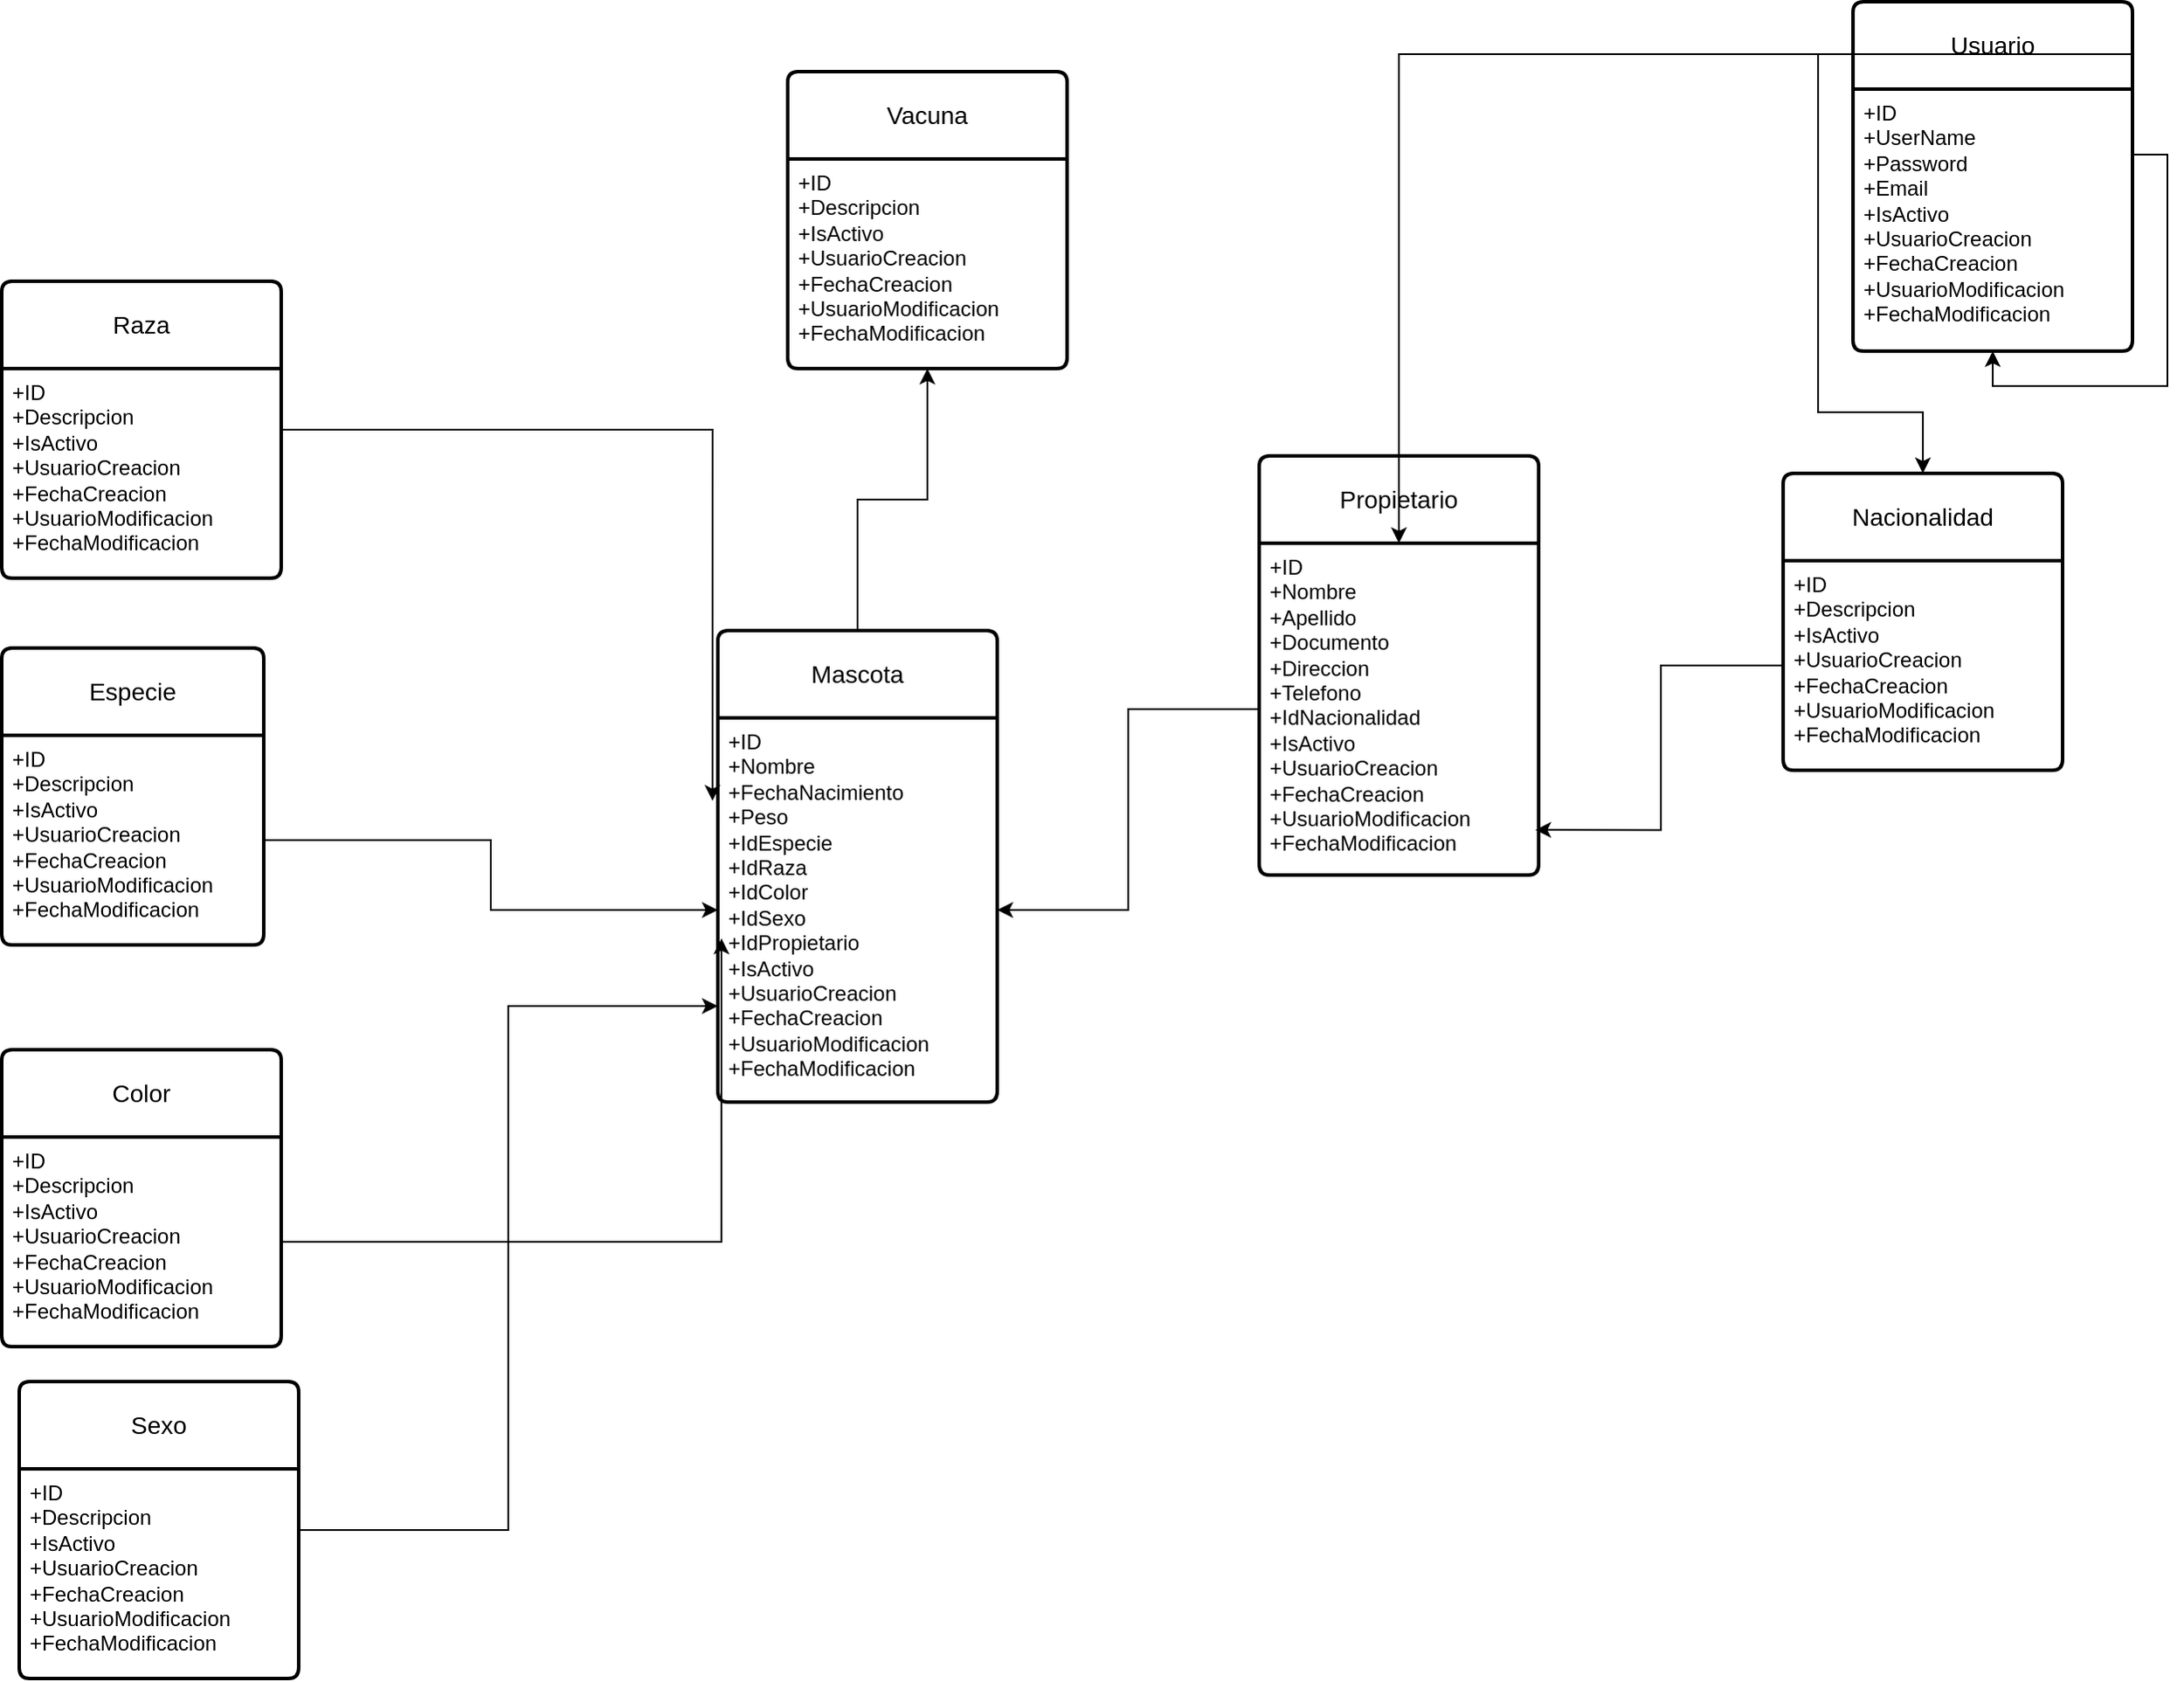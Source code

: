 <mxfile version="26.1.1" pages="3">
  <diagram id="R2lEEEUBdFMjLlhIrx00" name="Diagrama Conceptual">
    <mxGraphModel dx="1835" dy="1846" grid="1" gridSize="10" guides="1" tooltips="1" connect="1" arrows="1" fold="1" page="1" pageScale="1" pageWidth="850" pageHeight="1100" math="0" shadow="0" extFonts="Permanent Marker^https://fonts.googleapis.com/css?family=Permanent+Marker">
      <root>
        <mxCell id="0" />
        <mxCell id="1" parent="0" />
        <mxCell id="cVS0fTm1MQ6RfjRszOWw-1" value="Propietario" style="swimlane;childLayout=stackLayout;horizontal=1;startSize=50;horizontalStack=0;rounded=1;fontSize=14;fontStyle=0;strokeWidth=2;resizeParent=0;resizeLast=1;shadow=0;dashed=0;align=center;arcSize=4;whiteSpace=wrap;html=1;" parent="1" vertex="1">
          <mxGeometry x="270" y="220" width="160" height="240" as="geometry" />
        </mxCell>
        <mxCell id="cVS0fTm1MQ6RfjRszOWw-2" value="+ID&lt;br&gt;+Nombre&lt;br&gt;+Apellido&lt;div&gt;+Documento&lt;/div&gt;&lt;div&gt;+Direccion&lt;/div&gt;&lt;div&gt;+Telefono&lt;/div&gt;&lt;div&gt;+IdNacionalidad&lt;/div&gt;&lt;div&gt;&lt;div&gt;+IsActivo&lt;/div&gt;&lt;div&gt;+UsuarioCreacion&lt;/div&gt;&lt;div&gt;+FechaCreacion&lt;/div&gt;&lt;div&gt;+UsuarioModificacion&lt;/div&gt;&lt;div&gt;+FechaModificacion&lt;/div&gt;&lt;/div&gt;" style="align=left;strokeColor=none;fillColor=none;spacingLeft=4;spacingRight=4;fontSize=12;verticalAlign=top;resizable=0;rotatable=0;part=1;html=1;whiteSpace=wrap;" parent="cVS0fTm1MQ6RfjRszOWw-1" vertex="1">
          <mxGeometry y="50" width="160" height="190" as="geometry" />
        </mxCell>
        <mxCell id="cVS0fTm1MQ6RfjRszOWw-5" value="Nacionalidad" style="swimlane;childLayout=stackLayout;horizontal=1;startSize=50;horizontalStack=0;rounded=1;fontSize=14;fontStyle=0;strokeWidth=2;resizeParent=0;resizeLast=1;shadow=0;dashed=0;align=center;arcSize=4;whiteSpace=wrap;html=1;" parent="1" vertex="1">
          <mxGeometry x="570" y="230" width="160" height="170" as="geometry" />
        </mxCell>
        <mxCell id="cVS0fTm1MQ6RfjRszOWw-6" value="+ID&lt;div&gt;+Descripcion&lt;/div&gt;&lt;div&gt;&lt;div&gt;+IsActivo&lt;/div&gt;&lt;div&gt;+UsuarioCreacion&lt;/div&gt;&lt;div&gt;+FechaCreacion&lt;/div&gt;&lt;div&gt;+UsuarioModificacion&lt;/div&gt;&lt;div&gt;+FechaModificacion&lt;/div&gt;&lt;/div&gt;" style="align=left;strokeColor=none;fillColor=none;spacingLeft=4;spacingRight=4;fontSize=12;verticalAlign=top;resizable=0;rotatable=0;part=1;html=1;whiteSpace=wrap;" parent="cVS0fTm1MQ6RfjRszOWw-5" vertex="1">
          <mxGeometry y="50" width="160" height="120" as="geometry" />
        </mxCell>
        <mxCell id="cVS0fTm1MQ6RfjRszOWw-7" style="edgeStyle=orthogonalEdgeStyle;rounded=0;orthogonalLoop=1;jettySize=auto;html=1;entryX=0.988;entryY=0.864;entryDx=0;entryDy=0;entryPerimeter=0;" parent="1" source="cVS0fTm1MQ6RfjRszOWw-6" target="cVS0fTm1MQ6RfjRszOWw-2" edge="1">
          <mxGeometry relative="1" as="geometry" />
        </mxCell>
        <mxCell id="cVS0fTm1MQ6RfjRszOWw-8" value="Usuario" style="swimlane;childLayout=stackLayout;horizontal=1;startSize=50;horizontalStack=0;rounded=1;fontSize=14;fontStyle=0;strokeWidth=2;resizeParent=0;resizeLast=1;shadow=0;dashed=0;align=center;arcSize=4;whiteSpace=wrap;html=1;" parent="1" vertex="1">
          <mxGeometry x="610" y="-40" width="160" height="200" as="geometry" />
        </mxCell>
        <mxCell id="cVS0fTm1MQ6RfjRszOWw-9" value="+ID&lt;div&gt;+UserName&lt;/div&gt;&lt;div&gt;+Password&lt;/div&gt;&lt;div&gt;+Email&lt;/div&gt;&lt;div&gt;+IsActivo&lt;/div&gt;&lt;div&gt;+UsuarioCreacion&lt;/div&gt;&lt;div&gt;+FechaCreacion&lt;/div&gt;&lt;div&gt;+UsuarioModificacion&lt;/div&gt;&lt;div&gt;+FechaModificacion&lt;/div&gt;" style="align=left;strokeColor=none;fillColor=none;spacingLeft=4;spacingRight=4;fontSize=12;verticalAlign=top;resizable=0;rotatable=0;part=1;html=1;whiteSpace=wrap;" parent="cVS0fTm1MQ6RfjRszOWw-8" vertex="1">
          <mxGeometry y="50" width="160" height="150" as="geometry" />
        </mxCell>
        <mxCell id="cVS0fTm1MQ6RfjRszOWw-14" style="edgeStyle=orthogonalEdgeStyle;rounded=0;orthogonalLoop=1;jettySize=auto;html=1;exitX=1;exitY=0.25;exitDx=0;exitDy=0;" parent="cVS0fTm1MQ6RfjRszOWw-8" source="cVS0fTm1MQ6RfjRszOWw-9" target="cVS0fTm1MQ6RfjRszOWw-9" edge="1">
          <mxGeometry relative="1" as="geometry" />
        </mxCell>
        <mxCell id="cVS0fTm1MQ6RfjRszOWw-15" style="edgeStyle=orthogonalEdgeStyle;rounded=0;orthogonalLoop=1;jettySize=auto;html=1;exitX=1;exitY=0;exitDx=0;exitDy=0;" parent="1" source="cVS0fTm1MQ6RfjRszOWw-9" target="cVS0fTm1MQ6RfjRszOWw-5" edge="1">
          <mxGeometry relative="1" as="geometry" />
        </mxCell>
        <mxCell id="cVS0fTm1MQ6RfjRszOWw-16" style="edgeStyle=orthogonalEdgeStyle;rounded=0;orthogonalLoop=1;jettySize=auto;html=1;exitX=1;exitY=0;exitDx=0;exitDy=0;" parent="1" source="cVS0fTm1MQ6RfjRszOWw-9" target="cVS0fTm1MQ6RfjRszOWw-2" edge="1">
          <mxGeometry relative="1" as="geometry" />
        </mxCell>
        <mxCell id="cVS0fTm1MQ6RfjRszOWw-17" value="Vacuna" style="swimlane;childLayout=stackLayout;horizontal=1;startSize=50;horizontalStack=0;rounded=1;fontSize=14;fontStyle=0;strokeWidth=2;resizeParent=0;resizeLast=1;shadow=0;dashed=0;align=center;arcSize=4;whiteSpace=wrap;html=1;" parent="1" vertex="1">
          <mxGeometry width="160" height="170" as="geometry" />
        </mxCell>
        <mxCell id="cVS0fTm1MQ6RfjRszOWw-18" value="+ID&lt;div&gt;+Descripcion&lt;/div&gt;&lt;div&gt;&lt;div&gt;+IsActivo&lt;/div&gt;&lt;div&gt;+UsuarioCreacion&lt;/div&gt;&lt;div&gt;+FechaCreacion&lt;/div&gt;&lt;div&gt;+UsuarioModificacion&lt;/div&gt;&lt;div&gt;+FechaModificacion&lt;/div&gt;&lt;/div&gt;" style="align=left;strokeColor=none;fillColor=none;spacingLeft=4;spacingRight=4;fontSize=12;verticalAlign=top;resizable=0;rotatable=0;part=1;html=1;whiteSpace=wrap;" parent="cVS0fTm1MQ6RfjRszOWw-17" vertex="1">
          <mxGeometry y="50" width="160" height="120" as="geometry" />
        </mxCell>
        <mxCell id="cVS0fTm1MQ6RfjRszOWw-19" value="Especie" style="swimlane;childLayout=stackLayout;horizontal=1;startSize=50;horizontalStack=0;rounded=1;fontSize=14;fontStyle=0;strokeWidth=2;resizeParent=0;resizeLast=1;shadow=0;dashed=0;align=center;arcSize=4;whiteSpace=wrap;html=1;" parent="1" vertex="1">
          <mxGeometry x="-450" y="330" width="150" height="170" as="geometry" />
        </mxCell>
        <mxCell id="cVS0fTm1MQ6RfjRszOWw-20" value="+ID&lt;div&gt;+Descripcion&lt;/div&gt;&lt;div&gt;&lt;div&gt;+IsActivo&lt;/div&gt;&lt;div&gt;+UsuarioCreacion&lt;/div&gt;&lt;div&gt;+FechaCreacion&lt;/div&gt;&lt;div&gt;+UsuarioModificacion&lt;/div&gt;&lt;div&gt;+FechaModificacion&lt;/div&gt;&lt;/div&gt;" style="align=left;strokeColor=none;fillColor=none;spacingLeft=4;spacingRight=4;fontSize=12;verticalAlign=top;resizable=0;rotatable=0;part=1;html=1;whiteSpace=wrap;" parent="cVS0fTm1MQ6RfjRszOWw-19" vertex="1">
          <mxGeometry y="50" width="150" height="120" as="geometry" />
        </mxCell>
        <mxCell id="cVS0fTm1MQ6RfjRszOWw-21" value="Color" style="swimlane;childLayout=stackLayout;horizontal=1;startSize=50;horizontalStack=0;rounded=1;fontSize=14;fontStyle=0;strokeWidth=2;resizeParent=0;resizeLast=1;shadow=0;dashed=0;align=center;arcSize=4;whiteSpace=wrap;html=1;" parent="1" vertex="1">
          <mxGeometry x="-450" y="560" width="160" height="170" as="geometry" />
        </mxCell>
        <mxCell id="cVS0fTm1MQ6RfjRszOWw-22" value="+ID&lt;div&gt;+Descripcion&lt;/div&gt;&lt;div&gt;&lt;div&gt;+IsActivo&lt;/div&gt;&lt;div&gt;+UsuarioCreacion&lt;/div&gt;&lt;div&gt;+FechaCreacion&lt;/div&gt;&lt;div&gt;+UsuarioModificacion&lt;/div&gt;&lt;div&gt;+FechaModificacion&lt;/div&gt;&lt;/div&gt;" style="align=left;strokeColor=none;fillColor=none;spacingLeft=4;spacingRight=4;fontSize=12;verticalAlign=top;resizable=0;rotatable=0;part=1;html=1;whiteSpace=wrap;" parent="cVS0fTm1MQ6RfjRszOWw-21" vertex="1">
          <mxGeometry y="50" width="160" height="120" as="geometry" />
        </mxCell>
        <mxCell id="cVS0fTm1MQ6RfjRszOWw-23" value="Raza" style="swimlane;childLayout=stackLayout;horizontal=1;startSize=50;horizontalStack=0;rounded=1;fontSize=14;fontStyle=0;strokeWidth=2;resizeParent=0;resizeLast=1;shadow=0;dashed=0;align=center;arcSize=4;whiteSpace=wrap;html=1;" parent="1" vertex="1">
          <mxGeometry x="-450" y="120" width="160" height="170" as="geometry" />
        </mxCell>
        <mxCell id="cVS0fTm1MQ6RfjRszOWw-24" value="+ID&lt;div&gt;+Descripcion&lt;/div&gt;&lt;div&gt;&lt;div&gt;+IsActivo&lt;/div&gt;&lt;div&gt;+UsuarioCreacion&lt;/div&gt;&lt;div&gt;+FechaCreacion&lt;/div&gt;&lt;div&gt;+UsuarioModificacion&lt;/div&gt;&lt;div&gt;+FechaModificacion&lt;/div&gt;&lt;/div&gt;" style="align=left;strokeColor=none;fillColor=none;spacingLeft=4;spacingRight=4;fontSize=12;verticalAlign=top;resizable=0;rotatable=0;part=1;html=1;whiteSpace=wrap;" parent="cVS0fTm1MQ6RfjRszOWw-23" vertex="1">
          <mxGeometry y="50" width="160" height="120" as="geometry" />
        </mxCell>
        <mxCell id="cVS0fTm1MQ6RfjRszOWw-31" style="edgeStyle=orthogonalEdgeStyle;rounded=0;orthogonalLoop=1;jettySize=auto;html=1;entryX=0;entryY=0.75;entryDx=0;entryDy=0;" parent="1" source="cVS0fTm1MQ6RfjRszOWw-25" target="cVS0fTm1MQ6RfjRszOWw-28" edge="1">
          <mxGeometry relative="1" as="geometry" />
        </mxCell>
        <mxCell id="cVS0fTm1MQ6RfjRszOWw-25" value="Sexo" style="swimlane;childLayout=stackLayout;horizontal=1;startSize=50;horizontalStack=0;rounded=1;fontSize=14;fontStyle=0;strokeWidth=2;resizeParent=0;resizeLast=1;shadow=0;dashed=0;align=center;arcSize=4;whiteSpace=wrap;html=1;" parent="1" vertex="1">
          <mxGeometry x="-440" y="750" width="160" height="170" as="geometry" />
        </mxCell>
        <mxCell id="cVS0fTm1MQ6RfjRszOWw-26" value="+ID&lt;div&gt;+Descripcion&lt;/div&gt;&lt;div&gt;&lt;div&gt;+IsActivo&lt;/div&gt;&lt;div&gt;+UsuarioCreacion&lt;/div&gt;&lt;div&gt;+FechaCreacion&lt;/div&gt;&lt;div&gt;+UsuarioModificacion&lt;/div&gt;&lt;div&gt;+FechaModificacion&lt;/div&gt;&lt;/div&gt;" style="align=left;strokeColor=none;fillColor=none;spacingLeft=4;spacingRight=4;fontSize=12;verticalAlign=top;resizable=0;rotatable=0;part=1;html=1;whiteSpace=wrap;" parent="cVS0fTm1MQ6RfjRszOWw-25" vertex="1">
          <mxGeometry y="50" width="160" height="120" as="geometry" />
        </mxCell>
        <mxCell id="cVS0fTm1MQ6RfjRszOWw-34" style="edgeStyle=orthogonalEdgeStyle;rounded=0;orthogonalLoop=1;jettySize=auto;html=1;" parent="1" source="cVS0fTm1MQ6RfjRszOWw-27" target="cVS0fTm1MQ6RfjRszOWw-18" edge="1">
          <mxGeometry relative="1" as="geometry" />
        </mxCell>
        <mxCell id="cVS0fTm1MQ6RfjRszOWw-27" value="Mascota" style="swimlane;childLayout=stackLayout;horizontal=1;startSize=50;horizontalStack=0;rounded=1;fontSize=14;fontStyle=0;strokeWidth=2;resizeParent=0;resizeLast=1;shadow=0;dashed=0;align=center;arcSize=4;whiteSpace=wrap;html=1;" parent="1" vertex="1">
          <mxGeometry x="-40" y="320" width="160" height="270" as="geometry" />
        </mxCell>
        <mxCell id="cVS0fTm1MQ6RfjRszOWw-28" value="+ID&lt;div&gt;+Nombre&lt;/div&gt;&lt;div&gt;+FechaNacimiento&lt;/div&gt;&lt;div&gt;+Peso&lt;/div&gt;&lt;div&gt;+IdEspecie&lt;/div&gt;&lt;div&gt;+IdRaza&lt;/div&gt;&lt;div&gt;+IdColor&lt;/div&gt;&lt;div&gt;+IdSexo&lt;/div&gt;&lt;div&gt;+IdPropietario&lt;/div&gt;&lt;div&gt;&lt;div&gt;+IsActivo&lt;/div&gt;&lt;div&gt;+UsuarioCreacion&lt;/div&gt;&lt;div&gt;+FechaCreacion&lt;/div&gt;&lt;div&gt;+UsuarioModificacion&lt;/div&gt;&lt;div&gt;+FechaModificacion&lt;/div&gt;&lt;/div&gt;" style="align=left;strokeColor=none;fillColor=none;spacingLeft=4;spacingRight=4;fontSize=12;verticalAlign=top;resizable=0;rotatable=0;part=1;html=1;whiteSpace=wrap;" parent="cVS0fTm1MQ6RfjRszOWw-27" vertex="1">
          <mxGeometry y="50" width="160" height="220" as="geometry" />
        </mxCell>
        <mxCell id="cVS0fTm1MQ6RfjRszOWw-29" style="edgeStyle=orthogonalEdgeStyle;rounded=0;orthogonalLoop=1;jettySize=auto;html=1;" parent="1" source="cVS0fTm1MQ6RfjRszOWw-20" target="cVS0fTm1MQ6RfjRszOWw-28" edge="1">
          <mxGeometry relative="1" as="geometry" />
        </mxCell>
        <mxCell id="cVS0fTm1MQ6RfjRszOWw-30" style="edgeStyle=orthogonalEdgeStyle;rounded=0;orthogonalLoop=1;jettySize=auto;html=1;entryX=0.013;entryY=0.574;entryDx=0;entryDy=0;entryPerimeter=0;" parent="1" source="cVS0fTm1MQ6RfjRszOWw-22" target="cVS0fTm1MQ6RfjRszOWw-28" edge="1">
          <mxGeometry relative="1" as="geometry" />
        </mxCell>
        <mxCell id="cVS0fTm1MQ6RfjRszOWw-32" style="edgeStyle=orthogonalEdgeStyle;rounded=0;orthogonalLoop=1;jettySize=auto;html=1;entryX=-0.019;entryY=0.216;entryDx=0;entryDy=0;entryPerimeter=0;" parent="1" source="cVS0fTm1MQ6RfjRszOWw-23" target="cVS0fTm1MQ6RfjRszOWw-28" edge="1">
          <mxGeometry relative="1" as="geometry" />
        </mxCell>
        <mxCell id="cVS0fTm1MQ6RfjRszOWw-33" style="edgeStyle=orthogonalEdgeStyle;rounded=0;orthogonalLoop=1;jettySize=auto;html=1;" parent="1" source="cVS0fTm1MQ6RfjRszOWw-2" target="cVS0fTm1MQ6RfjRszOWw-28" edge="1">
          <mxGeometry relative="1" as="geometry" />
        </mxCell>
      </root>
    </mxGraphModel>
  </diagram>
  <diagram id="HgAiNT0U6_XZ5OJH5GUe" name="Diagrama Logico">
    <mxGraphModel dx="985" dy="746" grid="1" gridSize="10" guides="1" tooltips="1" connect="1" arrows="1" fold="1" page="1" pageScale="1" pageWidth="827" pageHeight="1169" math="0" shadow="0">
      <root>
        <mxCell id="0" />
        <mxCell id="1" parent="0" />
        <mxCell id="PnDylXG0OlMy1M4oHNwo-8" style="edgeStyle=orthogonalEdgeStyle;rounded=0;orthogonalLoop=1;jettySize=auto;html=1;entryX=0;entryY=0.5;entryDx=0;entryDy=0;" edge="1" parent="1" source="Fjc-3jOBH4TFvOTBmKoL-24" target="Fjc-3jOBH4TFvOTBmKoL-39">
          <mxGeometry relative="1" as="geometry" />
        </mxCell>
        <mxCell id="PnDylXG0OlMy1M4oHNwo-7" style="edgeStyle=orthogonalEdgeStyle;rounded=0;orthogonalLoop=1;jettySize=auto;html=1;entryX=0;entryY=0.5;entryDx=0;entryDy=0;" edge="1" parent="1" source="Fjc-3jOBH4TFvOTBmKoL-24" target="Fjc-3jOBH4TFvOTBmKoL-33">
          <mxGeometry relative="1" as="geometry" />
        </mxCell>
        <mxCell id="MQuUSyfVeofOr0QKyjxN-1" value="tbl_raza" style="shape=table;startSize=30;container=1;collapsible=1;childLayout=tableLayout;fixedRows=1;rowLines=0;fontStyle=1;align=center;resizeLast=1;html=1;" vertex="1" parent="1">
          <mxGeometry x="200" y="120" width="180" height="240" as="geometry" />
        </mxCell>
        <mxCell id="MQuUSyfVeofOr0QKyjxN-2" value="" style="shape=tableRow;horizontal=0;startSize=0;swimlaneHead=0;swimlaneBody=0;fillColor=none;collapsible=0;dropTarget=0;points=[[0,0.5],[1,0.5]];portConstraint=eastwest;top=0;left=0;right=0;bottom=1;" vertex="1" parent="MQuUSyfVeofOr0QKyjxN-1">
          <mxGeometry y="30" width="180" height="30" as="geometry" />
        </mxCell>
        <mxCell id="MQuUSyfVeofOr0QKyjxN-3" value="PK" style="shape=partialRectangle;connectable=0;fillColor=none;top=0;left=0;bottom=0;right=0;fontStyle=1;overflow=hidden;whiteSpace=wrap;html=1;" vertex="1" parent="MQuUSyfVeofOr0QKyjxN-2">
          <mxGeometry width="30" height="30" as="geometry">
            <mxRectangle width="30" height="30" as="alternateBounds" />
          </mxGeometry>
        </mxCell>
        <mxCell id="MQuUSyfVeofOr0QKyjxN-4" value="ID" style="shape=partialRectangle;connectable=0;fillColor=none;top=0;left=0;bottom=0;right=0;align=left;spacingLeft=6;fontStyle=5;overflow=hidden;whiteSpace=wrap;html=1;" vertex="1" parent="MQuUSyfVeofOr0QKyjxN-2">
          <mxGeometry x="30" width="150" height="30" as="geometry">
            <mxRectangle width="150" height="30" as="alternateBounds" />
          </mxGeometry>
        </mxCell>
        <mxCell id="MQuUSyfVeofOr0QKyjxN-5" value="" style="shape=tableRow;horizontal=0;startSize=0;swimlaneHead=0;swimlaneBody=0;fillColor=none;collapsible=0;dropTarget=0;points=[[0,0.5],[1,0.5]];portConstraint=eastwest;top=0;left=0;right=0;bottom=0;" vertex="1" parent="MQuUSyfVeofOr0QKyjxN-1">
          <mxGeometry y="60" width="180" height="30" as="geometry" />
        </mxCell>
        <mxCell id="MQuUSyfVeofOr0QKyjxN-6" value="" style="shape=partialRectangle;connectable=0;fillColor=none;top=0;left=0;bottom=0;right=0;editable=1;overflow=hidden;whiteSpace=wrap;html=1;" vertex="1" parent="MQuUSyfVeofOr0QKyjxN-5">
          <mxGeometry width="30" height="30" as="geometry">
            <mxRectangle width="30" height="30" as="alternateBounds" />
          </mxGeometry>
        </mxCell>
        <mxCell id="MQuUSyfVeofOr0QKyjxN-7" value="Descripcion" style="shape=partialRectangle;connectable=0;fillColor=none;top=0;left=0;bottom=0;right=0;align=left;spacingLeft=6;overflow=hidden;whiteSpace=wrap;html=1;" vertex="1" parent="MQuUSyfVeofOr0QKyjxN-5">
          <mxGeometry x="30" width="150" height="30" as="geometry">
            <mxRectangle width="150" height="30" as="alternateBounds" />
          </mxGeometry>
        </mxCell>
        <mxCell id="MQuUSyfVeofOr0QKyjxN-8" value="" style="shape=tableRow;horizontal=0;startSize=0;swimlaneHead=0;swimlaneBody=0;fillColor=none;collapsible=0;dropTarget=0;points=[[0,0.5],[1,0.5]];portConstraint=eastwest;top=0;left=0;right=0;bottom=0;" vertex="1" parent="MQuUSyfVeofOr0QKyjxN-1">
          <mxGeometry y="90" width="180" height="30" as="geometry" />
        </mxCell>
        <mxCell id="MQuUSyfVeofOr0QKyjxN-9" value="" style="shape=partialRectangle;connectable=0;fillColor=none;top=0;left=0;bottom=0;right=0;editable=1;overflow=hidden;whiteSpace=wrap;html=1;" vertex="1" parent="MQuUSyfVeofOr0QKyjxN-8">
          <mxGeometry width="30" height="30" as="geometry">
            <mxRectangle width="30" height="30" as="alternateBounds" />
          </mxGeometry>
        </mxCell>
        <mxCell id="MQuUSyfVeofOr0QKyjxN-10" value="IsActivo" style="shape=partialRectangle;connectable=0;fillColor=none;top=0;left=0;bottom=0;right=0;align=left;spacingLeft=6;overflow=hidden;whiteSpace=wrap;html=1;" vertex="1" parent="MQuUSyfVeofOr0QKyjxN-8">
          <mxGeometry x="30" width="150" height="30" as="geometry">
            <mxRectangle width="150" height="30" as="alternateBounds" />
          </mxGeometry>
        </mxCell>
        <mxCell id="MQuUSyfVeofOr0QKyjxN-11" value="" style="shape=tableRow;horizontal=0;startSize=0;swimlaneHead=0;swimlaneBody=0;fillColor=none;collapsible=0;dropTarget=0;points=[[0,0.5],[1,0.5]];portConstraint=eastwest;top=0;left=0;right=0;bottom=0;" vertex="1" parent="MQuUSyfVeofOr0QKyjxN-1">
          <mxGeometry y="120" width="180" height="30" as="geometry" />
        </mxCell>
        <mxCell id="MQuUSyfVeofOr0QKyjxN-12" value="FK" style="shape=partialRectangle;connectable=0;fillColor=none;top=0;left=0;bottom=0;right=0;editable=1;overflow=hidden;whiteSpace=wrap;html=1;" vertex="1" parent="MQuUSyfVeofOr0QKyjxN-11">
          <mxGeometry width="30" height="30" as="geometry">
            <mxRectangle width="30" height="30" as="alternateBounds" />
          </mxGeometry>
        </mxCell>
        <mxCell id="MQuUSyfVeofOr0QKyjxN-13" value="UsuarioCreacion" style="shape=partialRectangle;connectable=0;fillColor=none;top=0;left=0;bottom=0;right=0;align=left;spacingLeft=6;overflow=hidden;whiteSpace=wrap;html=1;" vertex="1" parent="MQuUSyfVeofOr0QKyjxN-11">
          <mxGeometry x="30" width="150" height="30" as="geometry">
            <mxRectangle width="150" height="30" as="alternateBounds" />
          </mxGeometry>
        </mxCell>
        <mxCell id="Fjc-3jOBH4TFvOTBmKoL-14" value="" style="shape=tableRow;horizontal=0;startSize=0;swimlaneHead=0;swimlaneBody=0;fillColor=none;collapsible=0;dropTarget=0;points=[[0,0.5],[1,0.5]];portConstraint=eastwest;top=0;left=0;right=0;bottom=0;" vertex="1" parent="MQuUSyfVeofOr0QKyjxN-1">
          <mxGeometry y="150" width="180" height="30" as="geometry" />
        </mxCell>
        <mxCell id="Fjc-3jOBH4TFvOTBmKoL-15" value="" style="shape=partialRectangle;connectable=0;fillColor=none;top=0;left=0;bottom=0;right=0;editable=1;overflow=hidden;whiteSpace=wrap;html=1;" vertex="1" parent="Fjc-3jOBH4TFvOTBmKoL-14">
          <mxGeometry width="30" height="30" as="geometry">
            <mxRectangle width="30" height="30" as="alternateBounds" />
          </mxGeometry>
        </mxCell>
        <mxCell id="Fjc-3jOBH4TFvOTBmKoL-16" value="FechaCreacion" style="shape=partialRectangle;connectable=0;fillColor=none;top=0;left=0;bottom=0;right=0;align=left;spacingLeft=6;overflow=hidden;whiteSpace=wrap;html=1;" vertex="1" parent="Fjc-3jOBH4TFvOTBmKoL-14">
          <mxGeometry x="30" width="150" height="30" as="geometry">
            <mxRectangle width="150" height="30" as="alternateBounds" />
          </mxGeometry>
        </mxCell>
        <mxCell id="Fjc-3jOBH4TFvOTBmKoL-17" value="" style="shape=tableRow;horizontal=0;startSize=0;swimlaneHead=0;swimlaneBody=0;fillColor=none;collapsible=0;dropTarget=0;points=[[0,0.5],[1,0.5]];portConstraint=eastwest;top=0;left=0;right=0;bottom=0;" vertex="1" parent="MQuUSyfVeofOr0QKyjxN-1">
          <mxGeometry y="180" width="180" height="30" as="geometry" />
        </mxCell>
        <mxCell id="Fjc-3jOBH4TFvOTBmKoL-18" value="FK" style="shape=partialRectangle;connectable=0;fillColor=none;top=0;left=0;bottom=0;right=0;editable=1;overflow=hidden;whiteSpace=wrap;html=1;" vertex="1" parent="Fjc-3jOBH4TFvOTBmKoL-17">
          <mxGeometry width="30" height="30" as="geometry">
            <mxRectangle width="30" height="30" as="alternateBounds" />
          </mxGeometry>
        </mxCell>
        <mxCell id="Fjc-3jOBH4TFvOTBmKoL-19" value="UsuarioModificacion" style="shape=partialRectangle;connectable=0;fillColor=none;top=0;left=0;bottom=0;right=0;align=left;spacingLeft=6;overflow=hidden;whiteSpace=wrap;html=1;" vertex="1" parent="Fjc-3jOBH4TFvOTBmKoL-17">
          <mxGeometry x="30" width="150" height="30" as="geometry">
            <mxRectangle width="150" height="30" as="alternateBounds" />
          </mxGeometry>
        </mxCell>
        <mxCell id="Fjc-3jOBH4TFvOTBmKoL-20" value="" style="shape=tableRow;horizontal=0;startSize=0;swimlaneHead=0;swimlaneBody=0;fillColor=none;collapsible=0;dropTarget=0;points=[[0,0.5],[1,0.5]];portConstraint=eastwest;top=0;left=0;right=0;bottom=0;" vertex="1" parent="MQuUSyfVeofOr0QKyjxN-1">
          <mxGeometry y="210" width="180" height="30" as="geometry" />
        </mxCell>
        <mxCell id="Fjc-3jOBH4TFvOTBmKoL-21" value="" style="shape=partialRectangle;connectable=0;fillColor=none;top=0;left=0;bottom=0;right=0;editable=1;overflow=hidden;whiteSpace=wrap;html=1;" vertex="1" parent="Fjc-3jOBH4TFvOTBmKoL-20">
          <mxGeometry width="30" height="30" as="geometry">
            <mxRectangle width="30" height="30" as="alternateBounds" />
          </mxGeometry>
        </mxCell>
        <mxCell id="Fjc-3jOBH4TFvOTBmKoL-22" value="FechaModificacion" style="shape=partialRectangle;connectable=0;fillColor=none;top=0;left=0;bottom=0;right=0;align=left;spacingLeft=6;overflow=hidden;whiteSpace=wrap;html=1;" vertex="1" parent="Fjc-3jOBH4TFvOTBmKoL-20">
          <mxGeometry x="30" width="150" height="30" as="geometry">
            <mxRectangle width="150" height="30" as="alternateBounds" />
          </mxGeometry>
        </mxCell>
        <mxCell id="Fjc-3jOBH4TFvOTBmKoL-23" value="tbl_usuario" style="shape=table;startSize=30;container=1;collapsible=1;childLayout=tableLayout;fixedRows=1;rowLines=0;fontStyle=1;align=center;resizeLast=1;html=1;" vertex="1" parent="1">
          <mxGeometry x="560" y="80" width="180" height="300" as="geometry" />
        </mxCell>
        <mxCell id="Fjc-3jOBH4TFvOTBmKoL-24" value="" style="shape=tableRow;horizontal=0;startSize=0;swimlaneHead=0;swimlaneBody=0;fillColor=none;collapsible=0;dropTarget=0;points=[[0,0.5],[1,0.5]];portConstraint=eastwest;top=0;left=0;right=0;bottom=1;" vertex="1" parent="Fjc-3jOBH4TFvOTBmKoL-23">
          <mxGeometry y="30" width="180" height="30" as="geometry" />
        </mxCell>
        <mxCell id="Fjc-3jOBH4TFvOTBmKoL-25" value="PK" style="shape=partialRectangle;connectable=0;fillColor=none;top=0;left=0;bottom=0;right=0;fontStyle=1;overflow=hidden;whiteSpace=wrap;html=1;" vertex="1" parent="Fjc-3jOBH4TFvOTBmKoL-24">
          <mxGeometry width="30" height="30" as="geometry">
            <mxRectangle width="30" height="30" as="alternateBounds" />
          </mxGeometry>
        </mxCell>
        <mxCell id="Fjc-3jOBH4TFvOTBmKoL-26" value="ID" style="shape=partialRectangle;connectable=0;fillColor=none;top=0;left=0;bottom=0;right=0;align=left;spacingLeft=6;fontStyle=5;overflow=hidden;whiteSpace=wrap;html=1;" vertex="1" parent="Fjc-3jOBH4TFvOTBmKoL-24">
          <mxGeometry x="30" width="150" height="30" as="geometry">
            <mxRectangle width="150" height="30" as="alternateBounds" />
          </mxGeometry>
        </mxCell>
        <mxCell id="Fjc-3jOBH4TFvOTBmKoL-27" value="" style="shape=tableRow;horizontal=0;startSize=0;swimlaneHead=0;swimlaneBody=0;fillColor=none;collapsible=0;dropTarget=0;points=[[0,0.5],[1,0.5]];portConstraint=eastwest;top=0;left=0;right=0;bottom=0;" vertex="1" parent="Fjc-3jOBH4TFvOTBmKoL-23">
          <mxGeometry y="60" width="180" height="30" as="geometry" />
        </mxCell>
        <mxCell id="Fjc-3jOBH4TFvOTBmKoL-28" value="" style="shape=partialRectangle;connectable=0;fillColor=none;top=0;left=0;bottom=0;right=0;editable=1;overflow=hidden;whiteSpace=wrap;html=1;" vertex="1" parent="Fjc-3jOBH4TFvOTBmKoL-27">
          <mxGeometry width="30" height="30" as="geometry">
            <mxRectangle width="30" height="30" as="alternateBounds" />
          </mxGeometry>
        </mxCell>
        <mxCell id="Fjc-3jOBH4TFvOTBmKoL-29" value="username" style="shape=partialRectangle;connectable=0;fillColor=none;top=0;left=0;bottom=0;right=0;align=left;spacingLeft=6;overflow=hidden;whiteSpace=wrap;html=1;" vertex="1" parent="Fjc-3jOBH4TFvOTBmKoL-27">
          <mxGeometry x="30" width="150" height="30" as="geometry">
            <mxRectangle width="150" height="30" as="alternateBounds" />
          </mxGeometry>
        </mxCell>
        <mxCell id="Fjc-3jOBH4TFvOTBmKoL-45" value="" style="shape=tableRow;horizontal=0;startSize=0;swimlaneHead=0;swimlaneBody=0;fillColor=none;collapsible=0;dropTarget=0;points=[[0,0.5],[1,0.5]];portConstraint=eastwest;top=0;left=0;right=0;bottom=0;" vertex="1" parent="Fjc-3jOBH4TFvOTBmKoL-23">
          <mxGeometry y="90" width="180" height="30" as="geometry" />
        </mxCell>
        <mxCell id="Fjc-3jOBH4TFvOTBmKoL-46" value="" style="shape=partialRectangle;connectable=0;fillColor=none;top=0;left=0;bottom=0;right=0;editable=1;overflow=hidden;whiteSpace=wrap;html=1;" vertex="1" parent="Fjc-3jOBH4TFvOTBmKoL-45">
          <mxGeometry width="30" height="30" as="geometry">
            <mxRectangle width="30" height="30" as="alternateBounds" />
          </mxGeometry>
        </mxCell>
        <mxCell id="Fjc-3jOBH4TFvOTBmKoL-47" value="password" style="shape=partialRectangle;connectable=0;fillColor=none;top=0;left=0;bottom=0;right=0;align=left;spacingLeft=6;overflow=hidden;whiteSpace=wrap;html=1;" vertex="1" parent="Fjc-3jOBH4TFvOTBmKoL-45">
          <mxGeometry x="30" width="150" height="30" as="geometry">
            <mxRectangle width="150" height="30" as="alternateBounds" />
          </mxGeometry>
        </mxCell>
        <mxCell id="PnDylXG0OlMy1M4oHNwo-1" value="" style="shape=tableRow;horizontal=0;startSize=0;swimlaneHead=0;swimlaneBody=0;fillColor=none;collapsible=0;dropTarget=0;points=[[0,0.5],[1,0.5]];portConstraint=eastwest;top=0;left=0;right=0;bottom=0;" vertex="1" parent="Fjc-3jOBH4TFvOTBmKoL-23">
          <mxGeometry y="120" width="180" height="30" as="geometry" />
        </mxCell>
        <mxCell id="PnDylXG0OlMy1M4oHNwo-2" value="" style="shape=partialRectangle;connectable=0;fillColor=none;top=0;left=0;bottom=0;right=0;editable=1;overflow=hidden;whiteSpace=wrap;html=1;" vertex="1" parent="PnDylXG0OlMy1M4oHNwo-1">
          <mxGeometry width="30" height="30" as="geometry">
            <mxRectangle width="30" height="30" as="alternateBounds" />
          </mxGeometry>
        </mxCell>
        <mxCell id="PnDylXG0OlMy1M4oHNwo-3" value="email" style="shape=partialRectangle;connectable=0;fillColor=none;top=0;left=0;bottom=0;right=0;align=left;spacingLeft=6;overflow=hidden;whiteSpace=wrap;html=1;" vertex="1" parent="PnDylXG0OlMy1M4oHNwo-1">
          <mxGeometry x="30" width="150" height="30" as="geometry">
            <mxRectangle width="150" height="30" as="alternateBounds" />
          </mxGeometry>
        </mxCell>
        <mxCell id="Fjc-3jOBH4TFvOTBmKoL-30" value="" style="shape=tableRow;horizontal=0;startSize=0;swimlaneHead=0;swimlaneBody=0;fillColor=none;collapsible=0;dropTarget=0;points=[[0,0.5],[1,0.5]];portConstraint=eastwest;top=0;left=0;right=0;bottom=0;" vertex="1" parent="Fjc-3jOBH4TFvOTBmKoL-23">
          <mxGeometry y="150" width="180" height="30" as="geometry" />
        </mxCell>
        <mxCell id="Fjc-3jOBH4TFvOTBmKoL-31" value="" style="shape=partialRectangle;connectable=0;fillColor=none;top=0;left=0;bottom=0;right=0;editable=1;overflow=hidden;whiteSpace=wrap;html=1;" vertex="1" parent="Fjc-3jOBH4TFvOTBmKoL-30">
          <mxGeometry width="30" height="30" as="geometry">
            <mxRectangle width="30" height="30" as="alternateBounds" />
          </mxGeometry>
        </mxCell>
        <mxCell id="Fjc-3jOBH4TFvOTBmKoL-32" value="IsActivo" style="shape=partialRectangle;connectable=0;fillColor=none;top=0;left=0;bottom=0;right=0;align=left;spacingLeft=6;overflow=hidden;whiteSpace=wrap;html=1;" vertex="1" parent="Fjc-3jOBH4TFvOTBmKoL-30">
          <mxGeometry x="30" width="150" height="30" as="geometry">
            <mxRectangle width="150" height="30" as="alternateBounds" />
          </mxGeometry>
        </mxCell>
        <mxCell id="Fjc-3jOBH4TFvOTBmKoL-33" value="" style="shape=tableRow;horizontal=0;startSize=0;swimlaneHead=0;swimlaneBody=0;fillColor=none;collapsible=0;dropTarget=0;points=[[0,0.5],[1,0.5]];portConstraint=eastwest;top=0;left=0;right=0;bottom=0;" vertex="1" parent="Fjc-3jOBH4TFvOTBmKoL-23">
          <mxGeometry y="180" width="180" height="30" as="geometry" />
        </mxCell>
        <mxCell id="Fjc-3jOBH4TFvOTBmKoL-34" value="FK" style="shape=partialRectangle;connectable=0;fillColor=none;top=0;left=0;bottom=0;right=0;editable=1;overflow=hidden;whiteSpace=wrap;html=1;" vertex="1" parent="Fjc-3jOBH4TFvOTBmKoL-33">
          <mxGeometry width="30" height="30" as="geometry">
            <mxRectangle width="30" height="30" as="alternateBounds" />
          </mxGeometry>
        </mxCell>
        <mxCell id="Fjc-3jOBH4TFvOTBmKoL-35" value="UsuarioCreacion" style="shape=partialRectangle;connectable=0;fillColor=none;top=0;left=0;bottom=0;right=0;align=left;spacingLeft=6;overflow=hidden;whiteSpace=wrap;html=1;" vertex="1" parent="Fjc-3jOBH4TFvOTBmKoL-33">
          <mxGeometry x="30" width="150" height="30" as="geometry">
            <mxRectangle width="150" height="30" as="alternateBounds" />
          </mxGeometry>
        </mxCell>
        <mxCell id="Fjc-3jOBH4TFvOTBmKoL-36" value="" style="shape=tableRow;horizontal=0;startSize=0;swimlaneHead=0;swimlaneBody=0;fillColor=none;collapsible=0;dropTarget=0;points=[[0,0.5],[1,0.5]];portConstraint=eastwest;top=0;left=0;right=0;bottom=0;" vertex="1" parent="Fjc-3jOBH4TFvOTBmKoL-23">
          <mxGeometry y="210" width="180" height="30" as="geometry" />
        </mxCell>
        <mxCell id="Fjc-3jOBH4TFvOTBmKoL-37" value="" style="shape=partialRectangle;connectable=0;fillColor=none;top=0;left=0;bottom=0;right=0;editable=1;overflow=hidden;whiteSpace=wrap;html=1;" vertex="1" parent="Fjc-3jOBH4TFvOTBmKoL-36">
          <mxGeometry width="30" height="30" as="geometry">
            <mxRectangle width="30" height="30" as="alternateBounds" />
          </mxGeometry>
        </mxCell>
        <mxCell id="Fjc-3jOBH4TFvOTBmKoL-38" value="FechaCreacion" style="shape=partialRectangle;connectable=0;fillColor=none;top=0;left=0;bottom=0;right=0;align=left;spacingLeft=6;overflow=hidden;whiteSpace=wrap;html=1;" vertex="1" parent="Fjc-3jOBH4TFvOTBmKoL-36">
          <mxGeometry x="30" width="150" height="30" as="geometry">
            <mxRectangle width="150" height="30" as="alternateBounds" />
          </mxGeometry>
        </mxCell>
        <mxCell id="Fjc-3jOBH4TFvOTBmKoL-39" value="" style="shape=tableRow;horizontal=0;startSize=0;swimlaneHead=0;swimlaneBody=0;fillColor=none;collapsible=0;dropTarget=0;points=[[0,0.5],[1,0.5]];portConstraint=eastwest;top=0;left=0;right=0;bottom=0;" vertex="1" parent="Fjc-3jOBH4TFvOTBmKoL-23">
          <mxGeometry y="240" width="180" height="30" as="geometry" />
        </mxCell>
        <mxCell id="Fjc-3jOBH4TFvOTBmKoL-40" value="FK" style="shape=partialRectangle;connectable=0;fillColor=none;top=0;left=0;bottom=0;right=0;editable=1;overflow=hidden;whiteSpace=wrap;html=1;" vertex="1" parent="Fjc-3jOBH4TFvOTBmKoL-39">
          <mxGeometry width="30" height="30" as="geometry">
            <mxRectangle width="30" height="30" as="alternateBounds" />
          </mxGeometry>
        </mxCell>
        <mxCell id="Fjc-3jOBH4TFvOTBmKoL-41" value="UsuarioModificacion" style="shape=partialRectangle;connectable=0;fillColor=none;top=0;left=0;bottom=0;right=0;align=left;spacingLeft=6;overflow=hidden;whiteSpace=wrap;html=1;" vertex="1" parent="Fjc-3jOBH4TFvOTBmKoL-39">
          <mxGeometry x="30" width="150" height="30" as="geometry">
            <mxRectangle width="150" height="30" as="alternateBounds" />
          </mxGeometry>
        </mxCell>
        <mxCell id="Fjc-3jOBH4TFvOTBmKoL-42" value="" style="shape=tableRow;horizontal=0;startSize=0;swimlaneHead=0;swimlaneBody=0;fillColor=none;collapsible=0;dropTarget=0;points=[[0,0.5],[1,0.5]];portConstraint=eastwest;top=0;left=0;right=0;bottom=0;" vertex="1" parent="Fjc-3jOBH4TFvOTBmKoL-23">
          <mxGeometry y="270" width="180" height="30" as="geometry" />
        </mxCell>
        <mxCell id="Fjc-3jOBH4TFvOTBmKoL-43" value="" style="shape=partialRectangle;connectable=0;fillColor=none;top=0;left=0;bottom=0;right=0;editable=1;overflow=hidden;whiteSpace=wrap;html=1;" vertex="1" parent="Fjc-3jOBH4TFvOTBmKoL-42">
          <mxGeometry width="30" height="30" as="geometry">
            <mxRectangle width="30" height="30" as="alternateBounds" />
          </mxGeometry>
        </mxCell>
        <mxCell id="Fjc-3jOBH4TFvOTBmKoL-44" value="FechaModificacion" style="shape=partialRectangle;connectable=0;fillColor=none;top=0;left=0;bottom=0;right=0;align=left;spacingLeft=6;overflow=hidden;whiteSpace=wrap;html=1;" vertex="1" parent="Fjc-3jOBH4TFvOTBmKoL-42">
          <mxGeometry x="30" width="150" height="30" as="geometry">
            <mxRectangle width="150" height="30" as="alternateBounds" />
          </mxGeometry>
        </mxCell>
        <mxCell id="PnDylXG0OlMy1M4oHNwo-5" style="edgeStyle=orthogonalEdgeStyle;rounded=0;orthogonalLoop=1;jettySize=auto;html=1;entryX=1;entryY=0.5;entryDx=0;entryDy=0;" edge="1" parent="1" source="Fjc-3jOBH4TFvOTBmKoL-24" target="MQuUSyfVeofOr0QKyjxN-11">
          <mxGeometry relative="1" as="geometry" />
        </mxCell>
        <mxCell id="PnDylXG0OlMy1M4oHNwo-6" style="edgeStyle=orthogonalEdgeStyle;rounded=0;orthogonalLoop=1;jettySize=auto;html=1;" edge="1" parent="1" source="Fjc-3jOBH4TFvOTBmKoL-24" target="Fjc-3jOBH4TFvOTBmKoL-17">
          <mxGeometry relative="1" as="geometry" />
        </mxCell>
        <mxCell id="PnDylXG0OlMy1M4oHNwo-9" value="tbl_sexo" style="shape=table;startSize=30;container=1;collapsible=1;childLayout=tableLayout;fixedRows=1;rowLines=0;fontStyle=1;align=center;resizeLast=1;html=1;" vertex="1" parent="1">
          <mxGeometry x="200" y="410" width="180" height="240" as="geometry" />
        </mxCell>
        <mxCell id="PnDylXG0OlMy1M4oHNwo-10" value="" style="shape=tableRow;horizontal=0;startSize=0;swimlaneHead=0;swimlaneBody=0;fillColor=none;collapsible=0;dropTarget=0;points=[[0,0.5],[1,0.5]];portConstraint=eastwest;top=0;left=0;right=0;bottom=1;" vertex="1" parent="PnDylXG0OlMy1M4oHNwo-9">
          <mxGeometry y="30" width="180" height="30" as="geometry" />
        </mxCell>
        <mxCell id="PnDylXG0OlMy1M4oHNwo-11" value="PK" style="shape=partialRectangle;connectable=0;fillColor=none;top=0;left=0;bottom=0;right=0;fontStyle=1;overflow=hidden;whiteSpace=wrap;html=1;" vertex="1" parent="PnDylXG0OlMy1M4oHNwo-10">
          <mxGeometry width="30" height="30" as="geometry">
            <mxRectangle width="30" height="30" as="alternateBounds" />
          </mxGeometry>
        </mxCell>
        <mxCell id="PnDylXG0OlMy1M4oHNwo-12" value="ID" style="shape=partialRectangle;connectable=0;fillColor=none;top=0;left=0;bottom=0;right=0;align=left;spacingLeft=6;fontStyle=5;overflow=hidden;whiteSpace=wrap;html=1;" vertex="1" parent="PnDylXG0OlMy1M4oHNwo-10">
          <mxGeometry x="30" width="150" height="30" as="geometry">
            <mxRectangle width="150" height="30" as="alternateBounds" />
          </mxGeometry>
        </mxCell>
        <mxCell id="PnDylXG0OlMy1M4oHNwo-13" value="" style="shape=tableRow;horizontal=0;startSize=0;swimlaneHead=0;swimlaneBody=0;fillColor=none;collapsible=0;dropTarget=0;points=[[0,0.5],[1,0.5]];portConstraint=eastwest;top=0;left=0;right=0;bottom=0;" vertex="1" parent="PnDylXG0OlMy1M4oHNwo-9">
          <mxGeometry y="60" width="180" height="30" as="geometry" />
        </mxCell>
        <mxCell id="PnDylXG0OlMy1M4oHNwo-14" value="" style="shape=partialRectangle;connectable=0;fillColor=none;top=0;left=0;bottom=0;right=0;editable=1;overflow=hidden;whiteSpace=wrap;html=1;" vertex="1" parent="PnDylXG0OlMy1M4oHNwo-13">
          <mxGeometry width="30" height="30" as="geometry">
            <mxRectangle width="30" height="30" as="alternateBounds" />
          </mxGeometry>
        </mxCell>
        <mxCell id="PnDylXG0OlMy1M4oHNwo-15" value="Descripcion" style="shape=partialRectangle;connectable=0;fillColor=none;top=0;left=0;bottom=0;right=0;align=left;spacingLeft=6;overflow=hidden;whiteSpace=wrap;html=1;" vertex="1" parent="PnDylXG0OlMy1M4oHNwo-13">
          <mxGeometry x="30" width="150" height="30" as="geometry">
            <mxRectangle width="150" height="30" as="alternateBounds" />
          </mxGeometry>
        </mxCell>
        <mxCell id="PnDylXG0OlMy1M4oHNwo-16" value="" style="shape=tableRow;horizontal=0;startSize=0;swimlaneHead=0;swimlaneBody=0;fillColor=none;collapsible=0;dropTarget=0;points=[[0,0.5],[1,0.5]];portConstraint=eastwest;top=0;left=0;right=0;bottom=0;" vertex="1" parent="PnDylXG0OlMy1M4oHNwo-9">
          <mxGeometry y="90" width="180" height="30" as="geometry" />
        </mxCell>
        <mxCell id="PnDylXG0OlMy1M4oHNwo-17" value="" style="shape=partialRectangle;connectable=0;fillColor=none;top=0;left=0;bottom=0;right=0;editable=1;overflow=hidden;whiteSpace=wrap;html=1;" vertex="1" parent="PnDylXG0OlMy1M4oHNwo-16">
          <mxGeometry width="30" height="30" as="geometry">
            <mxRectangle width="30" height="30" as="alternateBounds" />
          </mxGeometry>
        </mxCell>
        <mxCell id="PnDylXG0OlMy1M4oHNwo-18" value="IsActivo" style="shape=partialRectangle;connectable=0;fillColor=none;top=0;left=0;bottom=0;right=0;align=left;spacingLeft=6;overflow=hidden;whiteSpace=wrap;html=1;" vertex="1" parent="PnDylXG0OlMy1M4oHNwo-16">
          <mxGeometry x="30" width="150" height="30" as="geometry">
            <mxRectangle width="150" height="30" as="alternateBounds" />
          </mxGeometry>
        </mxCell>
        <mxCell id="PnDylXG0OlMy1M4oHNwo-19" value="" style="shape=tableRow;horizontal=0;startSize=0;swimlaneHead=0;swimlaneBody=0;fillColor=none;collapsible=0;dropTarget=0;points=[[0,0.5],[1,0.5]];portConstraint=eastwest;top=0;left=0;right=0;bottom=0;" vertex="1" parent="PnDylXG0OlMy1M4oHNwo-9">
          <mxGeometry y="120" width="180" height="30" as="geometry" />
        </mxCell>
        <mxCell id="PnDylXG0OlMy1M4oHNwo-20" value="FK" style="shape=partialRectangle;connectable=0;fillColor=none;top=0;left=0;bottom=0;right=0;editable=1;overflow=hidden;whiteSpace=wrap;html=1;" vertex="1" parent="PnDylXG0OlMy1M4oHNwo-19">
          <mxGeometry width="30" height="30" as="geometry">
            <mxRectangle width="30" height="30" as="alternateBounds" />
          </mxGeometry>
        </mxCell>
        <mxCell id="PnDylXG0OlMy1M4oHNwo-21" value="UsuarioCreacion" style="shape=partialRectangle;connectable=0;fillColor=none;top=0;left=0;bottom=0;right=0;align=left;spacingLeft=6;overflow=hidden;whiteSpace=wrap;html=1;" vertex="1" parent="PnDylXG0OlMy1M4oHNwo-19">
          <mxGeometry x="30" width="150" height="30" as="geometry">
            <mxRectangle width="150" height="30" as="alternateBounds" />
          </mxGeometry>
        </mxCell>
        <mxCell id="PnDylXG0OlMy1M4oHNwo-22" value="" style="shape=tableRow;horizontal=0;startSize=0;swimlaneHead=0;swimlaneBody=0;fillColor=none;collapsible=0;dropTarget=0;points=[[0,0.5],[1,0.5]];portConstraint=eastwest;top=0;left=0;right=0;bottom=0;" vertex="1" parent="PnDylXG0OlMy1M4oHNwo-9">
          <mxGeometry y="150" width="180" height="30" as="geometry" />
        </mxCell>
        <mxCell id="PnDylXG0OlMy1M4oHNwo-23" value="" style="shape=partialRectangle;connectable=0;fillColor=none;top=0;left=0;bottom=0;right=0;editable=1;overflow=hidden;whiteSpace=wrap;html=1;" vertex="1" parent="PnDylXG0OlMy1M4oHNwo-22">
          <mxGeometry width="30" height="30" as="geometry">
            <mxRectangle width="30" height="30" as="alternateBounds" />
          </mxGeometry>
        </mxCell>
        <mxCell id="PnDylXG0OlMy1M4oHNwo-24" value="FechaCreacion" style="shape=partialRectangle;connectable=0;fillColor=none;top=0;left=0;bottom=0;right=0;align=left;spacingLeft=6;overflow=hidden;whiteSpace=wrap;html=1;" vertex="1" parent="PnDylXG0OlMy1M4oHNwo-22">
          <mxGeometry x="30" width="150" height="30" as="geometry">
            <mxRectangle width="150" height="30" as="alternateBounds" />
          </mxGeometry>
        </mxCell>
        <mxCell id="PnDylXG0OlMy1M4oHNwo-25" value="" style="shape=tableRow;horizontal=0;startSize=0;swimlaneHead=0;swimlaneBody=0;fillColor=none;collapsible=0;dropTarget=0;points=[[0,0.5],[1,0.5]];portConstraint=eastwest;top=0;left=0;right=0;bottom=0;" vertex="1" parent="PnDylXG0OlMy1M4oHNwo-9">
          <mxGeometry y="180" width="180" height="30" as="geometry" />
        </mxCell>
        <mxCell id="PnDylXG0OlMy1M4oHNwo-26" value="FK" style="shape=partialRectangle;connectable=0;fillColor=none;top=0;left=0;bottom=0;right=0;editable=1;overflow=hidden;whiteSpace=wrap;html=1;" vertex="1" parent="PnDylXG0OlMy1M4oHNwo-25">
          <mxGeometry width="30" height="30" as="geometry">
            <mxRectangle width="30" height="30" as="alternateBounds" />
          </mxGeometry>
        </mxCell>
        <mxCell id="PnDylXG0OlMy1M4oHNwo-27" value="UsuarioModificacion" style="shape=partialRectangle;connectable=0;fillColor=none;top=0;left=0;bottom=0;right=0;align=left;spacingLeft=6;overflow=hidden;whiteSpace=wrap;html=1;" vertex="1" parent="PnDylXG0OlMy1M4oHNwo-25">
          <mxGeometry x="30" width="150" height="30" as="geometry">
            <mxRectangle width="150" height="30" as="alternateBounds" />
          </mxGeometry>
        </mxCell>
        <mxCell id="PnDylXG0OlMy1M4oHNwo-28" value="" style="shape=tableRow;horizontal=0;startSize=0;swimlaneHead=0;swimlaneBody=0;fillColor=none;collapsible=0;dropTarget=0;points=[[0,0.5],[1,0.5]];portConstraint=eastwest;top=0;left=0;right=0;bottom=0;" vertex="1" parent="PnDylXG0OlMy1M4oHNwo-9">
          <mxGeometry y="210" width="180" height="30" as="geometry" />
        </mxCell>
        <mxCell id="PnDylXG0OlMy1M4oHNwo-29" value="" style="shape=partialRectangle;connectable=0;fillColor=none;top=0;left=0;bottom=0;right=0;editable=1;overflow=hidden;whiteSpace=wrap;html=1;" vertex="1" parent="PnDylXG0OlMy1M4oHNwo-28">
          <mxGeometry width="30" height="30" as="geometry">
            <mxRectangle width="30" height="30" as="alternateBounds" />
          </mxGeometry>
        </mxCell>
        <mxCell id="PnDylXG0OlMy1M4oHNwo-30" value="FechaModificacion" style="shape=partialRectangle;connectable=0;fillColor=none;top=0;left=0;bottom=0;right=0;align=left;spacingLeft=6;overflow=hidden;whiteSpace=wrap;html=1;" vertex="1" parent="PnDylXG0OlMy1M4oHNwo-28">
          <mxGeometry x="30" width="150" height="30" as="geometry">
            <mxRectangle width="150" height="30" as="alternateBounds" />
          </mxGeometry>
        </mxCell>
        <mxCell id="PnDylXG0OlMy1M4oHNwo-31" value="tbl_especie" style="shape=table;startSize=30;container=1;collapsible=1;childLayout=tableLayout;fixedRows=1;rowLines=0;fontStyle=1;align=center;resizeLast=1;html=1;" vertex="1" parent="1">
          <mxGeometry x="200" y="680" width="180" height="240" as="geometry" />
        </mxCell>
        <mxCell id="PnDylXG0OlMy1M4oHNwo-32" value="" style="shape=tableRow;horizontal=0;startSize=0;swimlaneHead=0;swimlaneBody=0;fillColor=none;collapsible=0;dropTarget=0;points=[[0,0.5],[1,0.5]];portConstraint=eastwest;top=0;left=0;right=0;bottom=1;" vertex="1" parent="PnDylXG0OlMy1M4oHNwo-31">
          <mxGeometry y="30" width="180" height="30" as="geometry" />
        </mxCell>
        <mxCell id="PnDylXG0OlMy1M4oHNwo-33" value="PK" style="shape=partialRectangle;connectable=0;fillColor=none;top=0;left=0;bottom=0;right=0;fontStyle=1;overflow=hidden;whiteSpace=wrap;html=1;" vertex="1" parent="PnDylXG0OlMy1M4oHNwo-32">
          <mxGeometry width="30" height="30" as="geometry">
            <mxRectangle width="30" height="30" as="alternateBounds" />
          </mxGeometry>
        </mxCell>
        <mxCell id="PnDylXG0OlMy1M4oHNwo-34" value="ID" style="shape=partialRectangle;connectable=0;fillColor=none;top=0;left=0;bottom=0;right=0;align=left;spacingLeft=6;fontStyle=5;overflow=hidden;whiteSpace=wrap;html=1;" vertex="1" parent="PnDylXG0OlMy1M4oHNwo-32">
          <mxGeometry x="30" width="150" height="30" as="geometry">
            <mxRectangle width="150" height="30" as="alternateBounds" />
          </mxGeometry>
        </mxCell>
        <mxCell id="PnDylXG0OlMy1M4oHNwo-35" value="" style="shape=tableRow;horizontal=0;startSize=0;swimlaneHead=0;swimlaneBody=0;fillColor=none;collapsible=0;dropTarget=0;points=[[0,0.5],[1,0.5]];portConstraint=eastwest;top=0;left=0;right=0;bottom=0;" vertex="1" parent="PnDylXG0OlMy1M4oHNwo-31">
          <mxGeometry y="60" width="180" height="30" as="geometry" />
        </mxCell>
        <mxCell id="PnDylXG0OlMy1M4oHNwo-36" value="" style="shape=partialRectangle;connectable=0;fillColor=none;top=0;left=0;bottom=0;right=0;editable=1;overflow=hidden;whiteSpace=wrap;html=1;" vertex="1" parent="PnDylXG0OlMy1M4oHNwo-35">
          <mxGeometry width="30" height="30" as="geometry">
            <mxRectangle width="30" height="30" as="alternateBounds" />
          </mxGeometry>
        </mxCell>
        <mxCell id="PnDylXG0OlMy1M4oHNwo-37" value="Descripcion" style="shape=partialRectangle;connectable=0;fillColor=none;top=0;left=0;bottom=0;right=0;align=left;spacingLeft=6;overflow=hidden;whiteSpace=wrap;html=1;" vertex="1" parent="PnDylXG0OlMy1M4oHNwo-35">
          <mxGeometry x="30" width="150" height="30" as="geometry">
            <mxRectangle width="150" height="30" as="alternateBounds" />
          </mxGeometry>
        </mxCell>
        <mxCell id="PnDylXG0OlMy1M4oHNwo-38" value="" style="shape=tableRow;horizontal=0;startSize=0;swimlaneHead=0;swimlaneBody=0;fillColor=none;collapsible=0;dropTarget=0;points=[[0,0.5],[1,0.5]];portConstraint=eastwest;top=0;left=0;right=0;bottom=0;" vertex="1" parent="PnDylXG0OlMy1M4oHNwo-31">
          <mxGeometry y="90" width="180" height="30" as="geometry" />
        </mxCell>
        <mxCell id="PnDylXG0OlMy1M4oHNwo-39" value="" style="shape=partialRectangle;connectable=0;fillColor=none;top=0;left=0;bottom=0;right=0;editable=1;overflow=hidden;whiteSpace=wrap;html=1;" vertex="1" parent="PnDylXG0OlMy1M4oHNwo-38">
          <mxGeometry width="30" height="30" as="geometry">
            <mxRectangle width="30" height="30" as="alternateBounds" />
          </mxGeometry>
        </mxCell>
        <mxCell id="PnDylXG0OlMy1M4oHNwo-40" value="IsActivo" style="shape=partialRectangle;connectable=0;fillColor=none;top=0;left=0;bottom=0;right=0;align=left;spacingLeft=6;overflow=hidden;whiteSpace=wrap;html=1;" vertex="1" parent="PnDylXG0OlMy1M4oHNwo-38">
          <mxGeometry x="30" width="150" height="30" as="geometry">
            <mxRectangle width="150" height="30" as="alternateBounds" />
          </mxGeometry>
        </mxCell>
        <mxCell id="PnDylXG0OlMy1M4oHNwo-41" value="" style="shape=tableRow;horizontal=0;startSize=0;swimlaneHead=0;swimlaneBody=0;fillColor=none;collapsible=0;dropTarget=0;points=[[0,0.5],[1,0.5]];portConstraint=eastwest;top=0;left=0;right=0;bottom=0;" vertex="1" parent="PnDylXG0OlMy1M4oHNwo-31">
          <mxGeometry y="120" width="180" height="30" as="geometry" />
        </mxCell>
        <mxCell id="PnDylXG0OlMy1M4oHNwo-42" value="FK" style="shape=partialRectangle;connectable=0;fillColor=none;top=0;left=0;bottom=0;right=0;editable=1;overflow=hidden;whiteSpace=wrap;html=1;" vertex="1" parent="PnDylXG0OlMy1M4oHNwo-41">
          <mxGeometry width="30" height="30" as="geometry">
            <mxRectangle width="30" height="30" as="alternateBounds" />
          </mxGeometry>
        </mxCell>
        <mxCell id="PnDylXG0OlMy1M4oHNwo-43" value="UsuarioCreacion" style="shape=partialRectangle;connectable=0;fillColor=none;top=0;left=0;bottom=0;right=0;align=left;spacingLeft=6;overflow=hidden;whiteSpace=wrap;html=1;" vertex="1" parent="PnDylXG0OlMy1M4oHNwo-41">
          <mxGeometry x="30" width="150" height="30" as="geometry">
            <mxRectangle width="150" height="30" as="alternateBounds" />
          </mxGeometry>
        </mxCell>
        <mxCell id="PnDylXG0OlMy1M4oHNwo-44" value="" style="shape=tableRow;horizontal=0;startSize=0;swimlaneHead=0;swimlaneBody=0;fillColor=none;collapsible=0;dropTarget=0;points=[[0,0.5],[1,0.5]];portConstraint=eastwest;top=0;left=0;right=0;bottom=0;" vertex="1" parent="PnDylXG0OlMy1M4oHNwo-31">
          <mxGeometry y="150" width="180" height="30" as="geometry" />
        </mxCell>
        <mxCell id="PnDylXG0OlMy1M4oHNwo-45" value="" style="shape=partialRectangle;connectable=0;fillColor=none;top=0;left=0;bottom=0;right=0;editable=1;overflow=hidden;whiteSpace=wrap;html=1;" vertex="1" parent="PnDylXG0OlMy1M4oHNwo-44">
          <mxGeometry width="30" height="30" as="geometry">
            <mxRectangle width="30" height="30" as="alternateBounds" />
          </mxGeometry>
        </mxCell>
        <mxCell id="PnDylXG0OlMy1M4oHNwo-46" value="FechaCreacion" style="shape=partialRectangle;connectable=0;fillColor=none;top=0;left=0;bottom=0;right=0;align=left;spacingLeft=6;overflow=hidden;whiteSpace=wrap;html=1;" vertex="1" parent="PnDylXG0OlMy1M4oHNwo-44">
          <mxGeometry x="30" width="150" height="30" as="geometry">
            <mxRectangle width="150" height="30" as="alternateBounds" />
          </mxGeometry>
        </mxCell>
        <mxCell id="PnDylXG0OlMy1M4oHNwo-47" value="" style="shape=tableRow;horizontal=0;startSize=0;swimlaneHead=0;swimlaneBody=0;fillColor=none;collapsible=0;dropTarget=0;points=[[0,0.5],[1,0.5]];portConstraint=eastwest;top=0;left=0;right=0;bottom=0;" vertex="1" parent="PnDylXG0OlMy1M4oHNwo-31">
          <mxGeometry y="180" width="180" height="30" as="geometry" />
        </mxCell>
        <mxCell id="PnDylXG0OlMy1M4oHNwo-48" value="FK" style="shape=partialRectangle;connectable=0;fillColor=none;top=0;left=0;bottom=0;right=0;editable=1;overflow=hidden;whiteSpace=wrap;html=1;" vertex="1" parent="PnDylXG0OlMy1M4oHNwo-47">
          <mxGeometry width="30" height="30" as="geometry">
            <mxRectangle width="30" height="30" as="alternateBounds" />
          </mxGeometry>
        </mxCell>
        <mxCell id="PnDylXG0OlMy1M4oHNwo-49" value="UsuarioModificacion" style="shape=partialRectangle;connectable=0;fillColor=none;top=0;left=0;bottom=0;right=0;align=left;spacingLeft=6;overflow=hidden;whiteSpace=wrap;html=1;" vertex="1" parent="PnDylXG0OlMy1M4oHNwo-47">
          <mxGeometry x="30" width="150" height="30" as="geometry">
            <mxRectangle width="150" height="30" as="alternateBounds" />
          </mxGeometry>
        </mxCell>
        <mxCell id="PnDylXG0OlMy1M4oHNwo-50" value="" style="shape=tableRow;horizontal=0;startSize=0;swimlaneHead=0;swimlaneBody=0;fillColor=none;collapsible=0;dropTarget=0;points=[[0,0.5],[1,0.5]];portConstraint=eastwest;top=0;left=0;right=0;bottom=0;" vertex="1" parent="PnDylXG0OlMy1M4oHNwo-31">
          <mxGeometry y="210" width="180" height="30" as="geometry" />
        </mxCell>
        <mxCell id="PnDylXG0OlMy1M4oHNwo-51" value="" style="shape=partialRectangle;connectable=0;fillColor=none;top=0;left=0;bottom=0;right=0;editable=1;overflow=hidden;whiteSpace=wrap;html=1;" vertex="1" parent="PnDylXG0OlMy1M4oHNwo-50">
          <mxGeometry width="30" height="30" as="geometry">
            <mxRectangle width="30" height="30" as="alternateBounds" />
          </mxGeometry>
        </mxCell>
        <mxCell id="PnDylXG0OlMy1M4oHNwo-52" value="FechaModificacion" style="shape=partialRectangle;connectable=0;fillColor=none;top=0;left=0;bottom=0;right=0;align=left;spacingLeft=6;overflow=hidden;whiteSpace=wrap;html=1;" vertex="1" parent="PnDylXG0OlMy1M4oHNwo-50">
          <mxGeometry x="30" width="150" height="30" as="geometry">
            <mxRectangle width="150" height="30" as="alternateBounds" />
          </mxGeometry>
        </mxCell>
        <mxCell id="PnDylXG0OlMy1M4oHNwo-53" value="tbl_nacionalidad" style="shape=table;startSize=30;container=1;collapsible=1;childLayout=tableLayout;fixedRows=1;rowLines=0;fontStyle=1;align=center;resizeLast=1;html=1;" vertex="1" parent="1">
          <mxGeometry x="1040" y="420" width="180" height="240" as="geometry" />
        </mxCell>
        <mxCell id="PnDylXG0OlMy1M4oHNwo-54" value="" style="shape=tableRow;horizontal=0;startSize=0;swimlaneHead=0;swimlaneBody=0;fillColor=none;collapsible=0;dropTarget=0;points=[[0,0.5],[1,0.5]];portConstraint=eastwest;top=0;left=0;right=0;bottom=1;" vertex="1" parent="PnDylXG0OlMy1M4oHNwo-53">
          <mxGeometry y="30" width="180" height="30" as="geometry" />
        </mxCell>
        <mxCell id="PnDylXG0OlMy1M4oHNwo-55" value="PK" style="shape=partialRectangle;connectable=0;fillColor=none;top=0;left=0;bottom=0;right=0;fontStyle=1;overflow=hidden;whiteSpace=wrap;html=1;" vertex="1" parent="PnDylXG0OlMy1M4oHNwo-54">
          <mxGeometry width="30" height="30" as="geometry">
            <mxRectangle width="30" height="30" as="alternateBounds" />
          </mxGeometry>
        </mxCell>
        <mxCell id="PnDylXG0OlMy1M4oHNwo-56" value="ID" style="shape=partialRectangle;connectable=0;fillColor=none;top=0;left=0;bottom=0;right=0;align=left;spacingLeft=6;fontStyle=5;overflow=hidden;whiteSpace=wrap;html=1;" vertex="1" parent="PnDylXG0OlMy1M4oHNwo-54">
          <mxGeometry x="30" width="150" height="30" as="geometry">
            <mxRectangle width="150" height="30" as="alternateBounds" />
          </mxGeometry>
        </mxCell>
        <mxCell id="PnDylXG0OlMy1M4oHNwo-57" value="" style="shape=tableRow;horizontal=0;startSize=0;swimlaneHead=0;swimlaneBody=0;fillColor=none;collapsible=0;dropTarget=0;points=[[0,0.5],[1,0.5]];portConstraint=eastwest;top=0;left=0;right=0;bottom=0;" vertex="1" parent="PnDylXG0OlMy1M4oHNwo-53">
          <mxGeometry y="60" width="180" height="30" as="geometry" />
        </mxCell>
        <mxCell id="PnDylXG0OlMy1M4oHNwo-58" value="" style="shape=partialRectangle;connectable=0;fillColor=none;top=0;left=0;bottom=0;right=0;editable=1;overflow=hidden;whiteSpace=wrap;html=1;" vertex="1" parent="PnDylXG0OlMy1M4oHNwo-57">
          <mxGeometry width="30" height="30" as="geometry">
            <mxRectangle width="30" height="30" as="alternateBounds" />
          </mxGeometry>
        </mxCell>
        <mxCell id="PnDylXG0OlMy1M4oHNwo-59" value="Descripcion" style="shape=partialRectangle;connectable=0;fillColor=none;top=0;left=0;bottom=0;right=0;align=left;spacingLeft=6;overflow=hidden;whiteSpace=wrap;html=1;" vertex="1" parent="PnDylXG0OlMy1M4oHNwo-57">
          <mxGeometry x="30" width="150" height="30" as="geometry">
            <mxRectangle width="150" height="30" as="alternateBounds" />
          </mxGeometry>
        </mxCell>
        <mxCell id="PnDylXG0OlMy1M4oHNwo-60" value="" style="shape=tableRow;horizontal=0;startSize=0;swimlaneHead=0;swimlaneBody=0;fillColor=none;collapsible=0;dropTarget=0;points=[[0,0.5],[1,0.5]];portConstraint=eastwest;top=0;left=0;right=0;bottom=0;" vertex="1" parent="PnDylXG0OlMy1M4oHNwo-53">
          <mxGeometry y="90" width="180" height="30" as="geometry" />
        </mxCell>
        <mxCell id="PnDylXG0OlMy1M4oHNwo-61" value="" style="shape=partialRectangle;connectable=0;fillColor=none;top=0;left=0;bottom=0;right=0;editable=1;overflow=hidden;whiteSpace=wrap;html=1;" vertex="1" parent="PnDylXG0OlMy1M4oHNwo-60">
          <mxGeometry width="30" height="30" as="geometry">
            <mxRectangle width="30" height="30" as="alternateBounds" />
          </mxGeometry>
        </mxCell>
        <mxCell id="PnDylXG0OlMy1M4oHNwo-62" value="IsActivo" style="shape=partialRectangle;connectable=0;fillColor=none;top=0;left=0;bottom=0;right=0;align=left;spacingLeft=6;overflow=hidden;whiteSpace=wrap;html=1;" vertex="1" parent="PnDylXG0OlMy1M4oHNwo-60">
          <mxGeometry x="30" width="150" height="30" as="geometry">
            <mxRectangle width="150" height="30" as="alternateBounds" />
          </mxGeometry>
        </mxCell>
        <mxCell id="PnDylXG0OlMy1M4oHNwo-63" value="" style="shape=tableRow;horizontal=0;startSize=0;swimlaneHead=0;swimlaneBody=0;fillColor=none;collapsible=0;dropTarget=0;points=[[0,0.5],[1,0.5]];portConstraint=eastwest;top=0;left=0;right=0;bottom=0;" vertex="1" parent="PnDylXG0OlMy1M4oHNwo-53">
          <mxGeometry y="120" width="180" height="30" as="geometry" />
        </mxCell>
        <mxCell id="PnDylXG0OlMy1M4oHNwo-64" value="FK" style="shape=partialRectangle;connectable=0;fillColor=none;top=0;left=0;bottom=0;right=0;editable=1;overflow=hidden;whiteSpace=wrap;html=1;" vertex="1" parent="PnDylXG0OlMy1M4oHNwo-63">
          <mxGeometry width="30" height="30" as="geometry">
            <mxRectangle width="30" height="30" as="alternateBounds" />
          </mxGeometry>
        </mxCell>
        <mxCell id="PnDylXG0OlMy1M4oHNwo-65" value="UsuarioCreacion" style="shape=partialRectangle;connectable=0;fillColor=none;top=0;left=0;bottom=0;right=0;align=left;spacingLeft=6;overflow=hidden;whiteSpace=wrap;html=1;" vertex="1" parent="PnDylXG0OlMy1M4oHNwo-63">
          <mxGeometry x="30" width="150" height="30" as="geometry">
            <mxRectangle width="150" height="30" as="alternateBounds" />
          </mxGeometry>
        </mxCell>
        <mxCell id="PnDylXG0OlMy1M4oHNwo-66" value="" style="shape=tableRow;horizontal=0;startSize=0;swimlaneHead=0;swimlaneBody=0;fillColor=none;collapsible=0;dropTarget=0;points=[[0,0.5],[1,0.5]];portConstraint=eastwest;top=0;left=0;right=0;bottom=0;" vertex="1" parent="PnDylXG0OlMy1M4oHNwo-53">
          <mxGeometry y="150" width="180" height="30" as="geometry" />
        </mxCell>
        <mxCell id="PnDylXG0OlMy1M4oHNwo-67" value="" style="shape=partialRectangle;connectable=0;fillColor=none;top=0;left=0;bottom=0;right=0;editable=1;overflow=hidden;whiteSpace=wrap;html=1;" vertex="1" parent="PnDylXG0OlMy1M4oHNwo-66">
          <mxGeometry width="30" height="30" as="geometry">
            <mxRectangle width="30" height="30" as="alternateBounds" />
          </mxGeometry>
        </mxCell>
        <mxCell id="PnDylXG0OlMy1M4oHNwo-68" value="FechaCreacion" style="shape=partialRectangle;connectable=0;fillColor=none;top=0;left=0;bottom=0;right=0;align=left;spacingLeft=6;overflow=hidden;whiteSpace=wrap;html=1;" vertex="1" parent="PnDylXG0OlMy1M4oHNwo-66">
          <mxGeometry x="30" width="150" height="30" as="geometry">
            <mxRectangle width="150" height="30" as="alternateBounds" />
          </mxGeometry>
        </mxCell>
        <mxCell id="PnDylXG0OlMy1M4oHNwo-69" value="" style="shape=tableRow;horizontal=0;startSize=0;swimlaneHead=0;swimlaneBody=0;fillColor=none;collapsible=0;dropTarget=0;points=[[0,0.5],[1,0.5]];portConstraint=eastwest;top=0;left=0;right=0;bottom=0;" vertex="1" parent="PnDylXG0OlMy1M4oHNwo-53">
          <mxGeometry y="180" width="180" height="30" as="geometry" />
        </mxCell>
        <mxCell id="PnDylXG0OlMy1M4oHNwo-70" value="FK" style="shape=partialRectangle;connectable=0;fillColor=none;top=0;left=0;bottom=0;right=0;editable=1;overflow=hidden;whiteSpace=wrap;html=1;" vertex="1" parent="PnDylXG0OlMy1M4oHNwo-69">
          <mxGeometry width="30" height="30" as="geometry">
            <mxRectangle width="30" height="30" as="alternateBounds" />
          </mxGeometry>
        </mxCell>
        <mxCell id="PnDylXG0OlMy1M4oHNwo-71" value="UsuarioModificacion" style="shape=partialRectangle;connectable=0;fillColor=none;top=0;left=0;bottom=0;right=0;align=left;spacingLeft=6;overflow=hidden;whiteSpace=wrap;html=1;" vertex="1" parent="PnDylXG0OlMy1M4oHNwo-69">
          <mxGeometry x="30" width="150" height="30" as="geometry">
            <mxRectangle width="150" height="30" as="alternateBounds" />
          </mxGeometry>
        </mxCell>
        <mxCell id="PnDylXG0OlMy1M4oHNwo-72" value="" style="shape=tableRow;horizontal=0;startSize=0;swimlaneHead=0;swimlaneBody=0;fillColor=none;collapsible=0;dropTarget=0;points=[[0,0.5],[1,0.5]];portConstraint=eastwest;top=0;left=0;right=0;bottom=0;" vertex="1" parent="PnDylXG0OlMy1M4oHNwo-53">
          <mxGeometry y="210" width="180" height="30" as="geometry" />
        </mxCell>
        <mxCell id="PnDylXG0OlMy1M4oHNwo-73" value="" style="shape=partialRectangle;connectable=0;fillColor=none;top=0;left=0;bottom=0;right=0;editable=1;overflow=hidden;whiteSpace=wrap;html=1;" vertex="1" parent="PnDylXG0OlMy1M4oHNwo-72">
          <mxGeometry width="30" height="30" as="geometry">
            <mxRectangle width="30" height="30" as="alternateBounds" />
          </mxGeometry>
        </mxCell>
        <mxCell id="PnDylXG0OlMy1M4oHNwo-74" value="FechaModificacion" style="shape=partialRectangle;connectable=0;fillColor=none;top=0;left=0;bottom=0;right=0;align=left;spacingLeft=6;overflow=hidden;whiteSpace=wrap;html=1;" vertex="1" parent="PnDylXG0OlMy1M4oHNwo-72">
          <mxGeometry x="30" width="150" height="30" as="geometry">
            <mxRectangle width="150" height="30" as="alternateBounds" />
          </mxGeometry>
        </mxCell>
        <mxCell id="z99S47IebV2EoZI0OiXr-21" style="edgeStyle=orthogonalEdgeStyle;rounded=0;orthogonalLoop=1;jettySize=auto;html=1;" edge="1" parent="1" source="eH1VPilFNBLekBckpWYH-1">
          <mxGeometry relative="1" as="geometry">
            <mxPoint x="590" y="900" as="targetPoint" />
          </mxGeometry>
        </mxCell>
        <mxCell id="eH1VPilFNBLekBckpWYH-1" value="tbl_vacuna" style="shape=table;startSize=30;container=1;collapsible=1;childLayout=tableLayout;fixedRows=1;rowLines=0;fontStyle=1;align=center;resizeLast=1;html=1;" vertex="1" parent="1">
          <mxGeometry x="520" y="970" width="180" height="240" as="geometry" />
        </mxCell>
        <mxCell id="eH1VPilFNBLekBckpWYH-2" value="" style="shape=tableRow;horizontal=0;startSize=0;swimlaneHead=0;swimlaneBody=0;fillColor=none;collapsible=0;dropTarget=0;points=[[0,0.5],[1,0.5]];portConstraint=eastwest;top=0;left=0;right=0;bottom=1;" vertex="1" parent="eH1VPilFNBLekBckpWYH-1">
          <mxGeometry y="30" width="180" height="30" as="geometry" />
        </mxCell>
        <mxCell id="eH1VPilFNBLekBckpWYH-3" value="PK" style="shape=partialRectangle;connectable=0;fillColor=none;top=0;left=0;bottom=0;right=0;fontStyle=1;overflow=hidden;whiteSpace=wrap;html=1;" vertex="1" parent="eH1VPilFNBLekBckpWYH-2">
          <mxGeometry width="30" height="30" as="geometry">
            <mxRectangle width="30" height="30" as="alternateBounds" />
          </mxGeometry>
        </mxCell>
        <mxCell id="eH1VPilFNBLekBckpWYH-4" value="ID" style="shape=partialRectangle;connectable=0;fillColor=none;top=0;left=0;bottom=0;right=0;align=left;spacingLeft=6;fontStyle=5;overflow=hidden;whiteSpace=wrap;html=1;" vertex="1" parent="eH1VPilFNBLekBckpWYH-2">
          <mxGeometry x="30" width="150" height="30" as="geometry">
            <mxRectangle width="150" height="30" as="alternateBounds" />
          </mxGeometry>
        </mxCell>
        <mxCell id="eH1VPilFNBLekBckpWYH-5" value="" style="shape=tableRow;horizontal=0;startSize=0;swimlaneHead=0;swimlaneBody=0;fillColor=none;collapsible=0;dropTarget=0;points=[[0,0.5],[1,0.5]];portConstraint=eastwest;top=0;left=0;right=0;bottom=0;" vertex="1" parent="eH1VPilFNBLekBckpWYH-1">
          <mxGeometry y="60" width="180" height="30" as="geometry" />
        </mxCell>
        <mxCell id="eH1VPilFNBLekBckpWYH-6" value="" style="shape=partialRectangle;connectable=0;fillColor=none;top=0;left=0;bottom=0;right=0;editable=1;overflow=hidden;whiteSpace=wrap;html=1;" vertex="1" parent="eH1VPilFNBLekBckpWYH-5">
          <mxGeometry width="30" height="30" as="geometry">
            <mxRectangle width="30" height="30" as="alternateBounds" />
          </mxGeometry>
        </mxCell>
        <mxCell id="eH1VPilFNBLekBckpWYH-7" value="Descripcion" style="shape=partialRectangle;connectable=0;fillColor=none;top=0;left=0;bottom=0;right=0;align=left;spacingLeft=6;overflow=hidden;whiteSpace=wrap;html=1;" vertex="1" parent="eH1VPilFNBLekBckpWYH-5">
          <mxGeometry x="30" width="150" height="30" as="geometry">
            <mxRectangle width="150" height="30" as="alternateBounds" />
          </mxGeometry>
        </mxCell>
        <mxCell id="eH1VPilFNBLekBckpWYH-8" value="" style="shape=tableRow;horizontal=0;startSize=0;swimlaneHead=0;swimlaneBody=0;fillColor=none;collapsible=0;dropTarget=0;points=[[0,0.5],[1,0.5]];portConstraint=eastwest;top=0;left=0;right=0;bottom=0;" vertex="1" parent="eH1VPilFNBLekBckpWYH-1">
          <mxGeometry y="90" width="180" height="30" as="geometry" />
        </mxCell>
        <mxCell id="eH1VPilFNBLekBckpWYH-9" value="" style="shape=partialRectangle;connectable=0;fillColor=none;top=0;left=0;bottom=0;right=0;editable=1;overflow=hidden;whiteSpace=wrap;html=1;" vertex="1" parent="eH1VPilFNBLekBckpWYH-8">
          <mxGeometry width="30" height="30" as="geometry">
            <mxRectangle width="30" height="30" as="alternateBounds" />
          </mxGeometry>
        </mxCell>
        <mxCell id="eH1VPilFNBLekBckpWYH-10" value="IsActivo" style="shape=partialRectangle;connectable=0;fillColor=none;top=0;left=0;bottom=0;right=0;align=left;spacingLeft=6;overflow=hidden;whiteSpace=wrap;html=1;" vertex="1" parent="eH1VPilFNBLekBckpWYH-8">
          <mxGeometry x="30" width="150" height="30" as="geometry">
            <mxRectangle width="150" height="30" as="alternateBounds" />
          </mxGeometry>
        </mxCell>
        <mxCell id="eH1VPilFNBLekBckpWYH-11" value="" style="shape=tableRow;horizontal=0;startSize=0;swimlaneHead=0;swimlaneBody=0;fillColor=none;collapsible=0;dropTarget=0;points=[[0,0.5],[1,0.5]];portConstraint=eastwest;top=0;left=0;right=0;bottom=0;" vertex="1" parent="eH1VPilFNBLekBckpWYH-1">
          <mxGeometry y="120" width="180" height="30" as="geometry" />
        </mxCell>
        <mxCell id="eH1VPilFNBLekBckpWYH-12" value="FK" style="shape=partialRectangle;connectable=0;fillColor=none;top=0;left=0;bottom=0;right=0;editable=1;overflow=hidden;whiteSpace=wrap;html=1;" vertex="1" parent="eH1VPilFNBLekBckpWYH-11">
          <mxGeometry width="30" height="30" as="geometry">
            <mxRectangle width="30" height="30" as="alternateBounds" />
          </mxGeometry>
        </mxCell>
        <mxCell id="eH1VPilFNBLekBckpWYH-13" value="UsuarioCreacion" style="shape=partialRectangle;connectable=0;fillColor=none;top=0;left=0;bottom=0;right=0;align=left;spacingLeft=6;overflow=hidden;whiteSpace=wrap;html=1;" vertex="1" parent="eH1VPilFNBLekBckpWYH-11">
          <mxGeometry x="30" width="150" height="30" as="geometry">
            <mxRectangle width="150" height="30" as="alternateBounds" />
          </mxGeometry>
        </mxCell>
        <mxCell id="eH1VPilFNBLekBckpWYH-14" value="" style="shape=tableRow;horizontal=0;startSize=0;swimlaneHead=0;swimlaneBody=0;fillColor=none;collapsible=0;dropTarget=0;points=[[0,0.5],[1,0.5]];portConstraint=eastwest;top=0;left=0;right=0;bottom=0;" vertex="1" parent="eH1VPilFNBLekBckpWYH-1">
          <mxGeometry y="150" width="180" height="30" as="geometry" />
        </mxCell>
        <mxCell id="eH1VPilFNBLekBckpWYH-15" value="" style="shape=partialRectangle;connectable=0;fillColor=none;top=0;left=0;bottom=0;right=0;editable=1;overflow=hidden;whiteSpace=wrap;html=1;" vertex="1" parent="eH1VPilFNBLekBckpWYH-14">
          <mxGeometry width="30" height="30" as="geometry">
            <mxRectangle width="30" height="30" as="alternateBounds" />
          </mxGeometry>
        </mxCell>
        <mxCell id="eH1VPilFNBLekBckpWYH-16" value="FechaCreacion" style="shape=partialRectangle;connectable=0;fillColor=none;top=0;left=0;bottom=0;right=0;align=left;spacingLeft=6;overflow=hidden;whiteSpace=wrap;html=1;" vertex="1" parent="eH1VPilFNBLekBckpWYH-14">
          <mxGeometry x="30" width="150" height="30" as="geometry">
            <mxRectangle width="150" height="30" as="alternateBounds" />
          </mxGeometry>
        </mxCell>
        <mxCell id="eH1VPilFNBLekBckpWYH-17" value="" style="shape=tableRow;horizontal=0;startSize=0;swimlaneHead=0;swimlaneBody=0;fillColor=none;collapsible=0;dropTarget=0;points=[[0,0.5],[1,0.5]];portConstraint=eastwest;top=0;left=0;right=0;bottom=0;" vertex="1" parent="eH1VPilFNBLekBckpWYH-1">
          <mxGeometry y="180" width="180" height="30" as="geometry" />
        </mxCell>
        <mxCell id="eH1VPilFNBLekBckpWYH-18" value="FK" style="shape=partialRectangle;connectable=0;fillColor=none;top=0;left=0;bottom=0;right=0;editable=1;overflow=hidden;whiteSpace=wrap;html=1;" vertex="1" parent="eH1VPilFNBLekBckpWYH-17">
          <mxGeometry width="30" height="30" as="geometry">
            <mxRectangle width="30" height="30" as="alternateBounds" />
          </mxGeometry>
        </mxCell>
        <mxCell id="eH1VPilFNBLekBckpWYH-19" value="UsuarioModificacion" style="shape=partialRectangle;connectable=0;fillColor=none;top=0;left=0;bottom=0;right=0;align=left;spacingLeft=6;overflow=hidden;whiteSpace=wrap;html=1;" vertex="1" parent="eH1VPilFNBLekBckpWYH-17">
          <mxGeometry x="30" width="150" height="30" as="geometry">
            <mxRectangle width="150" height="30" as="alternateBounds" />
          </mxGeometry>
        </mxCell>
        <mxCell id="eH1VPilFNBLekBckpWYH-20" value="" style="shape=tableRow;horizontal=0;startSize=0;swimlaneHead=0;swimlaneBody=0;fillColor=none;collapsible=0;dropTarget=0;points=[[0,0.5],[1,0.5]];portConstraint=eastwest;top=0;left=0;right=0;bottom=0;" vertex="1" parent="eH1VPilFNBLekBckpWYH-1">
          <mxGeometry y="210" width="180" height="30" as="geometry" />
        </mxCell>
        <mxCell id="eH1VPilFNBLekBckpWYH-21" value="" style="shape=partialRectangle;connectable=0;fillColor=none;top=0;left=0;bottom=0;right=0;editable=1;overflow=hidden;whiteSpace=wrap;html=1;" vertex="1" parent="eH1VPilFNBLekBckpWYH-20">
          <mxGeometry width="30" height="30" as="geometry">
            <mxRectangle width="30" height="30" as="alternateBounds" />
          </mxGeometry>
        </mxCell>
        <mxCell id="eH1VPilFNBLekBckpWYH-22" value="FechaModificacion" style="shape=partialRectangle;connectable=0;fillColor=none;top=0;left=0;bottom=0;right=0;align=left;spacingLeft=6;overflow=hidden;whiteSpace=wrap;html=1;" vertex="1" parent="eH1VPilFNBLekBckpWYH-20">
          <mxGeometry x="30" width="150" height="30" as="geometry">
            <mxRectangle width="150" height="30" as="alternateBounds" />
          </mxGeometry>
        </mxCell>
        <mxCell id="8Ph8cVxr7TdLnvqRZt2l-1" value="tbl_color" style="shape=table;startSize=30;container=1;collapsible=1;childLayout=tableLayout;fixedRows=1;rowLines=0;fontStyle=1;align=center;resizeLast=1;html=1;" vertex="1" parent="1">
          <mxGeometry x="200" y="960" width="180" height="240" as="geometry" />
        </mxCell>
        <mxCell id="8Ph8cVxr7TdLnvqRZt2l-2" value="" style="shape=tableRow;horizontal=0;startSize=0;swimlaneHead=0;swimlaneBody=0;fillColor=none;collapsible=0;dropTarget=0;points=[[0,0.5],[1,0.5]];portConstraint=eastwest;top=0;left=0;right=0;bottom=1;" vertex="1" parent="8Ph8cVxr7TdLnvqRZt2l-1">
          <mxGeometry y="30" width="180" height="30" as="geometry" />
        </mxCell>
        <mxCell id="8Ph8cVxr7TdLnvqRZt2l-3" value="PK" style="shape=partialRectangle;connectable=0;fillColor=none;top=0;left=0;bottom=0;right=0;fontStyle=1;overflow=hidden;whiteSpace=wrap;html=1;" vertex="1" parent="8Ph8cVxr7TdLnvqRZt2l-2">
          <mxGeometry width="30" height="30" as="geometry">
            <mxRectangle width="30" height="30" as="alternateBounds" />
          </mxGeometry>
        </mxCell>
        <mxCell id="8Ph8cVxr7TdLnvqRZt2l-4" value="ID" style="shape=partialRectangle;connectable=0;fillColor=none;top=0;left=0;bottom=0;right=0;align=left;spacingLeft=6;fontStyle=5;overflow=hidden;whiteSpace=wrap;html=1;" vertex="1" parent="8Ph8cVxr7TdLnvqRZt2l-2">
          <mxGeometry x="30" width="150" height="30" as="geometry">
            <mxRectangle width="150" height="30" as="alternateBounds" />
          </mxGeometry>
        </mxCell>
        <mxCell id="8Ph8cVxr7TdLnvqRZt2l-5" value="" style="shape=tableRow;horizontal=0;startSize=0;swimlaneHead=0;swimlaneBody=0;fillColor=none;collapsible=0;dropTarget=0;points=[[0,0.5],[1,0.5]];portConstraint=eastwest;top=0;left=0;right=0;bottom=0;" vertex="1" parent="8Ph8cVxr7TdLnvqRZt2l-1">
          <mxGeometry y="60" width="180" height="30" as="geometry" />
        </mxCell>
        <mxCell id="8Ph8cVxr7TdLnvqRZt2l-6" value="" style="shape=partialRectangle;connectable=0;fillColor=none;top=0;left=0;bottom=0;right=0;editable=1;overflow=hidden;whiteSpace=wrap;html=1;" vertex="1" parent="8Ph8cVxr7TdLnvqRZt2l-5">
          <mxGeometry width="30" height="30" as="geometry">
            <mxRectangle width="30" height="30" as="alternateBounds" />
          </mxGeometry>
        </mxCell>
        <mxCell id="8Ph8cVxr7TdLnvqRZt2l-7" value="Descripcion" style="shape=partialRectangle;connectable=0;fillColor=none;top=0;left=0;bottom=0;right=0;align=left;spacingLeft=6;overflow=hidden;whiteSpace=wrap;html=1;" vertex="1" parent="8Ph8cVxr7TdLnvqRZt2l-5">
          <mxGeometry x="30" width="150" height="30" as="geometry">
            <mxRectangle width="150" height="30" as="alternateBounds" />
          </mxGeometry>
        </mxCell>
        <mxCell id="8Ph8cVxr7TdLnvqRZt2l-8" value="" style="shape=tableRow;horizontal=0;startSize=0;swimlaneHead=0;swimlaneBody=0;fillColor=none;collapsible=0;dropTarget=0;points=[[0,0.5],[1,0.5]];portConstraint=eastwest;top=0;left=0;right=0;bottom=0;" vertex="1" parent="8Ph8cVxr7TdLnvqRZt2l-1">
          <mxGeometry y="90" width="180" height="30" as="geometry" />
        </mxCell>
        <mxCell id="8Ph8cVxr7TdLnvqRZt2l-9" value="" style="shape=partialRectangle;connectable=0;fillColor=none;top=0;left=0;bottom=0;right=0;editable=1;overflow=hidden;whiteSpace=wrap;html=1;" vertex="1" parent="8Ph8cVxr7TdLnvqRZt2l-8">
          <mxGeometry width="30" height="30" as="geometry">
            <mxRectangle width="30" height="30" as="alternateBounds" />
          </mxGeometry>
        </mxCell>
        <mxCell id="8Ph8cVxr7TdLnvqRZt2l-10" value="IsActivo" style="shape=partialRectangle;connectable=0;fillColor=none;top=0;left=0;bottom=0;right=0;align=left;spacingLeft=6;overflow=hidden;whiteSpace=wrap;html=1;" vertex="1" parent="8Ph8cVxr7TdLnvqRZt2l-8">
          <mxGeometry x="30" width="150" height="30" as="geometry">
            <mxRectangle width="150" height="30" as="alternateBounds" />
          </mxGeometry>
        </mxCell>
        <mxCell id="8Ph8cVxr7TdLnvqRZt2l-11" value="" style="shape=tableRow;horizontal=0;startSize=0;swimlaneHead=0;swimlaneBody=0;fillColor=none;collapsible=0;dropTarget=0;points=[[0,0.5],[1,0.5]];portConstraint=eastwest;top=0;left=0;right=0;bottom=0;" vertex="1" parent="8Ph8cVxr7TdLnvqRZt2l-1">
          <mxGeometry y="120" width="180" height="30" as="geometry" />
        </mxCell>
        <mxCell id="8Ph8cVxr7TdLnvqRZt2l-12" value="FK" style="shape=partialRectangle;connectable=0;fillColor=none;top=0;left=0;bottom=0;right=0;editable=1;overflow=hidden;whiteSpace=wrap;html=1;" vertex="1" parent="8Ph8cVxr7TdLnvqRZt2l-11">
          <mxGeometry width="30" height="30" as="geometry">
            <mxRectangle width="30" height="30" as="alternateBounds" />
          </mxGeometry>
        </mxCell>
        <mxCell id="8Ph8cVxr7TdLnvqRZt2l-13" value="UsuarioCreacion" style="shape=partialRectangle;connectable=0;fillColor=none;top=0;left=0;bottom=0;right=0;align=left;spacingLeft=6;overflow=hidden;whiteSpace=wrap;html=1;" vertex="1" parent="8Ph8cVxr7TdLnvqRZt2l-11">
          <mxGeometry x="30" width="150" height="30" as="geometry">
            <mxRectangle width="150" height="30" as="alternateBounds" />
          </mxGeometry>
        </mxCell>
        <mxCell id="8Ph8cVxr7TdLnvqRZt2l-14" value="" style="shape=tableRow;horizontal=0;startSize=0;swimlaneHead=0;swimlaneBody=0;fillColor=none;collapsible=0;dropTarget=0;points=[[0,0.5],[1,0.5]];portConstraint=eastwest;top=0;left=0;right=0;bottom=0;" vertex="1" parent="8Ph8cVxr7TdLnvqRZt2l-1">
          <mxGeometry y="150" width="180" height="30" as="geometry" />
        </mxCell>
        <mxCell id="8Ph8cVxr7TdLnvqRZt2l-15" value="" style="shape=partialRectangle;connectable=0;fillColor=none;top=0;left=0;bottom=0;right=0;editable=1;overflow=hidden;whiteSpace=wrap;html=1;" vertex="1" parent="8Ph8cVxr7TdLnvqRZt2l-14">
          <mxGeometry width="30" height="30" as="geometry">
            <mxRectangle width="30" height="30" as="alternateBounds" />
          </mxGeometry>
        </mxCell>
        <mxCell id="8Ph8cVxr7TdLnvqRZt2l-16" value="FechaCreacion" style="shape=partialRectangle;connectable=0;fillColor=none;top=0;left=0;bottom=0;right=0;align=left;spacingLeft=6;overflow=hidden;whiteSpace=wrap;html=1;" vertex="1" parent="8Ph8cVxr7TdLnvqRZt2l-14">
          <mxGeometry x="30" width="150" height="30" as="geometry">
            <mxRectangle width="150" height="30" as="alternateBounds" />
          </mxGeometry>
        </mxCell>
        <mxCell id="8Ph8cVxr7TdLnvqRZt2l-17" value="" style="shape=tableRow;horizontal=0;startSize=0;swimlaneHead=0;swimlaneBody=0;fillColor=none;collapsible=0;dropTarget=0;points=[[0,0.5],[1,0.5]];portConstraint=eastwest;top=0;left=0;right=0;bottom=0;" vertex="1" parent="8Ph8cVxr7TdLnvqRZt2l-1">
          <mxGeometry y="180" width="180" height="30" as="geometry" />
        </mxCell>
        <mxCell id="8Ph8cVxr7TdLnvqRZt2l-18" value="FK" style="shape=partialRectangle;connectable=0;fillColor=none;top=0;left=0;bottom=0;right=0;editable=1;overflow=hidden;whiteSpace=wrap;html=1;" vertex="1" parent="8Ph8cVxr7TdLnvqRZt2l-17">
          <mxGeometry width="30" height="30" as="geometry">
            <mxRectangle width="30" height="30" as="alternateBounds" />
          </mxGeometry>
        </mxCell>
        <mxCell id="8Ph8cVxr7TdLnvqRZt2l-19" value="UsuarioModificacion" style="shape=partialRectangle;connectable=0;fillColor=none;top=0;left=0;bottom=0;right=0;align=left;spacingLeft=6;overflow=hidden;whiteSpace=wrap;html=1;" vertex="1" parent="8Ph8cVxr7TdLnvqRZt2l-17">
          <mxGeometry x="30" width="150" height="30" as="geometry">
            <mxRectangle width="150" height="30" as="alternateBounds" />
          </mxGeometry>
        </mxCell>
        <mxCell id="8Ph8cVxr7TdLnvqRZt2l-20" value="" style="shape=tableRow;horizontal=0;startSize=0;swimlaneHead=0;swimlaneBody=0;fillColor=none;collapsible=0;dropTarget=0;points=[[0,0.5],[1,0.5]];portConstraint=eastwest;top=0;left=0;right=0;bottom=0;" vertex="1" parent="8Ph8cVxr7TdLnvqRZt2l-1">
          <mxGeometry y="210" width="180" height="30" as="geometry" />
        </mxCell>
        <mxCell id="8Ph8cVxr7TdLnvqRZt2l-21" value="" style="shape=partialRectangle;connectable=0;fillColor=none;top=0;left=0;bottom=0;right=0;editable=1;overflow=hidden;whiteSpace=wrap;html=1;" vertex="1" parent="8Ph8cVxr7TdLnvqRZt2l-20">
          <mxGeometry width="30" height="30" as="geometry">
            <mxRectangle width="30" height="30" as="alternateBounds" />
          </mxGeometry>
        </mxCell>
        <mxCell id="8Ph8cVxr7TdLnvqRZt2l-22" value="FechaModificacion" style="shape=partialRectangle;connectable=0;fillColor=none;top=0;left=0;bottom=0;right=0;align=left;spacingLeft=6;overflow=hidden;whiteSpace=wrap;html=1;" vertex="1" parent="8Ph8cVxr7TdLnvqRZt2l-20">
          <mxGeometry x="30" width="150" height="30" as="geometry">
            <mxRectangle width="150" height="30" as="alternateBounds" />
          </mxGeometry>
        </mxCell>
        <mxCell id="8Ph8cVxr7TdLnvqRZt2l-23" value="tbl_propietario" style="shape=table;startSize=30;container=1;collapsible=1;childLayout=tableLayout;fixedRows=1;rowLines=0;fontStyle=1;align=center;resizeLast=1;html=1;" vertex="1" parent="1">
          <mxGeometry x="770" y="420" width="180" height="390" as="geometry" />
        </mxCell>
        <mxCell id="8Ph8cVxr7TdLnvqRZt2l-24" value="" style="shape=tableRow;horizontal=0;startSize=0;swimlaneHead=0;swimlaneBody=0;fillColor=none;collapsible=0;dropTarget=0;points=[[0,0.5],[1,0.5]];portConstraint=eastwest;top=0;left=0;right=0;bottom=1;" vertex="1" parent="8Ph8cVxr7TdLnvqRZt2l-23">
          <mxGeometry y="30" width="180" height="30" as="geometry" />
        </mxCell>
        <mxCell id="8Ph8cVxr7TdLnvqRZt2l-25" value="PK" style="shape=partialRectangle;connectable=0;fillColor=none;top=0;left=0;bottom=0;right=0;fontStyle=1;overflow=hidden;whiteSpace=wrap;html=1;" vertex="1" parent="8Ph8cVxr7TdLnvqRZt2l-24">
          <mxGeometry width="30" height="30" as="geometry">
            <mxRectangle width="30" height="30" as="alternateBounds" />
          </mxGeometry>
        </mxCell>
        <mxCell id="8Ph8cVxr7TdLnvqRZt2l-26" value="ID" style="shape=partialRectangle;connectable=0;fillColor=none;top=0;left=0;bottom=0;right=0;align=left;spacingLeft=6;fontStyle=5;overflow=hidden;whiteSpace=wrap;html=1;" vertex="1" parent="8Ph8cVxr7TdLnvqRZt2l-24">
          <mxGeometry x="30" width="150" height="30" as="geometry">
            <mxRectangle width="150" height="30" as="alternateBounds" />
          </mxGeometry>
        </mxCell>
        <mxCell id="8Ph8cVxr7TdLnvqRZt2l-27" value="" style="shape=tableRow;horizontal=0;startSize=0;swimlaneHead=0;swimlaneBody=0;fillColor=none;collapsible=0;dropTarget=0;points=[[0,0.5],[1,0.5]];portConstraint=eastwest;top=0;left=0;right=0;bottom=0;" vertex="1" parent="8Ph8cVxr7TdLnvqRZt2l-23">
          <mxGeometry y="60" width="180" height="30" as="geometry" />
        </mxCell>
        <mxCell id="8Ph8cVxr7TdLnvqRZt2l-28" value="" style="shape=partialRectangle;connectable=0;fillColor=none;top=0;left=0;bottom=0;right=0;editable=1;overflow=hidden;whiteSpace=wrap;html=1;" vertex="1" parent="8Ph8cVxr7TdLnvqRZt2l-27">
          <mxGeometry width="30" height="30" as="geometry">
            <mxRectangle width="30" height="30" as="alternateBounds" />
          </mxGeometry>
        </mxCell>
        <mxCell id="8Ph8cVxr7TdLnvqRZt2l-29" value="Nombre" style="shape=partialRectangle;connectable=0;fillColor=none;top=0;left=0;bottom=0;right=0;align=left;spacingLeft=6;overflow=hidden;whiteSpace=wrap;html=1;" vertex="1" parent="8Ph8cVxr7TdLnvqRZt2l-27">
          <mxGeometry x="30" width="150" height="30" as="geometry">
            <mxRectangle width="150" height="30" as="alternateBounds" />
          </mxGeometry>
        </mxCell>
        <mxCell id="eT0f5BoG24XCZVUqXTbr-1" value="" style="shape=tableRow;horizontal=0;startSize=0;swimlaneHead=0;swimlaneBody=0;fillColor=none;collapsible=0;dropTarget=0;points=[[0,0.5],[1,0.5]];portConstraint=eastwest;top=0;left=0;right=0;bottom=0;" vertex="1" parent="8Ph8cVxr7TdLnvqRZt2l-23">
          <mxGeometry y="90" width="180" height="30" as="geometry" />
        </mxCell>
        <mxCell id="eT0f5BoG24XCZVUqXTbr-2" value="" style="shape=partialRectangle;connectable=0;fillColor=none;top=0;left=0;bottom=0;right=0;editable=1;overflow=hidden;whiteSpace=wrap;html=1;" vertex="1" parent="eT0f5BoG24XCZVUqXTbr-1">
          <mxGeometry width="30" height="30" as="geometry">
            <mxRectangle width="30" height="30" as="alternateBounds" />
          </mxGeometry>
        </mxCell>
        <mxCell id="eT0f5BoG24XCZVUqXTbr-3" value="Apellido" style="shape=partialRectangle;connectable=0;fillColor=none;top=0;left=0;bottom=0;right=0;align=left;spacingLeft=6;overflow=hidden;whiteSpace=wrap;html=1;" vertex="1" parent="eT0f5BoG24XCZVUqXTbr-1">
          <mxGeometry x="30" width="150" height="30" as="geometry">
            <mxRectangle width="150" height="30" as="alternateBounds" />
          </mxGeometry>
        </mxCell>
        <mxCell id="-k5XsBKFVwUXLEE3tXKt-1" value="" style="shape=tableRow;horizontal=0;startSize=0;swimlaneHead=0;swimlaneBody=0;fillColor=none;collapsible=0;dropTarget=0;points=[[0,0.5],[1,0.5]];portConstraint=eastwest;top=0;left=0;right=0;bottom=0;" vertex="1" parent="8Ph8cVxr7TdLnvqRZt2l-23">
          <mxGeometry y="120" width="180" height="30" as="geometry" />
        </mxCell>
        <mxCell id="-k5XsBKFVwUXLEE3tXKt-2" value="" style="shape=partialRectangle;connectable=0;fillColor=none;top=0;left=0;bottom=0;right=0;editable=1;overflow=hidden;whiteSpace=wrap;html=1;" vertex="1" parent="-k5XsBKFVwUXLEE3tXKt-1">
          <mxGeometry width="30" height="30" as="geometry">
            <mxRectangle width="30" height="30" as="alternateBounds" />
          </mxGeometry>
        </mxCell>
        <mxCell id="-k5XsBKFVwUXLEE3tXKt-3" value="Documento" style="shape=partialRectangle;connectable=0;fillColor=none;top=0;left=0;bottom=0;right=0;align=left;spacingLeft=6;overflow=hidden;whiteSpace=wrap;html=1;" vertex="1" parent="-k5XsBKFVwUXLEE3tXKt-1">
          <mxGeometry x="30" width="150" height="30" as="geometry">
            <mxRectangle width="150" height="30" as="alternateBounds" />
          </mxGeometry>
        </mxCell>
        <mxCell id="SkNAi_1q43_bIrpEnIiK-1" value="" style="shape=tableRow;horizontal=0;startSize=0;swimlaneHead=0;swimlaneBody=0;fillColor=none;collapsible=0;dropTarget=0;points=[[0,0.5],[1,0.5]];portConstraint=eastwest;top=0;left=0;right=0;bottom=0;" vertex="1" parent="8Ph8cVxr7TdLnvqRZt2l-23">
          <mxGeometry y="150" width="180" height="30" as="geometry" />
        </mxCell>
        <mxCell id="SkNAi_1q43_bIrpEnIiK-2" value="" style="shape=partialRectangle;connectable=0;fillColor=none;top=0;left=0;bottom=0;right=0;editable=1;overflow=hidden;whiteSpace=wrap;html=1;" vertex="1" parent="SkNAi_1q43_bIrpEnIiK-1">
          <mxGeometry width="30" height="30" as="geometry">
            <mxRectangle width="30" height="30" as="alternateBounds" />
          </mxGeometry>
        </mxCell>
        <mxCell id="SkNAi_1q43_bIrpEnIiK-3" value="Direccion" style="shape=partialRectangle;connectable=0;fillColor=none;top=0;left=0;bottom=0;right=0;align=left;spacingLeft=6;overflow=hidden;whiteSpace=wrap;html=1;" vertex="1" parent="SkNAi_1q43_bIrpEnIiK-1">
          <mxGeometry x="30" width="150" height="30" as="geometry">
            <mxRectangle width="150" height="30" as="alternateBounds" />
          </mxGeometry>
        </mxCell>
        <mxCell id="SkNAi_1q43_bIrpEnIiK-4" value="" style="shape=tableRow;horizontal=0;startSize=0;swimlaneHead=0;swimlaneBody=0;fillColor=none;collapsible=0;dropTarget=0;points=[[0,0.5],[1,0.5]];portConstraint=eastwest;top=0;left=0;right=0;bottom=0;" vertex="1" parent="8Ph8cVxr7TdLnvqRZt2l-23">
          <mxGeometry y="180" width="180" height="30" as="geometry" />
        </mxCell>
        <mxCell id="SkNAi_1q43_bIrpEnIiK-5" value="" style="shape=partialRectangle;connectable=0;fillColor=none;top=0;left=0;bottom=0;right=0;editable=1;overflow=hidden;whiteSpace=wrap;html=1;" vertex="1" parent="SkNAi_1q43_bIrpEnIiK-4">
          <mxGeometry width="30" height="30" as="geometry">
            <mxRectangle width="30" height="30" as="alternateBounds" />
          </mxGeometry>
        </mxCell>
        <mxCell id="SkNAi_1q43_bIrpEnIiK-6" value="Telefono" style="shape=partialRectangle;connectable=0;fillColor=none;top=0;left=0;bottom=0;right=0;align=left;spacingLeft=6;overflow=hidden;whiteSpace=wrap;html=1;" vertex="1" parent="SkNAi_1q43_bIrpEnIiK-4">
          <mxGeometry x="30" width="150" height="30" as="geometry">
            <mxRectangle width="150" height="30" as="alternateBounds" />
          </mxGeometry>
        </mxCell>
        <mxCell id="SkNAi_1q43_bIrpEnIiK-7" value="" style="shape=tableRow;horizontal=0;startSize=0;swimlaneHead=0;swimlaneBody=0;fillColor=none;collapsible=0;dropTarget=0;points=[[0,0.5],[1,0.5]];portConstraint=eastwest;top=0;left=0;right=0;bottom=0;" vertex="1" parent="8Ph8cVxr7TdLnvqRZt2l-23">
          <mxGeometry y="210" width="180" height="30" as="geometry" />
        </mxCell>
        <mxCell id="SkNAi_1q43_bIrpEnIiK-8" value="FK" style="shape=partialRectangle;connectable=0;fillColor=none;top=0;left=0;bottom=0;right=0;editable=1;overflow=hidden;whiteSpace=wrap;html=1;" vertex="1" parent="SkNAi_1q43_bIrpEnIiK-7">
          <mxGeometry width="30" height="30" as="geometry">
            <mxRectangle width="30" height="30" as="alternateBounds" />
          </mxGeometry>
        </mxCell>
        <mxCell id="SkNAi_1q43_bIrpEnIiK-9" value="IdNacionalidad" style="shape=partialRectangle;connectable=0;fillColor=none;top=0;left=0;bottom=0;right=0;align=left;spacingLeft=6;overflow=hidden;whiteSpace=wrap;html=1;" vertex="1" parent="SkNAi_1q43_bIrpEnIiK-7">
          <mxGeometry x="30" width="150" height="30" as="geometry">
            <mxRectangle width="150" height="30" as="alternateBounds" />
          </mxGeometry>
        </mxCell>
        <mxCell id="8Ph8cVxr7TdLnvqRZt2l-30" value="" style="shape=tableRow;horizontal=0;startSize=0;swimlaneHead=0;swimlaneBody=0;fillColor=none;collapsible=0;dropTarget=0;points=[[0,0.5],[1,0.5]];portConstraint=eastwest;top=0;left=0;right=0;bottom=0;" vertex="1" parent="8Ph8cVxr7TdLnvqRZt2l-23">
          <mxGeometry y="240" width="180" height="30" as="geometry" />
        </mxCell>
        <mxCell id="8Ph8cVxr7TdLnvqRZt2l-31" value="" style="shape=partialRectangle;connectable=0;fillColor=none;top=0;left=0;bottom=0;right=0;editable=1;overflow=hidden;whiteSpace=wrap;html=1;" vertex="1" parent="8Ph8cVxr7TdLnvqRZt2l-30">
          <mxGeometry width="30" height="30" as="geometry">
            <mxRectangle width="30" height="30" as="alternateBounds" />
          </mxGeometry>
        </mxCell>
        <mxCell id="8Ph8cVxr7TdLnvqRZt2l-32" value="IsActivo" style="shape=partialRectangle;connectable=0;fillColor=none;top=0;left=0;bottom=0;right=0;align=left;spacingLeft=6;overflow=hidden;whiteSpace=wrap;html=1;" vertex="1" parent="8Ph8cVxr7TdLnvqRZt2l-30">
          <mxGeometry x="30" width="150" height="30" as="geometry">
            <mxRectangle width="150" height="30" as="alternateBounds" />
          </mxGeometry>
        </mxCell>
        <mxCell id="8Ph8cVxr7TdLnvqRZt2l-33" value="" style="shape=tableRow;horizontal=0;startSize=0;swimlaneHead=0;swimlaneBody=0;fillColor=none;collapsible=0;dropTarget=0;points=[[0,0.5],[1,0.5]];portConstraint=eastwest;top=0;left=0;right=0;bottom=0;" vertex="1" parent="8Ph8cVxr7TdLnvqRZt2l-23">
          <mxGeometry y="270" width="180" height="30" as="geometry" />
        </mxCell>
        <mxCell id="8Ph8cVxr7TdLnvqRZt2l-34" value="FK" style="shape=partialRectangle;connectable=0;fillColor=none;top=0;left=0;bottom=0;right=0;editable=1;overflow=hidden;whiteSpace=wrap;html=1;" vertex="1" parent="8Ph8cVxr7TdLnvqRZt2l-33">
          <mxGeometry width="30" height="30" as="geometry">
            <mxRectangle width="30" height="30" as="alternateBounds" />
          </mxGeometry>
        </mxCell>
        <mxCell id="8Ph8cVxr7TdLnvqRZt2l-35" value="UsuarioCreacion" style="shape=partialRectangle;connectable=0;fillColor=none;top=0;left=0;bottom=0;right=0;align=left;spacingLeft=6;overflow=hidden;whiteSpace=wrap;html=1;" vertex="1" parent="8Ph8cVxr7TdLnvqRZt2l-33">
          <mxGeometry x="30" width="150" height="30" as="geometry">
            <mxRectangle width="150" height="30" as="alternateBounds" />
          </mxGeometry>
        </mxCell>
        <mxCell id="8Ph8cVxr7TdLnvqRZt2l-36" value="" style="shape=tableRow;horizontal=0;startSize=0;swimlaneHead=0;swimlaneBody=0;fillColor=none;collapsible=0;dropTarget=0;points=[[0,0.5],[1,0.5]];portConstraint=eastwest;top=0;left=0;right=0;bottom=0;" vertex="1" parent="8Ph8cVxr7TdLnvqRZt2l-23">
          <mxGeometry y="300" width="180" height="30" as="geometry" />
        </mxCell>
        <mxCell id="8Ph8cVxr7TdLnvqRZt2l-37" value="" style="shape=partialRectangle;connectable=0;fillColor=none;top=0;left=0;bottom=0;right=0;editable=1;overflow=hidden;whiteSpace=wrap;html=1;" vertex="1" parent="8Ph8cVxr7TdLnvqRZt2l-36">
          <mxGeometry width="30" height="30" as="geometry">
            <mxRectangle width="30" height="30" as="alternateBounds" />
          </mxGeometry>
        </mxCell>
        <mxCell id="8Ph8cVxr7TdLnvqRZt2l-38" value="FechaCreacion" style="shape=partialRectangle;connectable=0;fillColor=none;top=0;left=0;bottom=0;right=0;align=left;spacingLeft=6;overflow=hidden;whiteSpace=wrap;html=1;" vertex="1" parent="8Ph8cVxr7TdLnvqRZt2l-36">
          <mxGeometry x="30" width="150" height="30" as="geometry">
            <mxRectangle width="150" height="30" as="alternateBounds" />
          </mxGeometry>
        </mxCell>
        <mxCell id="8Ph8cVxr7TdLnvqRZt2l-39" value="" style="shape=tableRow;horizontal=0;startSize=0;swimlaneHead=0;swimlaneBody=0;fillColor=none;collapsible=0;dropTarget=0;points=[[0,0.5],[1,0.5]];portConstraint=eastwest;top=0;left=0;right=0;bottom=0;" vertex="1" parent="8Ph8cVxr7TdLnvqRZt2l-23">
          <mxGeometry y="330" width="180" height="30" as="geometry" />
        </mxCell>
        <mxCell id="8Ph8cVxr7TdLnvqRZt2l-40" value="FK" style="shape=partialRectangle;connectable=0;fillColor=none;top=0;left=0;bottom=0;right=0;editable=1;overflow=hidden;whiteSpace=wrap;html=1;" vertex="1" parent="8Ph8cVxr7TdLnvqRZt2l-39">
          <mxGeometry width="30" height="30" as="geometry">
            <mxRectangle width="30" height="30" as="alternateBounds" />
          </mxGeometry>
        </mxCell>
        <mxCell id="8Ph8cVxr7TdLnvqRZt2l-41" value="UsuarioModificacion" style="shape=partialRectangle;connectable=0;fillColor=none;top=0;left=0;bottom=0;right=0;align=left;spacingLeft=6;overflow=hidden;whiteSpace=wrap;html=1;" vertex="1" parent="8Ph8cVxr7TdLnvqRZt2l-39">
          <mxGeometry x="30" width="150" height="30" as="geometry">
            <mxRectangle width="150" height="30" as="alternateBounds" />
          </mxGeometry>
        </mxCell>
        <mxCell id="8Ph8cVxr7TdLnvqRZt2l-42" value="" style="shape=tableRow;horizontal=0;startSize=0;swimlaneHead=0;swimlaneBody=0;fillColor=none;collapsible=0;dropTarget=0;points=[[0,0.5],[1,0.5]];portConstraint=eastwest;top=0;left=0;right=0;bottom=0;" vertex="1" parent="8Ph8cVxr7TdLnvqRZt2l-23">
          <mxGeometry y="360" width="180" height="30" as="geometry" />
        </mxCell>
        <mxCell id="8Ph8cVxr7TdLnvqRZt2l-43" value="" style="shape=partialRectangle;connectable=0;fillColor=none;top=0;left=0;bottom=0;right=0;editable=1;overflow=hidden;whiteSpace=wrap;html=1;" vertex="1" parent="8Ph8cVxr7TdLnvqRZt2l-42">
          <mxGeometry width="30" height="30" as="geometry">
            <mxRectangle width="30" height="30" as="alternateBounds" />
          </mxGeometry>
        </mxCell>
        <mxCell id="8Ph8cVxr7TdLnvqRZt2l-44" value="FechaModificacion" style="shape=partialRectangle;connectable=0;fillColor=none;top=0;left=0;bottom=0;right=0;align=left;spacingLeft=6;overflow=hidden;whiteSpace=wrap;html=1;" vertex="1" parent="8Ph8cVxr7TdLnvqRZt2l-42">
          <mxGeometry x="30" width="150" height="30" as="geometry">
            <mxRectangle width="150" height="30" as="alternateBounds" />
          </mxGeometry>
        </mxCell>
        <mxCell id="SkNAi_1q43_bIrpEnIiK-10" style="edgeStyle=orthogonalEdgeStyle;rounded=0;orthogonalLoop=1;jettySize=auto;html=1;" edge="1" parent="1" source="PnDylXG0OlMy1M4oHNwo-54" target="SkNAi_1q43_bIrpEnIiK-7">
          <mxGeometry relative="1" as="geometry" />
        </mxCell>
        <mxCell id="SkNAi_1q43_bIrpEnIiK-11" value="tbl_mascota" style="shape=table;startSize=30;container=1;collapsible=1;childLayout=tableLayout;fixedRows=1;rowLines=0;fontStyle=1;align=center;resizeLast=1;html=1;" vertex="1" parent="1">
          <mxGeometry x="490" y="440" width="180" height="450" as="geometry" />
        </mxCell>
        <mxCell id="SkNAi_1q43_bIrpEnIiK-12" value="" style="shape=tableRow;horizontal=0;startSize=0;swimlaneHead=0;swimlaneBody=0;fillColor=none;collapsible=0;dropTarget=0;points=[[0,0.5],[1,0.5]];portConstraint=eastwest;top=0;left=0;right=0;bottom=1;" vertex="1" parent="SkNAi_1q43_bIrpEnIiK-11">
          <mxGeometry y="30" width="180" height="30" as="geometry" />
        </mxCell>
        <mxCell id="SkNAi_1q43_bIrpEnIiK-13" value="PK" style="shape=partialRectangle;connectable=0;fillColor=none;top=0;left=0;bottom=0;right=0;fontStyle=1;overflow=hidden;whiteSpace=wrap;html=1;" vertex="1" parent="SkNAi_1q43_bIrpEnIiK-12">
          <mxGeometry width="30" height="30" as="geometry">
            <mxRectangle width="30" height="30" as="alternateBounds" />
          </mxGeometry>
        </mxCell>
        <mxCell id="SkNAi_1q43_bIrpEnIiK-14" value="ID" style="shape=partialRectangle;connectable=0;fillColor=none;top=0;left=0;bottom=0;right=0;align=left;spacingLeft=6;fontStyle=5;overflow=hidden;whiteSpace=wrap;html=1;" vertex="1" parent="SkNAi_1q43_bIrpEnIiK-12">
          <mxGeometry x="30" width="150" height="30" as="geometry">
            <mxRectangle width="150" height="30" as="alternateBounds" />
          </mxGeometry>
        </mxCell>
        <mxCell id="SkNAi_1q43_bIrpEnIiK-15" value="" style="shape=tableRow;horizontal=0;startSize=0;swimlaneHead=0;swimlaneBody=0;fillColor=none;collapsible=0;dropTarget=0;points=[[0,0.5],[1,0.5]];portConstraint=eastwest;top=0;left=0;right=0;bottom=0;" vertex="1" parent="SkNAi_1q43_bIrpEnIiK-11">
          <mxGeometry y="60" width="180" height="30" as="geometry" />
        </mxCell>
        <mxCell id="SkNAi_1q43_bIrpEnIiK-16" value="" style="shape=partialRectangle;connectable=0;fillColor=none;top=0;left=0;bottom=0;right=0;editable=1;overflow=hidden;whiteSpace=wrap;html=1;" vertex="1" parent="SkNAi_1q43_bIrpEnIiK-15">
          <mxGeometry width="30" height="30" as="geometry">
            <mxRectangle width="30" height="30" as="alternateBounds" />
          </mxGeometry>
        </mxCell>
        <mxCell id="SkNAi_1q43_bIrpEnIiK-17" value="Nombre" style="shape=partialRectangle;connectable=0;fillColor=none;top=0;left=0;bottom=0;right=0;align=left;spacingLeft=6;overflow=hidden;whiteSpace=wrap;html=1;" vertex="1" parent="SkNAi_1q43_bIrpEnIiK-15">
          <mxGeometry x="30" width="150" height="30" as="geometry">
            <mxRectangle width="150" height="30" as="alternateBounds" />
          </mxGeometry>
        </mxCell>
        <mxCell id="SkNAi_1q43_bIrpEnIiK-18" value="" style="shape=tableRow;horizontal=0;startSize=0;swimlaneHead=0;swimlaneBody=0;fillColor=none;collapsible=0;dropTarget=0;points=[[0,0.5],[1,0.5]];portConstraint=eastwest;top=0;left=0;right=0;bottom=0;" vertex="1" parent="SkNAi_1q43_bIrpEnIiK-11">
          <mxGeometry y="90" width="180" height="30" as="geometry" />
        </mxCell>
        <mxCell id="SkNAi_1q43_bIrpEnIiK-19" value="" style="shape=partialRectangle;connectable=0;fillColor=none;top=0;left=0;bottom=0;right=0;editable=1;overflow=hidden;whiteSpace=wrap;html=1;" vertex="1" parent="SkNAi_1q43_bIrpEnIiK-18">
          <mxGeometry width="30" height="30" as="geometry">
            <mxRectangle width="30" height="30" as="alternateBounds" />
          </mxGeometry>
        </mxCell>
        <mxCell id="SkNAi_1q43_bIrpEnIiK-20" value="FechaNacimiento" style="shape=partialRectangle;connectable=0;fillColor=none;top=0;left=0;bottom=0;right=0;align=left;spacingLeft=6;overflow=hidden;whiteSpace=wrap;html=1;" vertex="1" parent="SkNAi_1q43_bIrpEnIiK-18">
          <mxGeometry x="30" width="150" height="30" as="geometry">
            <mxRectangle width="150" height="30" as="alternateBounds" />
          </mxGeometry>
        </mxCell>
        <mxCell id="SkNAi_1q43_bIrpEnIiK-21" value="" style="shape=tableRow;horizontal=0;startSize=0;swimlaneHead=0;swimlaneBody=0;fillColor=none;collapsible=0;dropTarget=0;points=[[0,0.5],[1,0.5]];portConstraint=eastwest;top=0;left=0;right=0;bottom=0;" vertex="1" parent="SkNAi_1q43_bIrpEnIiK-11">
          <mxGeometry y="120" width="180" height="30" as="geometry" />
        </mxCell>
        <mxCell id="SkNAi_1q43_bIrpEnIiK-22" value="" style="shape=partialRectangle;connectable=0;fillColor=none;top=0;left=0;bottom=0;right=0;editable=1;overflow=hidden;whiteSpace=wrap;html=1;" vertex="1" parent="SkNAi_1q43_bIrpEnIiK-21">
          <mxGeometry width="30" height="30" as="geometry">
            <mxRectangle width="30" height="30" as="alternateBounds" />
          </mxGeometry>
        </mxCell>
        <mxCell id="SkNAi_1q43_bIrpEnIiK-23" value="Peso" style="shape=partialRectangle;connectable=0;fillColor=none;top=0;left=0;bottom=0;right=0;align=left;spacingLeft=6;overflow=hidden;whiteSpace=wrap;html=1;" vertex="1" parent="SkNAi_1q43_bIrpEnIiK-21">
          <mxGeometry x="30" width="150" height="30" as="geometry">
            <mxRectangle width="150" height="30" as="alternateBounds" />
          </mxGeometry>
        </mxCell>
        <mxCell id="VNDt4DCPUAFe16G5Lq5n-1" value="" style="shape=tableRow;horizontal=0;startSize=0;swimlaneHead=0;swimlaneBody=0;fillColor=none;collapsible=0;dropTarget=0;points=[[0,0.5],[1,0.5]];portConstraint=eastwest;top=0;left=0;right=0;bottom=0;" vertex="1" parent="SkNAi_1q43_bIrpEnIiK-11">
          <mxGeometry y="150" width="180" height="30" as="geometry" />
        </mxCell>
        <mxCell id="VNDt4DCPUAFe16G5Lq5n-2" value="" style="shape=partialRectangle;connectable=0;fillColor=none;top=0;left=0;bottom=0;right=0;editable=1;overflow=hidden;whiteSpace=wrap;html=1;" vertex="1" parent="VNDt4DCPUAFe16G5Lq5n-1">
          <mxGeometry width="30" height="30" as="geometry">
            <mxRectangle width="30" height="30" as="alternateBounds" />
          </mxGeometry>
        </mxCell>
        <mxCell id="VNDt4DCPUAFe16G5Lq5n-3" value="IdEspecie" style="shape=partialRectangle;connectable=0;fillColor=none;top=0;left=0;bottom=0;right=0;align=left;spacingLeft=6;overflow=hidden;whiteSpace=wrap;html=1;" vertex="1" parent="VNDt4DCPUAFe16G5Lq5n-1">
          <mxGeometry x="30" width="150" height="30" as="geometry">
            <mxRectangle width="150" height="30" as="alternateBounds" />
          </mxGeometry>
        </mxCell>
        <mxCell id="VNDt4DCPUAFe16G5Lq5n-4" value="" style="shape=tableRow;horizontal=0;startSize=0;swimlaneHead=0;swimlaneBody=0;fillColor=none;collapsible=0;dropTarget=0;points=[[0,0.5],[1,0.5]];portConstraint=eastwest;top=0;left=0;right=0;bottom=0;" vertex="1" parent="SkNAi_1q43_bIrpEnIiK-11">
          <mxGeometry y="180" width="180" height="30" as="geometry" />
        </mxCell>
        <mxCell id="VNDt4DCPUAFe16G5Lq5n-5" value="" style="shape=partialRectangle;connectable=0;fillColor=none;top=0;left=0;bottom=0;right=0;editable=1;overflow=hidden;whiteSpace=wrap;html=1;" vertex="1" parent="VNDt4DCPUAFe16G5Lq5n-4">
          <mxGeometry width="30" height="30" as="geometry">
            <mxRectangle width="30" height="30" as="alternateBounds" />
          </mxGeometry>
        </mxCell>
        <mxCell id="VNDt4DCPUAFe16G5Lq5n-6" value="IdRaza" style="shape=partialRectangle;connectable=0;fillColor=none;top=0;left=0;bottom=0;right=0;align=left;spacingLeft=6;overflow=hidden;whiteSpace=wrap;html=1;" vertex="1" parent="VNDt4DCPUAFe16G5Lq5n-4">
          <mxGeometry x="30" width="150" height="30" as="geometry">
            <mxRectangle width="150" height="30" as="alternateBounds" />
          </mxGeometry>
        </mxCell>
        <mxCell id="VNDt4DCPUAFe16G5Lq5n-7" value="" style="shape=tableRow;horizontal=0;startSize=0;swimlaneHead=0;swimlaneBody=0;fillColor=none;collapsible=0;dropTarget=0;points=[[0,0.5],[1,0.5]];portConstraint=eastwest;top=0;left=0;right=0;bottom=0;" vertex="1" parent="SkNAi_1q43_bIrpEnIiK-11">
          <mxGeometry y="210" width="180" height="30" as="geometry" />
        </mxCell>
        <mxCell id="VNDt4DCPUAFe16G5Lq5n-8" value="" style="shape=partialRectangle;connectable=0;fillColor=none;top=0;left=0;bottom=0;right=0;editable=1;overflow=hidden;whiteSpace=wrap;html=1;" vertex="1" parent="VNDt4DCPUAFe16G5Lq5n-7">
          <mxGeometry width="30" height="30" as="geometry">
            <mxRectangle width="30" height="30" as="alternateBounds" />
          </mxGeometry>
        </mxCell>
        <mxCell id="VNDt4DCPUAFe16G5Lq5n-9" value="IdColor" style="shape=partialRectangle;connectable=0;fillColor=none;top=0;left=0;bottom=0;right=0;align=left;spacingLeft=6;overflow=hidden;whiteSpace=wrap;html=1;" vertex="1" parent="VNDt4DCPUAFe16G5Lq5n-7">
          <mxGeometry x="30" width="150" height="30" as="geometry">
            <mxRectangle width="150" height="30" as="alternateBounds" />
          </mxGeometry>
        </mxCell>
        <mxCell id="VNDt4DCPUAFe16G5Lq5n-10" value="" style="shape=tableRow;horizontal=0;startSize=0;swimlaneHead=0;swimlaneBody=0;fillColor=none;collapsible=0;dropTarget=0;points=[[0,0.5],[1,0.5]];portConstraint=eastwest;top=0;left=0;right=0;bottom=0;" vertex="1" parent="SkNAi_1q43_bIrpEnIiK-11">
          <mxGeometry y="240" width="180" height="30" as="geometry" />
        </mxCell>
        <mxCell id="VNDt4DCPUAFe16G5Lq5n-11" value="" style="shape=partialRectangle;connectable=0;fillColor=none;top=0;left=0;bottom=0;right=0;editable=1;overflow=hidden;whiteSpace=wrap;html=1;" vertex="1" parent="VNDt4DCPUAFe16G5Lq5n-10">
          <mxGeometry width="30" height="30" as="geometry">
            <mxRectangle width="30" height="30" as="alternateBounds" />
          </mxGeometry>
        </mxCell>
        <mxCell id="VNDt4DCPUAFe16G5Lq5n-12" value="IdSexo" style="shape=partialRectangle;connectable=0;fillColor=none;top=0;left=0;bottom=0;right=0;align=left;spacingLeft=6;overflow=hidden;whiteSpace=wrap;html=1;" vertex="1" parent="VNDt4DCPUAFe16G5Lq5n-10">
          <mxGeometry x="30" width="150" height="30" as="geometry">
            <mxRectangle width="150" height="30" as="alternateBounds" />
          </mxGeometry>
        </mxCell>
        <mxCell id="VNDt4DCPUAFe16G5Lq5n-13" value="" style="shape=tableRow;horizontal=0;startSize=0;swimlaneHead=0;swimlaneBody=0;fillColor=none;collapsible=0;dropTarget=0;points=[[0,0.5],[1,0.5]];portConstraint=eastwest;top=0;left=0;right=0;bottom=0;" vertex="1" parent="SkNAi_1q43_bIrpEnIiK-11">
          <mxGeometry y="270" width="180" height="30" as="geometry" />
        </mxCell>
        <mxCell id="VNDt4DCPUAFe16G5Lq5n-14" value="" style="shape=partialRectangle;connectable=0;fillColor=none;top=0;left=0;bottom=0;right=0;editable=1;overflow=hidden;whiteSpace=wrap;html=1;" vertex="1" parent="VNDt4DCPUAFe16G5Lq5n-13">
          <mxGeometry width="30" height="30" as="geometry">
            <mxRectangle width="30" height="30" as="alternateBounds" />
          </mxGeometry>
        </mxCell>
        <mxCell id="VNDt4DCPUAFe16G5Lq5n-15" value="IdPropietario" style="shape=partialRectangle;connectable=0;fillColor=none;top=0;left=0;bottom=0;right=0;align=left;spacingLeft=6;overflow=hidden;whiteSpace=wrap;html=1;" vertex="1" parent="VNDt4DCPUAFe16G5Lq5n-13">
          <mxGeometry x="30" width="150" height="30" as="geometry">
            <mxRectangle width="150" height="30" as="alternateBounds" />
          </mxGeometry>
        </mxCell>
        <mxCell id="z99S47IebV2EoZI0OiXr-1" value="" style="shape=tableRow;horizontal=0;startSize=0;swimlaneHead=0;swimlaneBody=0;fillColor=none;collapsible=0;dropTarget=0;points=[[0,0.5],[1,0.5]];portConstraint=eastwest;top=0;left=0;right=0;bottom=0;" vertex="1" parent="SkNAi_1q43_bIrpEnIiK-11">
          <mxGeometry y="300" width="180" height="30" as="geometry" />
        </mxCell>
        <mxCell id="z99S47IebV2EoZI0OiXr-2" value="" style="shape=partialRectangle;connectable=0;fillColor=none;top=0;left=0;bottom=0;right=0;editable=1;overflow=hidden;whiteSpace=wrap;html=1;" vertex="1" parent="z99S47IebV2EoZI0OiXr-1">
          <mxGeometry width="30" height="30" as="geometry">
            <mxRectangle width="30" height="30" as="alternateBounds" />
          </mxGeometry>
        </mxCell>
        <mxCell id="z99S47IebV2EoZI0OiXr-3" value="IsActivo" style="shape=partialRectangle;connectable=0;fillColor=none;top=0;left=0;bottom=0;right=0;align=left;spacingLeft=6;overflow=hidden;whiteSpace=wrap;html=1;" vertex="1" parent="z99S47IebV2EoZI0OiXr-1">
          <mxGeometry x="30" width="150" height="30" as="geometry">
            <mxRectangle width="150" height="30" as="alternateBounds" />
          </mxGeometry>
        </mxCell>
        <mxCell id="z99S47IebV2EoZI0OiXr-4" value="" style="shape=tableRow;horizontal=0;startSize=0;swimlaneHead=0;swimlaneBody=0;fillColor=none;collapsible=0;dropTarget=0;points=[[0,0.5],[1,0.5]];portConstraint=eastwest;top=0;left=0;right=0;bottom=0;" vertex="1" parent="SkNAi_1q43_bIrpEnIiK-11">
          <mxGeometry y="330" width="180" height="30" as="geometry" />
        </mxCell>
        <mxCell id="z99S47IebV2EoZI0OiXr-5" value="" style="shape=partialRectangle;connectable=0;fillColor=none;top=0;left=0;bottom=0;right=0;editable=1;overflow=hidden;whiteSpace=wrap;html=1;" vertex="1" parent="z99S47IebV2EoZI0OiXr-4">
          <mxGeometry width="30" height="30" as="geometry">
            <mxRectangle width="30" height="30" as="alternateBounds" />
          </mxGeometry>
        </mxCell>
        <mxCell id="z99S47IebV2EoZI0OiXr-6" value="UsuarioCreacion" style="shape=partialRectangle;connectable=0;fillColor=none;top=0;left=0;bottom=0;right=0;align=left;spacingLeft=6;overflow=hidden;whiteSpace=wrap;html=1;" vertex="1" parent="z99S47IebV2EoZI0OiXr-4">
          <mxGeometry x="30" width="150" height="30" as="geometry">
            <mxRectangle width="150" height="30" as="alternateBounds" />
          </mxGeometry>
        </mxCell>
        <mxCell id="z99S47IebV2EoZI0OiXr-7" value="" style="shape=tableRow;horizontal=0;startSize=0;swimlaneHead=0;swimlaneBody=0;fillColor=none;collapsible=0;dropTarget=0;points=[[0,0.5],[1,0.5]];portConstraint=eastwest;top=0;left=0;right=0;bottom=0;" vertex="1" parent="SkNAi_1q43_bIrpEnIiK-11">
          <mxGeometry y="360" width="180" height="30" as="geometry" />
        </mxCell>
        <mxCell id="z99S47IebV2EoZI0OiXr-8" value="" style="shape=partialRectangle;connectable=0;fillColor=none;top=0;left=0;bottom=0;right=0;editable=1;overflow=hidden;whiteSpace=wrap;html=1;" vertex="1" parent="z99S47IebV2EoZI0OiXr-7">
          <mxGeometry width="30" height="30" as="geometry">
            <mxRectangle width="30" height="30" as="alternateBounds" />
          </mxGeometry>
        </mxCell>
        <mxCell id="z99S47IebV2EoZI0OiXr-9" value="FechaCreacion" style="shape=partialRectangle;connectable=0;fillColor=none;top=0;left=0;bottom=0;right=0;align=left;spacingLeft=6;overflow=hidden;whiteSpace=wrap;html=1;" vertex="1" parent="z99S47IebV2EoZI0OiXr-7">
          <mxGeometry x="30" width="150" height="30" as="geometry">
            <mxRectangle width="150" height="30" as="alternateBounds" />
          </mxGeometry>
        </mxCell>
        <mxCell id="z99S47IebV2EoZI0OiXr-10" value="" style="shape=tableRow;horizontal=0;startSize=0;swimlaneHead=0;swimlaneBody=0;fillColor=none;collapsible=0;dropTarget=0;points=[[0,0.5],[1,0.5]];portConstraint=eastwest;top=0;left=0;right=0;bottom=0;" vertex="1" parent="SkNAi_1q43_bIrpEnIiK-11">
          <mxGeometry y="390" width="180" height="30" as="geometry" />
        </mxCell>
        <mxCell id="z99S47IebV2EoZI0OiXr-11" value="" style="shape=partialRectangle;connectable=0;fillColor=none;top=0;left=0;bottom=0;right=0;editable=1;overflow=hidden;whiteSpace=wrap;html=1;" vertex="1" parent="z99S47IebV2EoZI0OiXr-10">
          <mxGeometry width="30" height="30" as="geometry">
            <mxRectangle width="30" height="30" as="alternateBounds" />
          </mxGeometry>
        </mxCell>
        <mxCell id="z99S47IebV2EoZI0OiXr-12" value="UsuarioModificacion" style="shape=partialRectangle;connectable=0;fillColor=none;top=0;left=0;bottom=0;right=0;align=left;spacingLeft=6;overflow=hidden;whiteSpace=wrap;html=1;" vertex="1" parent="z99S47IebV2EoZI0OiXr-10">
          <mxGeometry x="30" width="150" height="30" as="geometry">
            <mxRectangle width="150" height="30" as="alternateBounds" />
          </mxGeometry>
        </mxCell>
        <mxCell id="z99S47IebV2EoZI0OiXr-13" value="" style="shape=tableRow;horizontal=0;startSize=0;swimlaneHead=0;swimlaneBody=0;fillColor=none;collapsible=0;dropTarget=0;points=[[0,0.5],[1,0.5]];portConstraint=eastwest;top=0;left=0;right=0;bottom=0;" vertex="1" parent="SkNAi_1q43_bIrpEnIiK-11">
          <mxGeometry y="420" width="180" height="30" as="geometry" />
        </mxCell>
        <mxCell id="z99S47IebV2EoZI0OiXr-14" value="" style="shape=partialRectangle;connectable=0;fillColor=none;top=0;left=0;bottom=0;right=0;editable=1;overflow=hidden;whiteSpace=wrap;html=1;" vertex="1" parent="z99S47IebV2EoZI0OiXr-13">
          <mxGeometry width="30" height="30" as="geometry">
            <mxRectangle width="30" height="30" as="alternateBounds" />
          </mxGeometry>
        </mxCell>
        <mxCell id="z99S47IebV2EoZI0OiXr-15" value="FechaModificacion" style="shape=partialRectangle;connectable=0;fillColor=none;top=0;left=0;bottom=0;right=0;align=left;spacingLeft=6;overflow=hidden;whiteSpace=wrap;html=1;" vertex="1" parent="z99S47IebV2EoZI0OiXr-13">
          <mxGeometry x="30" width="150" height="30" as="geometry">
            <mxRectangle width="150" height="30" as="alternateBounds" />
          </mxGeometry>
        </mxCell>
        <mxCell id="z99S47IebV2EoZI0OiXr-16" style="edgeStyle=orthogonalEdgeStyle;rounded=0;orthogonalLoop=1;jettySize=auto;html=1;" edge="1" parent="1" source="MQuUSyfVeofOr0QKyjxN-2" target="VNDt4DCPUAFe16G5Lq5n-4">
          <mxGeometry relative="1" as="geometry" />
        </mxCell>
        <mxCell id="z99S47IebV2EoZI0OiXr-17" style="edgeStyle=orthogonalEdgeStyle;rounded=0;orthogonalLoop=1;jettySize=auto;html=1;" edge="1" parent="1" source="PnDylXG0OlMy1M4oHNwo-10" target="VNDt4DCPUAFe16G5Lq5n-10">
          <mxGeometry relative="1" as="geometry" />
        </mxCell>
        <mxCell id="z99S47IebV2EoZI0OiXr-18" style="edgeStyle=orthogonalEdgeStyle;rounded=0;orthogonalLoop=1;jettySize=auto;html=1;" edge="1" parent="1" source="PnDylXG0OlMy1M4oHNwo-32" target="VNDt4DCPUAFe16G5Lq5n-1">
          <mxGeometry relative="1" as="geometry" />
        </mxCell>
        <mxCell id="z99S47IebV2EoZI0OiXr-19" style="edgeStyle=orthogonalEdgeStyle;rounded=0;orthogonalLoop=1;jettySize=auto;html=1;" edge="1" parent="1" source="8Ph8cVxr7TdLnvqRZt2l-24" target="VNDt4DCPUAFe16G5Lq5n-13">
          <mxGeometry relative="1" as="geometry" />
        </mxCell>
        <mxCell id="z99S47IebV2EoZI0OiXr-20" style="edgeStyle=orthogonalEdgeStyle;rounded=0;orthogonalLoop=1;jettySize=auto;html=1;" edge="1" parent="1" source="8Ph8cVxr7TdLnvqRZt2l-2" target="VNDt4DCPUAFe16G5Lq5n-7">
          <mxGeometry relative="1" as="geometry" />
        </mxCell>
      </root>
    </mxGraphModel>
  </diagram>
  <diagram id="WPJbHsMcOwUbGGpQV1Da" name="Diagrama Fisico">
    <mxGraphModel dx="985" dy="1915" grid="1" gridSize="10" guides="1" tooltips="1" connect="1" arrows="1" fold="1" page="1" pageScale="1" pageWidth="827" pageHeight="1169" math="0" shadow="0">
      <root>
        <mxCell id="0" />
        <mxCell id="1" parent="0" />
        <mxCell id="iDfeEOTFgb8Mx9bbfgkn-4" style="edgeStyle=orthogonalEdgeStyle;rounded=0;orthogonalLoop=1;jettySize=auto;html=1;entryX=0;entryY=0.5;entryDx=0;entryDy=0;" edge="1" parent="1" source="s-xhd07NJ25SwHmSv39S-24" target="s-xhd07NJ25SwHmSv39S-45">
          <mxGeometry relative="1" as="geometry" />
        </mxCell>
        <mxCell id="iDfeEOTFgb8Mx9bbfgkn-3" style="edgeStyle=orthogonalEdgeStyle;rounded=0;orthogonalLoop=1;jettySize=auto;html=1;exitX=0;exitY=0.5;exitDx=0;exitDy=0;entryX=0;entryY=0.5;entryDx=0;entryDy=0;" edge="1" parent="1" source="s-xhd07NJ25SwHmSv39S-24" target="s-xhd07NJ25SwHmSv39S-39">
          <mxGeometry relative="1" as="geometry" />
        </mxCell>
        <mxCell id="s-xhd07NJ25SwHmSv39S-1" value="tbl_raza" style="shape=table;startSize=30;container=1;collapsible=1;childLayout=tableLayout;fixedRows=1;rowLines=0;fontStyle=1;align=center;resizeLast=1;html=1;" parent="1" vertex="1">
          <mxGeometry x="200" y="120" width="180" height="240" as="geometry" />
        </mxCell>
        <mxCell id="s-xhd07NJ25SwHmSv39S-2" value="" style="shape=tableRow;horizontal=0;startSize=0;swimlaneHead=0;swimlaneBody=0;fillColor=none;collapsible=0;dropTarget=0;points=[[0,0.5],[1,0.5]];portConstraint=eastwest;top=0;left=0;right=0;bottom=1;" parent="s-xhd07NJ25SwHmSv39S-1" vertex="1">
          <mxGeometry y="30" width="180" height="30" as="geometry" />
        </mxCell>
        <mxCell id="s-xhd07NJ25SwHmSv39S-3" value="PK" style="shape=partialRectangle;connectable=0;fillColor=none;top=0;left=0;bottom=0;right=0;fontStyle=1;overflow=hidden;whiteSpace=wrap;html=1;" parent="s-xhd07NJ25SwHmSv39S-2" vertex="1">
          <mxGeometry width="30" height="30" as="geometry">
            <mxRectangle width="30" height="30" as="alternateBounds" />
          </mxGeometry>
        </mxCell>
        <mxCell id="s-xhd07NJ25SwHmSv39S-4" value="ID int" style="shape=partialRectangle;connectable=0;fillColor=none;top=0;left=0;bottom=0;right=0;align=left;spacingLeft=6;fontStyle=5;overflow=hidden;whiteSpace=wrap;html=1;" parent="s-xhd07NJ25SwHmSv39S-2" vertex="1">
          <mxGeometry x="30" width="150" height="30" as="geometry">
            <mxRectangle width="150" height="30" as="alternateBounds" />
          </mxGeometry>
        </mxCell>
        <mxCell id="s-xhd07NJ25SwHmSv39S-5" value="" style="shape=tableRow;horizontal=0;startSize=0;swimlaneHead=0;swimlaneBody=0;fillColor=none;collapsible=0;dropTarget=0;points=[[0,0.5],[1,0.5]];portConstraint=eastwest;top=0;left=0;right=0;bottom=0;" parent="s-xhd07NJ25SwHmSv39S-1" vertex="1">
          <mxGeometry y="60" width="180" height="30" as="geometry" />
        </mxCell>
        <mxCell id="s-xhd07NJ25SwHmSv39S-6" value="" style="shape=partialRectangle;connectable=0;fillColor=none;top=0;left=0;bottom=0;right=0;editable=1;overflow=hidden;whiteSpace=wrap;html=1;" parent="s-xhd07NJ25SwHmSv39S-5" vertex="1">
          <mxGeometry width="30" height="30" as="geometry">
            <mxRectangle width="30" height="30" as="alternateBounds" />
          </mxGeometry>
        </mxCell>
        <mxCell id="s-xhd07NJ25SwHmSv39S-7" value="Descripcion varchar(50) not null" style="shape=partialRectangle;connectable=0;fillColor=none;top=0;left=0;bottom=0;right=0;align=left;spacingLeft=6;overflow=hidden;whiteSpace=wrap;html=1;" parent="s-xhd07NJ25SwHmSv39S-5" vertex="1">
          <mxGeometry x="30" width="150" height="30" as="geometry">
            <mxRectangle width="150" height="30" as="alternateBounds" />
          </mxGeometry>
        </mxCell>
        <mxCell id="s-xhd07NJ25SwHmSv39S-8" value="" style="shape=tableRow;horizontal=0;startSize=0;swimlaneHead=0;swimlaneBody=0;fillColor=none;collapsible=0;dropTarget=0;points=[[0,0.5],[1,0.5]];portConstraint=eastwest;top=0;left=0;right=0;bottom=0;" parent="s-xhd07NJ25SwHmSv39S-1" vertex="1">
          <mxGeometry y="90" width="180" height="30" as="geometry" />
        </mxCell>
        <mxCell id="s-xhd07NJ25SwHmSv39S-9" value="" style="shape=partialRectangle;connectable=0;fillColor=none;top=0;left=0;bottom=0;right=0;editable=1;overflow=hidden;whiteSpace=wrap;html=1;" parent="s-xhd07NJ25SwHmSv39S-8" vertex="1">
          <mxGeometry width="30" height="30" as="geometry">
            <mxRectangle width="30" height="30" as="alternateBounds" />
          </mxGeometry>
        </mxCell>
        <mxCell id="s-xhd07NJ25SwHmSv39S-10" value="IsActivo bit not null default 1" style="shape=partialRectangle;connectable=0;fillColor=none;top=0;left=0;bottom=0;right=0;align=left;spacingLeft=6;overflow=hidden;whiteSpace=wrap;html=1;" parent="s-xhd07NJ25SwHmSv39S-8" vertex="1">
          <mxGeometry x="30" width="150" height="30" as="geometry">
            <mxRectangle width="150" height="30" as="alternateBounds" />
          </mxGeometry>
        </mxCell>
        <mxCell id="s-xhd07NJ25SwHmSv39S-11" value="" style="shape=tableRow;horizontal=0;startSize=0;swimlaneHead=0;swimlaneBody=0;fillColor=none;collapsible=0;dropTarget=0;points=[[0,0.5],[1,0.5]];portConstraint=eastwest;top=0;left=0;right=0;bottom=0;" parent="s-xhd07NJ25SwHmSv39S-1" vertex="1">
          <mxGeometry y="120" width="180" height="30" as="geometry" />
        </mxCell>
        <mxCell id="s-xhd07NJ25SwHmSv39S-12" value="FK" style="shape=partialRectangle;connectable=0;fillColor=none;top=0;left=0;bottom=0;right=0;editable=1;overflow=hidden;whiteSpace=wrap;html=1;" parent="s-xhd07NJ25SwHmSv39S-11" vertex="1">
          <mxGeometry width="30" height="30" as="geometry">
            <mxRectangle width="30" height="30" as="alternateBounds" />
          </mxGeometry>
        </mxCell>
        <mxCell id="s-xhd07NJ25SwHmSv39S-13" value="UsuarioCreacion int not null" style="shape=partialRectangle;connectable=0;fillColor=none;top=0;left=0;bottom=0;right=0;align=left;spacingLeft=6;overflow=hidden;whiteSpace=wrap;html=1;" parent="s-xhd07NJ25SwHmSv39S-11" vertex="1">
          <mxGeometry x="30" width="150" height="30" as="geometry">
            <mxRectangle width="150" height="30" as="alternateBounds" />
          </mxGeometry>
        </mxCell>
        <mxCell id="s-xhd07NJ25SwHmSv39S-14" value="" style="shape=tableRow;horizontal=0;startSize=0;swimlaneHead=0;swimlaneBody=0;fillColor=none;collapsible=0;dropTarget=0;points=[[0,0.5],[1,0.5]];portConstraint=eastwest;top=0;left=0;right=0;bottom=0;" parent="s-xhd07NJ25SwHmSv39S-1" vertex="1">
          <mxGeometry y="150" width="180" height="30" as="geometry" />
        </mxCell>
        <mxCell id="s-xhd07NJ25SwHmSv39S-15" value="" style="shape=partialRectangle;connectable=0;fillColor=none;top=0;left=0;bottom=0;right=0;editable=1;overflow=hidden;whiteSpace=wrap;html=1;" parent="s-xhd07NJ25SwHmSv39S-14" vertex="1">
          <mxGeometry width="30" height="30" as="geometry">
            <mxRectangle width="30" height="30" as="alternateBounds" />
          </mxGeometry>
        </mxCell>
        <mxCell id="s-xhd07NJ25SwHmSv39S-16" value="FechaCreacion datetime not null default now()" style="shape=partialRectangle;connectable=0;fillColor=none;top=0;left=0;bottom=0;right=0;align=left;spacingLeft=6;overflow=hidden;whiteSpace=wrap;html=1;" parent="s-xhd07NJ25SwHmSv39S-14" vertex="1">
          <mxGeometry x="30" width="150" height="30" as="geometry">
            <mxRectangle width="150" height="30" as="alternateBounds" />
          </mxGeometry>
        </mxCell>
        <mxCell id="s-xhd07NJ25SwHmSv39S-17" value="" style="shape=tableRow;horizontal=0;startSize=0;swimlaneHead=0;swimlaneBody=0;fillColor=none;collapsible=0;dropTarget=0;points=[[0,0.5],[1,0.5]];portConstraint=eastwest;top=0;left=0;right=0;bottom=0;" parent="s-xhd07NJ25SwHmSv39S-1" vertex="1">
          <mxGeometry y="180" width="180" height="30" as="geometry" />
        </mxCell>
        <mxCell id="s-xhd07NJ25SwHmSv39S-18" value="FK" style="shape=partialRectangle;connectable=0;fillColor=none;top=0;left=0;bottom=0;right=0;editable=1;overflow=hidden;whiteSpace=wrap;html=1;" parent="s-xhd07NJ25SwHmSv39S-17" vertex="1">
          <mxGeometry width="30" height="30" as="geometry">
            <mxRectangle width="30" height="30" as="alternateBounds" />
          </mxGeometry>
        </mxCell>
        <mxCell id="s-xhd07NJ25SwHmSv39S-19" value="UsuarioModificacion int null" style="shape=partialRectangle;connectable=0;fillColor=none;top=0;left=0;bottom=0;right=0;align=left;spacingLeft=6;overflow=hidden;whiteSpace=wrap;html=1;" parent="s-xhd07NJ25SwHmSv39S-17" vertex="1">
          <mxGeometry x="30" width="150" height="30" as="geometry">
            <mxRectangle width="150" height="30" as="alternateBounds" />
          </mxGeometry>
        </mxCell>
        <mxCell id="s-xhd07NJ25SwHmSv39S-20" value="" style="shape=tableRow;horizontal=0;startSize=0;swimlaneHead=0;swimlaneBody=0;fillColor=none;collapsible=0;dropTarget=0;points=[[0,0.5],[1,0.5]];portConstraint=eastwest;top=0;left=0;right=0;bottom=0;" parent="s-xhd07NJ25SwHmSv39S-1" vertex="1">
          <mxGeometry y="210" width="180" height="30" as="geometry" />
        </mxCell>
        <mxCell id="s-xhd07NJ25SwHmSv39S-21" value="" style="shape=partialRectangle;connectable=0;fillColor=none;top=0;left=0;bottom=0;right=0;editable=1;overflow=hidden;whiteSpace=wrap;html=1;" parent="s-xhd07NJ25SwHmSv39S-20" vertex="1">
          <mxGeometry width="30" height="30" as="geometry">
            <mxRectangle width="30" height="30" as="alternateBounds" />
          </mxGeometry>
        </mxCell>
        <mxCell id="s-xhd07NJ25SwHmSv39S-22" value="FechaModificacion datetime null" style="shape=partialRectangle;connectable=0;fillColor=none;top=0;left=0;bottom=0;right=0;align=left;spacingLeft=6;overflow=hidden;whiteSpace=wrap;html=1;" parent="s-xhd07NJ25SwHmSv39S-20" vertex="1">
          <mxGeometry x="30" width="150" height="30" as="geometry">
            <mxRectangle width="150" height="30" as="alternateBounds" />
          </mxGeometry>
        </mxCell>
        <mxCell id="s-xhd07NJ25SwHmSv39S-23" value="tbl_usuario" style="shape=table;startSize=30;container=1;collapsible=1;childLayout=tableLayout;fixedRows=1;rowLines=0;fontStyle=1;align=center;resizeLast=1;html=1;" parent="1" vertex="1">
          <mxGeometry x="1200" y="10" width="180" height="300" as="geometry" />
        </mxCell>
        <mxCell id="s-xhd07NJ25SwHmSv39S-24" value="" style="shape=tableRow;horizontal=0;startSize=0;swimlaneHead=0;swimlaneBody=0;fillColor=none;collapsible=0;dropTarget=0;points=[[0,0.5],[1,0.5]];portConstraint=eastwest;top=0;left=0;right=0;bottom=1;" parent="s-xhd07NJ25SwHmSv39S-23" vertex="1">
          <mxGeometry y="30" width="180" height="30" as="geometry" />
        </mxCell>
        <mxCell id="s-xhd07NJ25SwHmSv39S-25" value="PK" style="shape=partialRectangle;connectable=0;fillColor=none;top=0;left=0;bottom=0;right=0;fontStyle=1;overflow=hidden;whiteSpace=wrap;html=1;" parent="s-xhd07NJ25SwHmSv39S-24" vertex="1">
          <mxGeometry width="30" height="30" as="geometry">
            <mxRectangle width="30" height="30" as="alternateBounds" />
          </mxGeometry>
        </mxCell>
        <mxCell id="s-xhd07NJ25SwHmSv39S-26" value="ID int&amp;nbsp;" style="shape=partialRectangle;connectable=0;fillColor=none;top=0;left=0;bottom=0;right=0;align=left;spacingLeft=6;fontStyle=5;overflow=hidden;whiteSpace=wrap;html=1;" parent="s-xhd07NJ25SwHmSv39S-24" vertex="1">
          <mxGeometry x="30" width="150" height="30" as="geometry">
            <mxRectangle width="150" height="30" as="alternateBounds" />
          </mxGeometry>
        </mxCell>
        <mxCell id="s-xhd07NJ25SwHmSv39S-27" value="" style="shape=tableRow;horizontal=0;startSize=0;swimlaneHead=0;swimlaneBody=0;fillColor=none;collapsible=0;dropTarget=0;points=[[0,0.5],[1,0.5]];portConstraint=eastwest;top=0;left=0;right=0;bottom=0;" parent="s-xhd07NJ25SwHmSv39S-23" vertex="1">
          <mxGeometry y="60" width="180" height="30" as="geometry" />
        </mxCell>
        <mxCell id="s-xhd07NJ25SwHmSv39S-28" value="" style="shape=partialRectangle;connectable=0;fillColor=none;top=0;left=0;bottom=0;right=0;editable=1;overflow=hidden;whiteSpace=wrap;html=1;" parent="s-xhd07NJ25SwHmSv39S-27" vertex="1">
          <mxGeometry width="30" height="30" as="geometry">
            <mxRectangle width="30" height="30" as="alternateBounds" />
          </mxGeometry>
        </mxCell>
        <mxCell id="s-xhd07NJ25SwHmSv39S-29" value="username varchar(50) not null unique" style="shape=partialRectangle;connectable=0;fillColor=none;top=0;left=0;bottom=0;right=0;align=left;spacingLeft=6;overflow=hidden;whiteSpace=wrap;html=1;" parent="s-xhd07NJ25SwHmSv39S-27" vertex="1">
          <mxGeometry x="30" width="150" height="30" as="geometry">
            <mxRectangle width="150" height="30" as="alternateBounds" />
          </mxGeometry>
        </mxCell>
        <mxCell id="s-xhd07NJ25SwHmSv39S-30" value="" style="shape=tableRow;horizontal=0;startSize=0;swimlaneHead=0;swimlaneBody=0;fillColor=none;collapsible=0;dropTarget=0;points=[[0,0.5],[1,0.5]];portConstraint=eastwest;top=0;left=0;right=0;bottom=0;" parent="s-xhd07NJ25SwHmSv39S-23" vertex="1">
          <mxGeometry y="90" width="180" height="30" as="geometry" />
        </mxCell>
        <mxCell id="s-xhd07NJ25SwHmSv39S-31" value="" style="shape=partialRectangle;connectable=0;fillColor=none;top=0;left=0;bottom=0;right=0;editable=1;overflow=hidden;whiteSpace=wrap;html=1;" parent="s-xhd07NJ25SwHmSv39S-30" vertex="1">
          <mxGeometry width="30" height="30" as="geometry">
            <mxRectangle width="30" height="30" as="alternateBounds" />
          </mxGeometry>
        </mxCell>
        <mxCell id="s-xhd07NJ25SwHmSv39S-32" value="password varchar(100) not null" style="shape=partialRectangle;connectable=0;fillColor=none;top=0;left=0;bottom=0;right=0;align=left;spacingLeft=6;overflow=hidden;whiteSpace=wrap;html=1;" parent="s-xhd07NJ25SwHmSv39S-30" vertex="1">
          <mxGeometry x="30" width="150" height="30" as="geometry">
            <mxRectangle width="150" height="30" as="alternateBounds" />
          </mxGeometry>
        </mxCell>
        <mxCell id="s-xhd07NJ25SwHmSv39S-33" value="" style="shape=tableRow;horizontal=0;startSize=0;swimlaneHead=0;swimlaneBody=0;fillColor=none;collapsible=0;dropTarget=0;points=[[0,0.5],[1,0.5]];portConstraint=eastwest;top=0;left=0;right=0;bottom=0;" parent="s-xhd07NJ25SwHmSv39S-23" vertex="1">
          <mxGeometry y="120" width="180" height="30" as="geometry" />
        </mxCell>
        <mxCell id="s-xhd07NJ25SwHmSv39S-34" value="" style="shape=partialRectangle;connectable=0;fillColor=none;top=0;left=0;bottom=0;right=0;editable=1;overflow=hidden;whiteSpace=wrap;html=1;" parent="s-xhd07NJ25SwHmSv39S-33" vertex="1">
          <mxGeometry width="30" height="30" as="geometry">
            <mxRectangle width="30" height="30" as="alternateBounds" />
          </mxGeometry>
        </mxCell>
        <mxCell id="s-xhd07NJ25SwHmSv39S-35" value="email varchar(100) nut null unique" style="shape=partialRectangle;connectable=0;fillColor=none;top=0;left=0;bottom=0;right=0;align=left;spacingLeft=6;overflow=hidden;whiteSpace=wrap;html=1;" parent="s-xhd07NJ25SwHmSv39S-33" vertex="1">
          <mxGeometry x="30" width="150" height="30" as="geometry">
            <mxRectangle width="150" height="30" as="alternateBounds" />
          </mxGeometry>
        </mxCell>
        <mxCell id="s-xhd07NJ25SwHmSv39S-36" value="" style="shape=tableRow;horizontal=0;startSize=0;swimlaneHead=0;swimlaneBody=0;fillColor=none;collapsible=0;dropTarget=0;points=[[0,0.5],[1,0.5]];portConstraint=eastwest;top=0;left=0;right=0;bottom=0;" parent="s-xhd07NJ25SwHmSv39S-23" vertex="1">
          <mxGeometry y="150" width="180" height="30" as="geometry" />
        </mxCell>
        <mxCell id="s-xhd07NJ25SwHmSv39S-37" value="" style="shape=partialRectangle;connectable=0;fillColor=none;top=0;left=0;bottom=0;right=0;editable=1;overflow=hidden;whiteSpace=wrap;html=1;" parent="s-xhd07NJ25SwHmSv39S-36" vertex="1">
          <mxGeometry width="30" height="30" as="geometry">
            <mxRectangle width="30" height="30" as="alternateBounds" />
          </mxGeometry>
        </mxCell>
        <mxCell id="s-xhd07NJ25SwHmSv39S-38" value="IsActivo bit not null default 0" style="shape=partialRectangle;connectable=0;fillColor=none;top=0;left=0;bottom=0;right=0;align=left;spacingLeft=6;overflow=hidden;whiteSpace=wrap;html=1;" parent="s-xhd07NJ25SwHmSv39S-36" vertex="1">
          <mxGeometry x="30" width="150" height="30" as="geometry">
            <mxRectangle width="150" height="30" as="alternateBounds" />
          </mxGeometry>
        </mxCell>
        <mxCell id="s-xhd07NJ25SwHmSv39S-39" value="" style="shape=tableRow;horizontal=0;startSize=0;swimlaneHead=0;swimlaneBody=0;fillColor=none;collapsible=0;dropTarget=0;points=[[0,0.5],[1,0.5]];portConstraint=eastwest;top=0;left=0;right=0;bottom=0;" parent="s-xhd07NJ25SwHmSv39S-23" vertex="1">
          <mxGeometry y="180" width="180" height="30" as="geometry" />
        </mxCell>
        <mxCell id="s-xhd07NJ25SwHmSv39S-40" value="FK" style="shape=partialRectangle;connectable=0;fillColor=none;top=0;left=0;bottom=0;right=0;editable=1;overflow=hidden;whiteSpace=wrap;html=1;" parent="s-xhd07NJ25SwHmSv39S-39" vertex="1">
          <mxGeometry width="30" height="30" as="geometry">
            <mxRectangle width="30" height="30" as="alternateBounds" />
          </mxGeometry>
        </mxCell>
        <mxCell id="s-xhd07NJ25SwHmSv39S-41" value="UsuarioCreacion int not null" style="shape=partialRectangle;connectable=0;fillColor=none;top=0;left=0;bottom=0;right=0;align=left;spacingLeft=6;overflow=hidden;whiteSpace=wrap;html=1;" parent="s-xhd07NJ25SwHmSv39S-39" vertex="1">
          <mxGeometry x="30" width="150" height="30" as="geometry">
            <mxRectangle width="150" height="30" as="alternateBounds" />
          </mxGeometry>
        </mxCell>
        <mxCell id="s-xhd07NJ25SwHmSv39S-42" value="" style="shape=tableRow;horizontal=0;startSize=0;swimlaneHead=0;swimlaneBody=0;fillColor=none;collapsible=0;dropTarget=0;points=[[0,0.5],[1,0.5]];portConstraint=eastwest;top=0;left=0;right=0;bottom=0;" parent="s-xhd07NJ25SwHmSv39S-23" vertex="1">
          <mxGeometry y="210" width="180" height="30" as="geometry" />
        </mxCell>
        <mxCell id="s-xhd07NJ25SwHmSv39S-43" value="" style="shape=partialRectangle;connectable=0;fillColor=none;top=0;left=0;bottom=0;right=0;editable=1;overflow=hidden;whiteSpace=wrap;html=1;" parent="s-xhd07NJ25SwHmSv39S-42" vertex="1">
          <mxGeometry width="30" height="30" as="geometry">
            <mxRectangle width="30" height="30" as="alternateBounds" />
          </mxGeometry>
        </mxCell>
        <mxCell id="s-xhd07NJ25SwHmSv39S-44" value="FechaCreacion datetime not null defaul now()" style="shape=partialRectangle;connectable=0;fillColor=none;top=0;left=0;bottom=0;right=0;align=left;spacingLeft=6;overflow=hidden;whiteSpace=wrap;html=1;" parent="s-xhd07NJ25SwHmSv39S-42" vertex="1">
          <mxGeometry x="30" width="150" height="30" as="geometry">
            <mxRectangle width="150" height="30" as="alternateBounds" />
          </mxGeometry>
        </mxCell>
        <mxCell id="s-xhd07NJ25SwHmSv39S-45" value="" style="shape=tableRow;horizontal=0;startSize=0;swimlaneHead=0;swimlaneBody=0;fillColor=none;collapsible=0;dropTarget=0;points=[[0,0.5],[1,0.5]];portConstraint=eastwest;top=0;left=0;right=0;bottom=0;" parent="s-xhd07NJ25SwHmSv39S-23" vertex="1">
          <mxGeometry y="240" width="180" height="30" as="geometry" />
        </mxCell>
        <mxCell id="s-xhd07NJ25SwHmSv39S-46" value="FK" style="shape=partialRectangle;connectable=0;fillColor=none;top=0;left=0;bottom=0;right=0;editable=1;overflow=hidden;whiteSpace=wrap;html=1;" parent="s-xhd07NJ25SwHmSv39S-45" vertex="1">
          <mxGeometry width="30" height="30" as="geometry">
            <mxRectangle width="30" height="30" as="alternateBounds" />
          </mxGeometry>
        </mxCell>
        <mxCell id="s-xhd07NJ25SwHmSv39S-47" value="UsuarioModificacion int null" style="shape=partialRectangle;connectable=0;fillColor=none;top=0;left=0;bottom=0;right=0;align=left;spacingLeft=6;overflow=hidden;whiteSpace=wrap;html=1;" parent="s-xhd07NJ25SwHmSv39S-45" vertex="1">
          <mxGeometry x="30" width="150" height="30" as="geometry">
            <mxRectangle width="150" height="30" as="alternateBounds" />
          </mxGeometry>
        </mxCell>
        <mxCell id="s-xhd07NJ25SwHmSv39S-48" value="" style="shape=tableRow;horizontal=0;startSize=0;swimlaneHead=0;swimlaneBody=0;fillColor=none;collapsible=0;dropTarget=0;points=[[0,0.5],[1,0.5]];portConstraint=eastwest;top=0;left=0;right=0;bottom=0;" parent="s-xhd07NJ25SwHmSv39S-23" vertex="1">
          <mxGeometry y="270" width="180" height="30" as="geometry" />
        </mxCell>
        <mxCell id="s-xhd07NJ25SwHmSv39S-49" value="" style="shape=partialRectangle;connectable=0;fillColor=none;top=0;left=0;bottom=0;right=0;editable=1;overflow=hidden;whiteSpace=wrap;html=1;" parent="s-xhd07NJ25SwHmSv39S-48" vertex="1">
          <mxGeometry width="30" height="30" as="geometry">
            <mxRectangle width="30" height="30" as="alternateBounds" />
          </mxGeometry>
        </mxCell>
        <mxCell id="s-xhd07NJ25SwHmSv39S-50" value="FechaModificacion datetime null" style="shape=partialRectangle;connectable=0;fillColor=none;top=0;left=0;bottom=0;right=0;align=left;spacingLeft=6;overflow=hidden;whiteSpace=wrap;html=1;" parent="s-xhd07NJ25SwHmSv39S-48" vertex="1">
          <mxGeometry x="30" width="150" height="30" as="geometry">
            <mxRectangle width="150" height="30" as="alternateBounds" />
          </mxGeometry>
        </mxCell>
        <mxCell id="s-xhd07NJ25SwHmSv39S-55" value="tbl_sexo" style="shape=table;startSize=30;container=1;collapsible=1;childLayout=tableLayout;fixedRows=1;rowLines=0;fontStyle=1;align=center;resizeLast=1;html=1;" parent="1" vertex="1">
          <mxGeometry x="200" y="410" width="180" height="240" as="geometry" />
        </mxCell>
        <mxCell id="s-xhd07NJ25SwHmSv39S-56" value="" style="shape=tableRow;horizontal=0;startSize=0;swimlaneHead=0;swimlaneBody=0;fillColor=none;collapsible=0;dropTarget=0;points=[[0,0.5],[1,0.5]];portConstraint=eastwest;top=0;left=0;right=0;bottom=1;" parent="s-xhd07NJ25SwHmSv39S-55" vertex="1">
          <mxGeometry y="30" width="180" height="30" as="geometry" />
        </mxCell>
        <mxCell id="s-xhd07NJ25SwHmSv39S-57" value="PK" style="shape=partialRectangle;connectable=0;fillColor=none;top=0;left=0;bottom=0;right=0;fontStyle=1;overflow=hidden;whiteSpace=wrap;html=1;" parent="s-xhd07NJ25SwHmSv39S-56" vertex="1">
          <mxGeometry width="30" height="30" as="geometry">
            <mxRectangle width="30" height="30" as="alternateBounds" />
          </mxGeometry>
        </mxCell>
        <mxCell id="s-xhd07NJ25SwHmSv39S-58" value="ID" style="shape=partialRectangle;connectable=0;fillColor=none;top=0;left=0;bottom=0;right=0;align=left;spacingLeft=6;fontStyle=5;overflow=hidden;whiteSpace=wrap;html=1;" parent="s-xhd07NJ25SwHmSv39S-56" vertex="1">
          <mxGeometry x="30" width="150" height="30" as="geometry">
            <mxRectangle width="150" height="30" as="alternateBounds" />
          </mxGeometry>
        </mxCell>
        <mxCell id="s-xhd07NJ25SwHmSv39S-59" value="" style="shape=tableRow;horizontal=0;startSize=0;swimlaneHead=0;swimlaneBody=0;fillColor=none;collapsible=0;dropTarget=0;points=[[0,0.5],[1,0.5]];portConstraint=eastwest;top=0;left=0;right=0;bottom=0;" parent="s-xhd07NJ25SwHmSv39S-55" vertex="1">
          <mxGeometry y="60" width="180" height="30" as="geometry" />
        </mxCell>
        <mxCell id="s-xhd07NJ25SwHmSv39S-60" value="" style="shape=partialRectangle;connectable=0;fillColor=none;top=0;left=0;bottom=0;right=0;editable=1;overflow=hidden;whiteSpace=wrap;html=1;" parent="s-xhd07NJ25SwHmSv39S-59" vertex="1">
          <mxGeometry width="30" height="30" as="geometry">
            <mxRectangle width="30" height="30" as="alternateBounds" />
          </mxGeometry>
        </mxCell>
        <mxCell id="s-xhd07NJ25SwHmSv39S-61" value="Descripcion" style="shape=partialRectangle;connectable=0;fillColor=none;top=0;left=0;bottom=0;right=0;align=left;spacingLeft=6;overflow=hidden;whiteSpace=wrap;html=1;" parent="s-xhd07NJ25SwHmSv39S-59" vertex="1">
          <mxGeometry x="30" width="150" height="30" as="geometry">
            <mxRectangle width="150" height="30" as="alternateBounds" />
          </mxGeometry>
        </mxCell>
        <mxCell id="s-xhd07NJ25SwHmSv39S-62" value="" style="shape=tableRow;horizontal=0;startSize=0;swimlaneHead=0;swimlaneBody=0;fillColor=none;collapsible=0;dropTarget=0;points=[[0,0.5],[1,0.5]];portConstraint=eastwest;top=0;left=0;right=0;bottom=0;" parent="s-xhd07NJ25SwHmSv39S-55" vertex="1">
          <mxGeometry y="90" width="180" height="30" as="geometry" />
        </mxCell>
        <mxCell id="s-xhd07NJ25SwHmSv39S-63" value="" style="shape=partialRectangle;connectable=0;fillColor=none;top=0;left=0;bottom=0;right=0;editable=1;overflow=hidden;whiteSpace=wrap;html=1;" parent="s-xhd07NJ25SwHmSv39S-62" vertex="1">
          <mxGeometry width="30" height="30" as="geometry">
            <mxRectangle width="30" height="30" as="alternateBounds" />
          </mxGeometry>
        </mxCell>
        <mxCell id="s-xhd07NJ25SwHmSv39S-64" value="IsActivo" style="shape=partialRectangle;connectable=0;fillColor=none;top=0;left=0;bottom=0;right=0;align=left;spacingLeft=6;overflow=hidden;whiteSpace=wrap;html=1;" parent="s-xhd07NJ25SwHmSv39S-62" vertex="1">
          <mxGeometry x="30" width="150" height="30" as="geometry">
            <mxRectangle width="150" height="30" as="alternateBounds" />
          </mxGeometry>
        </mxCell>
        <mxCell id="s-xhd07NJ25SwHmSv39S-65" value="" style="shape=tableRow;horizontal=0;startSize=0;swimlaneHead=0;swimlaneBody=0;fillColor=none;collapsible=0;dropTarget=0;points=[[0,0.5],[1,0.5]];portConstraint=eastwest;top=0;left=0;right=0;bottom=0;" parent="s-xhd07NJ25SwHmSv39S-55" vertex="1">
          <mxGeometry y="120" width="180" height="30" as="geometry" />
        </mxCell>
        <mxCell id="s-xhd07NJ25SwHmSv39S-66" value="FK" style="shape=partialRectangle;connectable=0;fillColor=none;top=0;left=0;bottom=0;right=0;editable=1;overflow=hidden;whiteSpace=wrap;html=1;" parent="s-xhd07NJ25SwHmSv39S-65" vertex="1">
          <mxGeometry width="30" height="30" as="geometry">
            <mxRectangle width="30" height="30" as="alternateBounds" />
          </mxGeometry>
        </mxCell>
        <mxCell id="s-xhd07NJ25SwHmSv39S-67" value="UsuarioCreacion" style="shape=partialRectangle;connectable=0;fillColor=none;top=0;left=0;bottom=0;right=0;align=left;spacingLeft=6;overflow=hidden;whiteSpace=wrap;html=1;" parent="s-xhd07NJ25SwHmSv39S-65" vertex="1">
          <mxGeometry x="30" width="150" height="30" as="geometry">
            <mxRectangle width="150" height="30" as="alternateBounds" />
          </mxGeometry>
        </mxCell>
        <mxCell id="s-xhd07NJ25SwHmSv39S-68" value="" style="shape=tableRow;horizontal=0;startSize=0;swimlaneHead=0;swimlaneBody=0;fillColor=none;collapsible=0;dropTarget=0;points=[[0,0.5],[1,0.5]];portConstraint=eastwest;top=0;left=0;right=0;bottom=0;" parent="s-xhd07NJ25SwHmSv39S-55" vertex="1">
          <mxGeometry y="150" width="180" height="30" as="geometry" />
        </mxCell>
        <mxCell id="s-xhd07NJ25SwHmSv39S-69" value="" style="shape=partialRectangle;connectable=0;fillColor=none;top=0;left=0;bottom=0;right=0;editable=1;overflow=hidden;whiteSpace=wrap;html=1;" parent="s-xhd07NJ25SwHmSv39S-68" vertex="1">
          <mxGeometry width="30" height="30" as="geometry">
            <mxRectangle width="30" height="30" as="alternateBounds" />
          </mxGeometry>
        </mxCell>
        <mxCell id="s-xhd07NJ25SwHmSv39S-70" value="FechaCreacion" style="shape=partialRectangle;connectable=0;fillColor=none;top=0;left=0;bottom=0;right=0;align=left;spacingLeft=6;overflow=hidden;whiteSpace=wrap;html=1;" parent="s-xhd07NJ25SwHmSv39S-68" vertex="1">
          <mxGeometry x="30" width="150" height="30" as="geometry">
            <mxRectangle width="150" height="30" as="alternateBounds" />
          </mxGeometry>
        </mxCell>
        <mxCell id="s-xhd07NJ25SwHmSv39S-71" value="" style="shape=tableRow;horizontal=0;startSize=0;swimlaneHead=0;swimlaneBody=0;fillColor=none;collapsible=0;dropTarget=0;points=[[0,0.5],[1,0.5]];portConstraint=eastwest;top=0;left=0;right=0;bottom=0;" parent="s-xhd07NJ25SwHmSv39S-55" vertex="1">
          <mxGeometry y="180" width="180" height="30" as="geometry" />
        </mxCell>
        <mxCell id="s-xhd07NJ25SwHmSv39S-72" value="FK" style="shape=partialRectangle;connectable=0;fillColor=none;top=0;left=0;bottom=0;right=0;editable=1;overflow=hidden;whiteSpace=wrap;html=1;" parent="s-xhd07NJ25SwHmSv39S-71" vertex="1">
          <mxGeometry width="30" height="30" as="geometry">
            <mxRectangle width="30" height="30" as="alternateBounds" />
          </mxGeometry>
        </mxCell>
        <mxCell id="s-xhd07NJ25SwHmSv39S-73" value="UsuarioModificacion" style="shape=partialRectangle;connectable=0;fillColor=none;top=0;left=0;bottom=0;right=0;align=left;spacingLeft=6;overflow=hidden;whiteSpace=wrap;html=1;" parent="s-xhd07NJ25SwHmSv39S-71" vertex="1">
          <mxGeometry x="30" width="150" height="30" as="geometry">
            <mxRectangle width="150" height="30" as="alternateBounds" />
          </mxGeometry>
        </mxCell>
        <mxCell id="s-xhd07NJ25SwHmSv39S-74" value="" style="shape=tableRow;horizontal=0;startSize=0;swimlaneHead=0;swimlaneBody=0;fillColor=none;collapsible=0;dropTarget=0;points=[[0,0.5],[1,0.5]];portConstraint=eastwest;top=0;left=0;right=0;bottom=0;" parent="s-xhd07NJ25SwHmSv39S-55" vertex="1">
          <mxGeometry y="210" width="180" height="30" as="geometry" />
        </mxCell>
        <mxCell id="s-xhd07NJ25SwHmSv39S-75" value="" style="shape=partialRectangle;connectable=0;fillColor=none;top=0;left=0;bottom=0;right=0;editable=1;overflow=hidden;whiteSpace=wrap;html=1;" parent="s-xhd07NJ25SwHmSv39S-74" vertex="1">
          <mxGeometry width="30" height="30" as="geometry">
            <mxRectangle width="30" height="30" as="alternateBounds" />
          </mxGeometry>
        </mxCell>
        <mxCell id="s-xhd07NJ25SwHmSv39S-76" value="FechaModificacion" style="shape=partialRectangle;connectable=0;fillColor=none;top=0;left=0;bottom=0;right=0;align=left;spacingLeft=6;overflow=hidden;whiteSpace=wrap;html=1;" parent="s-xhd07NJ25SwHmSv39S-74" vertex="1">
          <mxGeometry x="30" width="150" height="30" as="geometry">
            <mxRectangle width="150" height="30" as="alternateBounds" />
          </mxGeometry>
        </mxCell>
        <mxCell id="s-xhd07NJ25SwHmSv39S-77" value="tbl_especie" style="shape=table;startSize=30;container=1;collapsible=1;childLayout=tableLayout;fixedRows=1;rowLines=0;fontStyle=1;align=center;resizeLast=1;html=1;" parent="1" vertex="1">
          <mxGeometry x="200" y="680" width="180" height="240" as="geometry" />
        </mxCell>
        <mxCell id="s-xhd07NJ25SwHmSv39S-78" value="" style="shape=tableRow;horizontal=0;startSize=0;swimlaneHead=0;swimlaneBody=0;fillColor=none;collapsible=0;dropTarget=0;points=[[0,0.5],[1,0.5]];portConstraint=eastwest;top=0;left=0;right=0;bottom=1;" parent="s-xhd07NJ25SwHmSv39S-77" vertex="1">
          <mxGeometry y="30" width="180" height="30" as="geometry" />
        </mxCell>
        <mxCell id="s-xhd07NJ25SwHmSv39S-79" value="PK" style="shape=partialRectangle;connectable=0;fillColor=none;top=0;left=0;bottom=0;right=0;fontStyle=1;overflow=hidden;whiteSpace=wrap;html=1;" parent="s-xhd07NJ25SwHmSv39S-78" vertex="1">
          <mxGeometry width="30" height="30" as="geometry">
            <mxRectangle width="30" height="30" as="alternateBounds" />
          </mxGeometry>
        </mxCell>
        <mxCell id="s-xhd07NJ25SwHmSv39S-80" value="ID" style="shape=partialRectangle;connectable=0;fillColor=none;top=0;left=0;bottom=0;right=0;align=left;spacingLeft=6;fontStyle=5;overflow=hidden;whiteSpace=wrap;html=1;" parent="s-xhd07NJ25SwHmSv39S-78" vertex="1">
          <mxGeometry x="30" width="150" height="30" as="geometry">
            <mxRectangle width="150" height="30" as="alternateBounds" />
          </mxGeometry>
        </mxCell>
        <mxCell id="s-xhd07NJ25SwHmSv39S-81" value="" style="shape=tableRow;horizontal=0;startSize=0;swimlaneHead=0;swimlaneBody=0;fillColor=none;collapsible=0;dropTarget=0;points=[[0,0.5],[1,0.5]];portConstraint=eastwest;top=0;left=0;right=0;bottom=0;" parent="s-xhd07NJ25SwHmSv39S-77" vertex="1">
          <mxGeometry y="60" width="180" height="30" as="geometry" />
        </mxCell>
        <mxCell id="s-xhd07NJ25SwHmSv39S-82" value="" style="shape=partialRectangle;connectable=0;fillColor=none;top=0;left=0;bottom=0;right=0;editable=1;overflow=hidden;whiteSpace=wrap;html=1;" parent="s-xhd07NJ25SwHmSv39S-81" vertex="1">
          <mxGeometry width="30" height="30" as="geometry">
            <mxRectangle width="30" height="30" as="alternateBounds" />
          </mxGeometry>
        </mxCell>
        <mxCell id="s-xhd07NJ25SwHmSv39S-83" value="Descripcion" style="shape=partialRectangle;connectable=0;fillColor=none;top=0;left=0;bottom=0;right=0;align=left;spacingLeft=6;overflow=hidden;whiteSpace=wrap;html=1;" parent="s-xhd07NJ25SwHmSv39S-81" vertex="1">
          <mxGeometry x="30" width="150" height="30" as="geometry">
            <mxRectangle width="150" height="30" as="alternateBounds" />
          </mxGeometry>
        </mxCell>
        <mxCell id="s-xhd07NJ25SwHmSv39S-84" value="" style="shape=tableRow;horizontal=0;startSize=0;swimlaneHead=0;swimlaneBody=0;fillColor=none;collapsible=0;dropTarget=0;points=[[0,0.5],[1,0.5]];portConstraint=eastwest;top=0;left=0;right=0;bottom=0;" parent="s-xhd07NJ25SwHmSv39S-77" vertex="1">
          <mxGeometry y="90" width="180" height="30" as="geometry" />
        </mxCell>
        <mxCell id="s-xhd07NJ25SwHmSv39S-85" value="" style="shape=partialRectangle;connectable=0;fillColor=none;top=0;left=0;bottom=0;right=0;editable=1;overflow=hidden;whiteSpace=wrap;html=1;" parent="s-xhd07NJ25SwHmSv39S-84" vertex="1">
          <mxGeometry width="30" height="30" as="geometry">
            <mxRectangle width="30" height="30" as="alternateBounds" />
          </mxGeometry>
        </mxCell>
        <mxCell id="s-xhd07NJ25SwHmSv39S-86" value="IsActivo" style="shape=partialRectangle;connectable=0;fillColor=none;top=0;left=0;bottom=0;right=0;align=left;spacingLeft=6;overflow=hidden;whiteSpace=wrap;html=1;" parent="s-xhd07NJ25SwHmSv39S-84" vertex="1">
          <mxGeometry x="30" width="150" height="30" as="geometry">
            <mxRectangle width="150" height="30" as="alternateBounds" />
          </mxGeometry>
        </mxCell>
        <mxCell id="s-xhd07NJ25SwHmSv39S-87" value="" style="shape=tableRow;horizontal=0;startSize=0;swimlaneHead=0;swimlaneBody=0;fillColor=none;collapsible=0;dropTarget=0;points=[[0,0.5],[1,0.5]];portConstraint=eastwest;top=0;left=0;right=0;bottom=0;" parent="s-xhd07NJ25SwHmSv39S-77" vertex="1">
          <mxGeometry y="120" width="180" height="30" as="geometry" />
        </mxCell>
        <mxCell id="s-xhd07NJ25SwHmSv39S-88" value="FK" style="shape=partialRectangle;connectable=0;fillColor=none;top=0;left=0;bottom=0;right=0;editable=1;overflow=hidden;whiteSpace=wrap;html=1;" parent="s-xhd07NJ25SwHmSv39S-87" vertex="1">
          <mxGeometry width="30" height="30" as="geometry">
            <mxRectangle width="30" height="30" as="alternateBounds" />
          </mxGeometry>
        </mxCell>
        <mxCell id="s-xhd07NJ25SwHmSv39S-89" value="UsuarioCreacion" style="shape=partialRectangle;connectable=0;fillColor=none;top=0;left=0;bottom=0;right=0;align=left;spacingLeft=6;overflow=hidden;whiteSpace=wrap;html=1;" parent="s-xhd07NJ25SwHmSv39S-87" vertex="1">
          <mxGeometry x="30" width="150" height="30" as="geometry">
            <mxRectangle width="150" height="30" as="alternateBounds" />
          </mxGeometry>
        </mxCell>
        <mxCell id="s-xhd07NJ25SwHmSv39S-90" value="" style="shape=tableRow;horizontal=0;startSize=0;swimlaneHead=0;swimlaneBody=0;fillColor=none;collapsible=0;dropTarget=0;points=[[0,0.5],[1,0.5]];portConstraint=eastwest;top=0;left=0;right=0;bottom=0;" parent="s-xhd07NJ25SwHmSv39S-77" vertex="1">
          <mxGeometry y="150" width="180" height="30" as="geometry" />
        </mxCell>
        <mxCell id="s-xhd07NJ25SwHmSv39S-91" value="" style="shape=partialRectangle;connectable=0;fillColor=none;top=0;left=0;bottom=0;right=0;editable=1;overflow=hidden;whiteSpace=wrap;html=1;" parent="s-xhd07NJ25SwHmSv39S-90" vertex="1">
          <mxGeometry width="30" height="30" as="geometry">
            <mxRectangle width="30" height="30" as="alternateBounds" />
          </mxGeometry>
        </mxCell>
        <mxCell id="s-xhd07NJ25SwHmSv39S-92" value="FechaCreacion" style="shape=partialRectangle;connectable=0;fillColor=none;top=0;left=0;bottom=0;right=0;align=left;spacingLeft=6;overflow=hidden;whiteSpace=wrap;html=1;" parent="s-xhd07NJ25SwHmSv39S-90" vertex="1">
          <mxGeometry x="30" width="150" height="30" as="geometry">
            <mxRectangle width="150" height="30" as="alternateBounds" />
          </mxGeometry>
        </mxCell>
        <mxCell id="s-xhd07NJ25SwHmSv39S-93" value="" style="shape=tableRow;horizontal=0;startSize=0;swimlaneHead=0;swimlaneBody=0;fillColor=none;collapsible=0;dropTarget=0;points=[[0,0.5],[1,0.5]];portConstraint=eastwest;top=0;left=0;right=0;bottom=0;" parent="s-xhd07NJ25SwHmSv39S-77" vertex="1">
          <mxGeometry y="180" width="180" height="30" as="geometry" />
        </mxCell>
        <mxCell id="s-xhd07NJ25SwHmSv39S-94" value="FK" style="shape=partialRectangle;connectable=0;fillColor=none;top=0;left=0;bottom=0;right=0;editable=1;overflow=hidden;whiteSpace=wrap;html=1;" parent="s-xhd07NJ25SwHmSv39S-93" vertex="1">
          <mxGeometry width="30" height="30" as="geometry">
            <mxRectangle width="30" height="30" as="alternateBounds" />
          </mxGeometry>
        </mxCell>
        <mxCell id="s-xhd07NJ25SwHmSv39S-95" value="UsuarioModificacion" style="shape=partialRectangle;connectable=0;fillColor=none;top=0;left=0;bottom=0;right=0;align=left;spacingLeft=6;overflow=hidden;whiteSpace=wrap;html=1;" parent="s-xhd07NJ25SwHmSv39S-93" vertex="1">
          <mxGeometry x="30" width="150" height="30" as="geometry">
            <mxRectangle width="150" height="30" as="alternateBounds" />
          </mxGeometry>
        </mxCell>
        <mxCell id="s-xhd07NJ25SwHmSv39S-96" value="" style="shape=tableRow;horizontal=0;startSize=0;swimlaneHead=0;swimlaneBody=0;fillColor=none;collapsible=0;dropTarget=0;points=[[0,0.5],[1,0.5]];portConstraint=eastwest;top=0;left=0;right=0;bottom=0;" parent="s-xhd07NJ25SwHmSv39S-77" vertex="1">
          <mxGeometry y="210" width="180" height="30" as="geometry" />
        </mxCell>
        <mxCell id="s-xhd07NJ25SwHmSv39S-97" value="" style="shape=partialRectangle;connectable=0;fillColor=none;top=0;left=0;bottom=0;right=0;editable=1;overflow=hidden;whiteSpace=wrap;html=1;" parent="s-xhd07NJ25SwHmSv39S-96" vertex="1">
          <mxGeometry width="30" height="30" as="geometry">
            <mxRectangle width="30" height="30" as="alternateBounds" />
          </mxGeometry>
        </mxCell>
        <mxCell id="s-xhd07NJ25SwHmSv39S-98" value="FechaModificacion" style="shape=partialRectangle;connectable=0;fillColor=none;top=0;left=0;bottom=0;right=0;align=left;spacingLeft=6;overflow=hidden;whiteSpace=wrap;html=1;" parent="s-xhd07NJ25SwHmSv39S-96" vertex="1">
          <mxGeometry x="30" width="150" height="30" as="geometry">
            <mxRectangle width="150" height="30" as="alternateBounds" />
          </mxGeometry>
        </mxCell>
        <mxCell id="s-xhd07NJ25SwHmSv39S-99" value="tbl_nacionalidad" style="shape=table;startSize=30;container=1;collapsible=1;childLayout=tableLayout;fixedRows=1;rowLines=0;fontStyle=1;align=center;resizeLast=1;html=1;" parent="1" vertex="1">
          <mxGeometry x="1040" y="420" width="180" height="240" as="geometry" />
        </mxCell>
        <mxCell id="s-xhd07NJ25SwHmSv39S-100" value="" style="shape=tableRow;horizontal=0;startSize=0;swimlaneHead=0;swimlaneBody=0;fillColor=none;collapsible=0;dropTarget=0;points=[[0,0.5],[1,0.5]];portConstraint=eastwest;top=0;left=0;right=0;bottom=1;" parent="s-xhd07NJ25SwHmSv39S-99" vertex="1">
          <mxGeometry y="30" width="180" height="30" as="geometry" />
        </mxCell>
        <mxCell id="s-xhd07NJ25SwHmSv39S-101" value="PK" style="shape=partialRectangle;connectable=0;fillColor=none;top=0;left=0;bottom=0;right=0;fontStyle=1;overflow=hidden;whiteSpace=wrap;html=1;" parent="s-xhd07NJ25SwHmSv39S-100" vertex="1">
          <mxGeometry width="30" height="30" as="geometry">
            <mxRectangle width="30" height="30" as="alternateBounds" />
          </mxGeometry>
        </mxCell>
        <mxCell id="s-xhd07NJ25SwHmSv39S-102" value="ID" style="shape=partialRectangle;connectable=0;fillColor=none;top=0;left=0;bottom=0;right=0;align=left;spacingLeft=6;fontStyle=5;overflow=hidden;whiteSpace=wrap;html=1;" parent="s-xhd07NJ25SwHmSv39S-100" vertex="1">
          <mxGeometry x="30" width="150" height="30" as="geometry">
            <mxRectangle width="150" height="30" as="alternateBounds" />
          </mxGeometry>
        </mxCell>
        <mxCell id="s-xhd07NJ25SwHmSv39S-103" value="" style="shape=tableRow;horizontal=0;startSize=0;swimlaneHead=0;swimlaneBody=0;fillColor=none;collapsible=0;dropTarget=0;points=[[0,0.5],[1,0.5]];portConstraint=eastwest;top=0;left=0;right=0;bottom=0;" parent="s-xhd07NJ25SwHmSv39S-99" vertex="1">
          <mxGeometry y="60" width="180" height="30" as="geometry" />
        </mxCell>
        <mxCell id="s-xhd07NJ25SwHmSv39S-104" value="" style="shape=partialRectangle;connectable=0;fillColor=none;top=0;left=0;bottom=0;right=0;editable=1;overflow=hidden;whiteSpace=wrap;html=1;" parent="s-xhd07NJ25SwHmSv39S-103" vertex="1">
          <mxGeometry width="30" height="30" as="geometry">
            <mxRectangle width="30" height="30" as="alternateBounds" />
          </mxGeometry>
        </mxCell>
        <mxCell id="s-xhd07NJ25SwHmSv39S-105" value="Descripcion" style="shape=partialRectangle;connectable=0;fillColor=none;top=0;left=0;bottom=0;right=0;align=left;spacingLeft=6;overflow=hidden;whiteSpace=wrap;html=1;" parent="s-xhd07NJ25SwHmSv39S-103" vertex="1">
          <mxGeometry x="30" width="150" height="30" as="geometry">
            <mxRectangle width="150" height="30" as="alternateBounds" />
          </mxGeometry>
        </mxCell>
        <mxCell id="s-xhd07NJ25SwHmSv39S-106" value="" style="shape=tableRow;horizontal=0;startSize=0;swimlaneHead=0;swimlaneBody=0;fillColor=none;collapsible=0;dropTarget=0;points=[[0,0.5],[1,0.5]];portConstraint=eastwest;top=0;left=0;right=0;bottom=0;" parent="s-xhd07NJ25SwHmSv39S-99" vertex="1">
          <mxGeometry y="90" width="180" height="30" as="geometry" />
        </mxCell>
        <mxCell id="s-xhd07NJ25SwHmSv39S-107" value="" style="shape=partialRectangle;connectable=0;fillColor=none;top=0;left=0;bottom=0;right=0;editable=1;overflow=hidden;whiteSpace=wrap;html=1;" parent="s-xhd07NJ25SwHmSv39S-106" vertex="1">
          <mxGeometry width="30" height="30" as="geometry">
            <mxRectangle width="30" height="30" as="alternateBounds" />
          </mxGeometry>
        </mxCell>
        <mxCell id="s-xhd07NJ25SwHmSv39S-108" value="IsActivo" style="shape=partialRectangle;connectable=0;fillColor=none;top=0;left=0;bottom=0;right=0;align=left;spacingLeft=6;overflow=hidden;whiteSpace=wrap;html=1;" parent="s-xhd07NJ25SwHmSv39S-106" vertex="1">
          <mxGeometry x="30" width="150" height="30" as="geometry">
            <mxRectangle width="150" height="30" as="alternateBounds" />
          </mxGeometry>
        </mxCell>
        <mxCell id="s-xhd07NJ25SwHmSv39S-109" value="" style="shape=tableRow;horizontal=0;startSize=0;swimlaneHead=0;swimlaneBody=0;fillColor=none;collapsible=0;dropTarget=0;points=[[0,0.5],[1,0.5]];portConstraint=eastwest;top=0;left=0;right=0;bottom=0;" parent="s-xhd07NJ25SwHmSv39S-99" vertex="1">
          <mxGeometry y="120" width="180" height="30" as="geometry" />
        </mxCell>
        <mxCell id="s-xhd07NJ25SwHmSv39S-110" value="FK" style="shape=partialRectangle;connectable=0;fillColor=none;top=0;left=0;bottom=0;right=0;editable=1;overflow=hidden;whiteSpace=wrap;html=1;" parent="s-xhd07NJ25SwHmSv39S-109" vertex="1">
          <mxGeometry width="30" height="30" as="geometry">
            <mxRectangle width="30" height="30" as="alternateBounds" />
          </mxGeometry>
        </mxCell>
        <mxCell id="s-xhd07NJ25SwHmSv39S-111" value="UsuarioCreacion" style="shape=partialRectangle;connectable=0;fillColor=none;top=0;left=0;bottom=0;right=0;align=left;spacingLeft=6;overflow=hidden;whiteSpace=wrap;html=1;" parent="s-xhd07NJ25SwHmSv39S-109" vertex="1">
          <mxGeometry x="30" width="150" height="30" as="geometry">
            <mxRectangle width="150" height="30" as="alternateBounds" />
          </mxGeometry>
        </mxCell>
        <mxCell id="s-xhd07NJ25SwHmSv39S-112" value="" style="shape=tableRow;horizontal=0;startSize=0;swimlaneHead=0;swimlaneBody=0;fillColor=none;collapsible=0;dropTarget=0;points=[[0,0.5],[1,0.5]];portConstraint=eastwest;top=0;left=0;right=0;bottom=0;" parent="s-xhd07NJ25SwHmSv39S-99" vertex="1">
          <mxGeometry y="150" width="180" height="30" as="geometry" />
        </mxCell>
        <mxCell id="s-xhd07NJ25SwHmSv39S-113" value="" style="shape=partialRectangle;connectable=0;fillColor=none;top=0;left=0;bottom=0;right=0;editable=1;overflow=hidden;whiteSpace=wrap;html=1;" parent="s-xhd07NJ25SwHmSv39S-112" vertex="1">
          <mxGeometry width="30" height="30" as="geometry">
            <mxRectangle width="30" height="30" as="alternateBounds" />
          </mxGeometry>
        </mxCell>
        <mxCell id="s-xhd07NJ25SwHmSv39S-114" value="FechaCreacion" style="shape=partialRectangle;connectable=0;fillColor=none;top=0;left=0;bottom=0;right=0;align=left;spacingLeft=6;overflow=hidden;whiteSpace=wrap;html=1;" parent="s-xhd07NJ25SwHmSv39S-112" vertex="1">
          <mxGeometry x="30" width="150" height="30" as="geometry">
            <mxRectangle width="150" height="30" as="alternateBounds" />
          </mxGeometry>
        </mxCell>
        <mxCell id="s-xhd07NJ25SwHmSv39S-115" value="" style="shape=tableRow;horizontal=0;startSize=0;swimlaneHead=0;swimlaneBody=0;fillColor=none;collapsible=0;dropTarget=0;points=[[0,0.5],[1,0.5]];portConstraint=eastwest;top=0;left=0;right=0;bottom=0;" parent="s-xhd07NJ25SwHmSv39S-99" vertex="1">
          <mxGeometry y="180" width="180" height="30" as="geometry" />
        </mxCell>
        <mxCell id="s-xhd07NJ25SwHmSv39S-116" value="FK" style="shape=partialRectangle;connectable=0;fillColor=none;top=0;left=0;bottom=0;right=0;editable=1;overflow=hidden;whiteSpace=wrap;html=1;" parent="s-xhd07NJ25SwHmSv39S-115" vertex="1">
          <mxGeometry width="30" height="30" as="geometry">
            <mxRectangle width="30" height="30" as="alternateBounds" />
          </mxGeometry>
        </mxCell>
        <mxCell id="s-xhd07NJ25SwHmSv39S-117" value="UsuarioModificacion" style="shape=partialRectangle;connectable=0;fillColor=none;top=0;left=0;bottom=0;right=0;align=left;spacingLeft=6;overflow=hidden;whiteSpace=wrap;html=1;" parent="s-xhd07NJ25SwHmSv39S-115" vertex="1">
          <mxGeometry x="30" width="150" height="30" as="geometry">
            <mxRectangle width="150" height="30" as="alternateBounds" />
          </mxGeometry>
        </mxCell>
        <mxCell id="s-xhd07NJ25SwHmSv39S-118" value="" style="shape=tableRow;horizontal=0;startSize=0;swimlaneHead=0;swimlaneBody=0;fillColor=none;collapsible=0;dropTarget=0;points=[[0,0.5],[1,0.5]];portConstraint=eastwest;top=0;left=0;right=0;bottom=0;" parent="s-xhd07NJ25SwHmSv39S-99" vertex="1">
          <mxGeometry y="210" width="180" height="30" as="geometry" />
        </mxCell>
        <mxCell id="s-xhd07NJ25SwHmSv39S-119" value="" style="shape=partialRectangle;connectable=0;fillColor=none;top=0;left=0;bottom=0;right=0;editable=1;overflow=hidden;whiteSpace=wrap;html=1;" parent="s-xhd07NJ25SwHmSv39S-118" vertex="1">
          <mxGeometry width="30" height="30" as="geometry">
            <mxRectangle width="30" height="30" as="alternateBounds" />
          </mxGeometry>
        </mxCell>
        <mxCell id="s-xhd07NJ25SwHmSv39S-120" value="FechaModificacion" style="shape=partialRectangle;connectable=0;fillColor=none;top=0;left=0;bottom=0;right=0;align=left;spacingLeft=6;overflow=hidden;whiteSpace=wrap;html=1;" parent="s-xhd07NJ25SwHmSv39S-118" vertex="1">
          <mxGeometry x="30" width="150" height="30" as="geometry">
            <mxRectangle width="150" height="30" as="alternateBounds" />
          </mxGeometry>
        </mxCell>
        <mxCell id="s-xhd07NJ25SwHmSv39S-122" value="tbl_vacuna" style="shape=table;startSize=30;container=1;collapsible=1;childLayout=tableLayout;fixedRows=1;rowLines=0;fontStyle=1;align=center;resizeLast=1;html=1;" parent="1" vertex="1">
          <mxGeometry x="500" y="-40" width="180" height="240" as="geometry" />
        </mxCell>
        <mxCell id="s-xhd07NJ25SwHmSv39S-123" value="" style="shape=tableRow;horizontal=0;startSize=0;swimlaneHead=0;swimlaneBody=0;fillColor=none;collapsible=0;dropTarget=0;points=[[0,0.5],[1,0.5]];portConstraint=eastwest;top=0;left=0;right=0;bottom=1;" parent="s-xhd07NJ25SwHmSv39S-122" vertex="1">
          <mxGeometry y="30" width="180" height="30" as="geometry" />
        </mxCell>
        <mxCell id="s-xhd07NJ25SwHmSv39S-124" value="PK" style="shape=partialRectangle;connectable=0;fillColor=none;top=0;left=0;bottom=0;right=0;fontStyle=1;overflow=hidden;whiteSpace=wrap;html=1;" parent="s-xhd07NJ25SwHmSv39S-123" vertex="1">
          <mxGeometry width="30" height="30" as="geometry">
            <mxRectangle width="30" height="30" as="alternateBounds" />
          </mxGeometry>
        </mxCell>
        <mxCell id="s-xhd07NJ25SwHmSv39S-125" value="ID" style="shape=partialRectangle;connectable=0;fillColor=none;top=0;left=0;bottom=0;right=0;align=left;spacingLeft=6;fontStyle=5;overflow=hidden;whiteSpace=wrap;html=1;" parent="s-xhd07NJ25SwHmSv39S-123" vertex="1">
          <mxGeometry x="30" width="150" height="30" as="geometry">
            <mxRectangle width="150" height="30" as="alternateBounds" />
          </mxGeometry>
        </mxCell>
        <mxCell id="s-xhd07NJ25SwHmSv39S-126" value="" style="shape=tableRow;horizontal=0;startSize=0;swimlaneHead=0;swimlaneBody=0;fillColor=none;collapsible=0;dropTarget=0;points=[[0,0.5],[1,0.5]];portConstraint=eastwest;top=0;left=0;right=0;bottom=0;" parent="s-xhd07NJ25SwHmSv39S-122" vertex="1">
          <mxGeometry y="60" width="180" height="30" as="geometry" />
        </mxCell>
        <mxCell id="s-xhd07NJ25SwHmSv39S-127" value="" style="shape=partialRectangle;connectable=0;fillColor=none;top=0;left=0;bottom=0;right=0;editable=1;overflow=hidden;whiteSpace=wrap;html=1;" parent="s-xhd07NJ25SwHmSv39S-126" vertex="1">
          <mxGeometry width="30" height="30" as="geometry">
            <mxRectangle width="30" height="30" as="alternateBounds" />
          </mxGeometry>
        </mxCell>
        <mxCell id="s-xhd07NJ25SwHmSv39S-128" value="Descripcion" style="shape=partialRectangle;connectable=0;fillColor=none;top=0;left=0;bottom=0;right=0;align=left;spacingLeft=6;overflow=hidden;whiteSpace=wrap;html=1;" parent="s-xhd07NJ25SwHmSv39S-126" vertex="1">
          <mxGeometry x="30" width="150" height="30" as="geometry">
            <mxRectangle width="150" height="30" as="alternateBounds" />
          </mxGeometry>
        </mxCell>
        <mxCell id="s-xhd07NJ25SwHmSv39S-129" value="" style="shape=tableRow;horizontal=0;startSize=0;swimlaneHead=0;swimlaneBody=0;fillColor=none;collapsible=0;dropTarget=0;points=[[0,0.5],[1,0.5]];portConstraint=eastwest;top=0;left=0;right=0;bottom=0;" parent="s-xhd07NJ25SwHmSv39S-122" vertex="1">
          <mxGeometry y="90" width="180" height="30" as="geometry" />
        </mxCell>
        <mxCell id="s-xhd07NJ25SwHmSv39S-130" value="" style="shape=partialRectangle;connectable=0;fillColor=none;top=0;left=0;bottom=0;right=0;editable=1;overflow=hidden;whiteSpace=wrap;html=1;" parent="s-xhd07NJ25SwHmSv39S-129" vertex="1">
          <mxGeometry width="30" height="30" as="geometry">
            <mxRectangle width="30" height="30" as="alternateBounds" />
          </mxGeometry>
        </mxCell>
        <mxCell id="s-xhd07NJ25SwHmSv39S-131" value="IsActivo" style="shape=partialRectangle;connectable=0;fillColor=none;top=0;left=0;bottom=0;right=0;align=left;spacingLeft=6;overflow=hidden;whiteSpace=wrap;html=1;" parent="s-xhd07NJ25SwHmSv39S-129" vertex="1">
          <mxGeometry x="30" width="150" height="30" as="geometry">
            <mxRectangle width="150" height="30" as="alternateBounds" />
          </mxGeometry>
        </mxCell>
        <mxCell id="s-xhd07NJ25SwHmSv39S-132" value="" style="shape=tableRow;horizontal=0;startSize=0;swimlaneHead=0;swimlaneBody=0;fillColor=none;collapsible=0;dropTarget=0;points=[[0,0.5],[1,0.5]];portConstraint=eastwest;top=0;left=0;right=0;bottom=0;" parent="s-xhd07NJ25SwHmSv39S-122" vertex="1">
          <mxGeometry y="120" width="180" height="30" as="geometry" />
        </mxCell>
        <mxCell id="s-xhd07NJ25SwHmSv39S-133" value="FK" style="shape=partialRectangle;connectable=0;fillColor=none;top=0;left=0;bottom=0;right=0;editable=1;overflow=hidden;whiteSpace=wrap;html=1;" parent="s-xhd07NJ25SwHmSv39S-132" vertex="1">
          <mxGeometry width="30" height="30" as="geometry">
            <mxRectangle width="30" height="30" as="alternateBounds" />
          </mxGeometry>
        </mxCell>
        <mxCell id="s-xhd07NJ25SwHmSv39S-134" value="UsuarioCreacion" style="shape=partialRectangle;connectable=0;fillColor=none;top=0;left=0;bottom=0;right=0;align=left;spacingLeft=6;overflow=hidden;whiteSpace=wrap;html=1;" parent="s-xhd07NJ25SwHmSv39S-132" vertex="1">
          <mxGeometry x="30" width="150" height="30" as="geometry">
            <mxRectangle width="150" height="30" as="alternateBounds" />
          </mxGeometry>
        </mxCell>
        <mxCell id="s-xhd07NJ25SwHmSv39S-135" value="" style="shape=tableRow;horizontal=0;startSize=0;swimlaneHead=0;swimlaneBody=0;fillColor=none;collapsible=0;dropTarget=0;points=[[0,0.5],[1,0.5]];portConstraint=eastwest;top=0;left=0;right=0;bottom=0;" parent="s-xhd07NJ25SwHmSv39S-122" vertex="1">
          <mxGeometry y="150" width="180" height="30" as="geometry" />
        </mxCell>
        <mxCell id="s-xhd07NJ25SwHmSv39S-136" value="" style="shape=partialRectangle;connectable=0;fillColor=none;top=0;left=0;bottom=0;right=0;editable=1;overflow=hidden;whiteSpace=wrap;html=1;" parent="s-xhd07NJ25SwHmSv39S-135" vertex="1">
          <mxGeometry width="30" height="30" as="geometry">
            <mxRectangle width="30" height="30" as="alternateBounds" />
          </mxGeometry>
        </mxCell>
        <mxCell id="s-xhd07NJ25SwHmSv39S-137" value="FechaCreacion" style="shape=partialRectangle;connectable=0;fillColor=none;top=0;left=0;bottom=0;right=0;align=left;spacingLeft=6;overflow=hidden;whiteSpace=wrap;html=1;" parent="s-xhd07NJ25SwHmSv39S-135" vertex="1">
          <mxGeometry x="30" width="150" height="30" as="geometry">
            <mxRectangle width="150" height="30" as="alternateBounds" />
          </mxGeometry>
        </mxCell>
        <mxCell id="s-xhd07NJ25SwHmSv39S-138" value="" style="shape=tableRow;horizontal=0;startSize=0;swimlaneHead=0;swimlaneBody=0;fillColor=none;collapsible=0;dropTarget=0;points=[[0,0.5],[1,0.5]];portConstraint=eastwest;top=0;left=0;right=0;bottom=0;" parent="s-xhd07NJ25SwHmSv39S-122" vertex="1">
          <mxGeometry y="180" width="180" height="30" as="geometry" />
        </mxCell>
        <mxCell id="s-xhd07NJ25SwHmSv39S-139" value="FK" style="shape=partialRectangle;connectable=0;fillColor=none;top=0;left=0;bottom=0;right=0;editable=1;overflow=hidden;whiteSpace=wrap;html=1;" parent="s-xhd07NJ25SwHmSv39S-138" vertex="1">
          <mxGeometry width="30" height="30" as="geometry">
            <mxRectangle width="30" height="30" as="alternateBounds" />
          </mxGeometry>
        </mxCell>
        <mxCell id="s-xhd07NJ25SwHmSv39S-140" value="UsuarioModificacion" style="shape=partialRectangle;connectable=0;fillColor=none;top=0;left=0;bottom=0;right=0;align=left;spacingLeft=6;overflow=hidden;whiteSpace=wrap;html=1;" parent="s-xhd07NJ25SwHmSv39S-138" vertex="1">
          <mxGeometry x="30" width="150" height="30" as="geometry">
            <mxRectangle width="150" height="30" as="alternateBounds" />
          </mxGeometry>
        </mxCell>
        <mxCell id="s-xhd07NJ25SwHmSv39S-141" value="" style="shape=tableRow;horizontal=0;startSize=0;swimlaneHead=0;swimlaneBody=0;fillColor=none;collapsible=0;dropTarget=0;points=[[0,0.5],[1,0.5]];portConstraint=eastwest;top=0;left=0;right=0;bottom=0;" parent="s-xhd07NJ25SwHmSv39S-122" vertex="1">
          <mxGeometry y="210" width="180" height="30" as="geometry" />
        </mxCell>
        <mxCell id="s-xhd07NJ25SwHmSv39S-142" value="" style="shape=partialRectangle;connectable=0;fillColor=none;top=0;left=0;bottom=0;right=0;editable=1;overflow=hidden;whiteSpace=wrap;html=1;" parent="s-xhd07NJ25SwHmSv39S-141" vertex="1">
          <mxGeometry width="30" height="30" as="geometry">
            <mxRectangle width="30" height="30" as="alternateBounds" />
          </mxGeometry>
        </mxCell>
        <mxCell id="s-xhd07NJ25SwHmSv39S-143" value="FechaModificacion" style="shape=partialRectangle;connectable=0;fillColor=none;top=0;left=0;bottom=0;right=0;align=left;spacingLeft=6;overflow=hidden;whiteSpace=wrap;html=1;" parent="s-xhd07NJ25SwHmSv39S-141" vertex="1">
          <mxGeometry x="30" width="150" height="30" as="geometry">
            <mxRectangle width="150" height="30" as="alternateBounds" />
          </mxGeometry>
        </mxCell>
        <mxCell id="s-xhd07NJ25SwHmSv39S-144" value="tbl_color" style="shape=table;startSize=30;container=1;collapsible=1;childLayout=tableLayout;fixedRows=1;rowLines=0;fontStyle=1;align=center;resizeLast=1;html=1;" parent="1" vertex="1">
          <mxGeometry x="200" y="960" width="180" height="240" as="geometry" />
        </mxCell>
        <mxCell id="s-xhd07NJ25SwHmSv39S-145" value="" style="shape=tableRow;horizontal=0;startSize=0;swimlaneHead=0;swimlaneBody=0;fillColor=none;collapsible=0;dropTarget=0;points=[[0,0.5],[1,0.5]];portConstraint=eastwest;top=0;left=0;right=0;bottom=1;" parent="s-xhd07NJ25SwHmSv39S-144" vertex="1">
          <mxGeometry y="30" width="180" height="30" as="geometry" />
        </mxCell>
        <mxCell id="s-xhd07NJ25SwHmSv39S-146" value="PK" style="shape=partialRectangle;connectable=0;fillColor=none;top=0;left=0;bottom=0;right=0;fontStyle=1;overflow=hidden;whiteSpace=wrap;html=1;" parent="s-xhd07NJ25SwHmSv39S-145" vertex="1">
          <mxGeometry width="30" height="30" as="geometry">
            <mxRectangle width="30" height="30" as="alternateBounds" />
          </mxGeometry>
        </mxCell>
        <mxCell id="s-xhd07NJ25SwHmSv39S-147" value="ID" style="shape=partialRectangle;connectable=0;fillColor=none;top=0;left=0;bottom=0;right=0;align=left;spacingLeft=6;fontStyle=5;overflow=hidden;whiteSpace=wrap;html=1;" parent="s-xhd07NJ25SwHmSv39S-145" vertex="1">
          <mxGeometry x="30" width="150" height="30" as="geometry">
            <mxRectangle width="150" height="30" as="alternateBounds" />
          </mxGeometry>
        </mxCell>
        <mxCell id="s-xhd07NJ25SwHmSv39S-148" value="" style="shape=tableRow;horizontal=0;startSize=0;swimlaneHead=0;swimlaneBody=0;fillColor=none;collapsible=0;dropTarget=0;points=[[0,0.5],[1,0.5]];portConstraint=eastwest;top=0;left=0;right=0;bottom=0;" parent="s-xhd07NJ25SwHmSv39S-144" vertex="1">
          <mxGeometry y="60" width="180" height="30" as="geometry" />
        </mxCell>
        <mxCell id="s-xhd07NJ25SwHmSv39S-149" value="" style="shape=partialRectangle;connectable=0;fillColor=none;top=0;left=0;bottom=0;right=0;editable=1;overflow=hidden;whiteSpace=wrap;html=1;" parent="s-xhd07NJ25SwHmSv39S-148" vertex="1">
          <mxGeometry width="30" height="30" as="geometry">
            <mxRectangle width="30" height="30" as="alternateBounds" />
          </mxGeometry>
        </mxCell>
        <mxCell id="s-xhd07NJ25SwHmSv39S-150" value="Descripcion" style="shape=partialRectangle;connectable=0;fillColor=none;top=0;left=0;bottom=0;right=0;align=left;spacingLeft=6;overflow=hidden;whiteSpace=wrap;html=1;" parent="s-xhd07NJ25SwHmSv39S-148" vertex="1">
          <mxGeometry x="30" width="150" height="30" as="geometry">
            <mxRectangle width="150" height="30" as="alternateBounds" />
          </mxGeometry>
        </mxCell>
        <mxCell id="s-xhd07NJ25SwHmSv39S-151" value="" style="shape=tableRow;horizontal=0;startSize=0;swimlaneHead=0;swimlaneBody=0;fillColor=none;collapsible=0;dropTarget=0;points=[[0,0.5],[1,0.5]];portConstraint=eastwest;top=0;left=0;right=0;bottom=0;" parent="s-xhd07NJ25SwHmSv39S-144" vertex="1">
          <mxGeometry y="90" width="180" height="30" as="geometry" />
        </mxCell>
        <mxCell id="s-xhd07NJ25SwHmSv39S-152" value="" style="shape=partialRectangle;connectable=0;fillColor=none;top=0;left=0;bottom=0;right=0;editable=1;overflow=hidden;whiteSpace=wrap;html=1;" parent="s-xhd07NJ25SwHmSv39S-151" vertex="1">
          <mxGeometry width="30" height="30" as="geometry">
            <mxRectangle width="30" height="30" as="alternateBounds" />
          </mxGeometry>
        </mxCell>
        <mxCell id="s-xhd07NJ25SwHmSv39S-153" value="IsActivo" style="shape=partialRectangle;connectable=0;fillColor=none;top=0;left=0;bottom=0;right=0;align=left;spacingLeft=6;overflow=hidden;whiteSpace=wrap;html=1;" parent="s-xhd07NJ25SwHmSv39S-151" vertex="1">
          <mxGeometry x="30" width="150" height="30" as="geometry">
            <mxRectangle width="150" height="30" as="alternateBounds" />
          </mxGeometry>
        </mxCell>
        <mxCell id="s-xhd07NJ25SwHmSv39S-154" value="" style="shape=tableRow;horizontal=0;startSize=0;swimlaneHead=0;swimlaneBody=0;fillColor=none;collapsible=0;dropTarget=0;points=[[0,0.5],[1,0.5]];portConstraint=eastwest;top=0;left=0;right=0;bottom=0;" parent="s-xhd07NJ25SwHmSv39S-144" vertex="1">
          <mxGeometry y="120" width="180" height="30" as="geometry" />
        </mxCell>
        <mxCell id="s-xhd07NJ25SwHmSv39S-155" value="FK" style="shape=partialRectangle;connectable=0;fillColor=none;top=0;left=0;bottom=0;right=0;editable=1;overflow=hidden;whiteSpace=wrap;html=1;" parent="s-xhd07NJ25SwHmSv39S-154" vertex="1">
          <mxGeometry width="30" height="30" as="geometry">
            <mxRectangle width="30" height="30" as="alternateBounds" />
          </mxGeometry>
        </mxCell>
        <mxCell id="s-xhd07NJ25SwHmSv39S-156" value="UsuarioCreacion" style="shape=partialRectangle;connectable=0;fillColor=none;top=0;left=0;bottom=0;right=0;align=left;spacingLeft=6;overflow=hidden;whiteSpace=wrap;html=1;" parent="s-xhd07NJ25SwHmSv39S-154" vertex="1">
          <mxGeometry x="30" width="150" height="30" as="geometry">
            <mxRectangle width="150" height="30" as="alternateBounds" />
          </mxGeometry>
        </mxCell>
        <mxCell id="s-xhd07NJ25SwHmSv39S-157" value="" style="shape=tableRow;horizontal=0;startSize=0;swimlaneHead=0;swimlaneBody=0;fillColor=none;collapsible=0;dropTarget=0;points=[[0,0.5],[1,0.5]];portConstraint=eastwest;top=0;left=0;right=0;bottom=0;" parent="s-xhd07NJ25SwHmSv39S-144" vertex="1">
          <mxGeometry y="150" width="180" height="30" as="geometry" />
        </mxCell>
        <mxCell id="s-xhd07NJ25SwHmSv39S-158" value="" style="shape=partialRectangle;connectable=0;fillColor=none;top=0;left=0;bottom=0;right=0;editable=1;overflow=hidden;whiteSpace=wrap;html=1;" parent="s-xhd07NJ25SwHmSv39S-157" vertex="1">
          <mxGeometry width="30" height="30" as="geometry">
            <mxRectangle width="30" height="30" as="alternateBounds" />
          </mxGeometry>
        </mxCell>
        <mxCell id="s-xhd07NJ25SwHmSv39S-159" value="FechaCreacion" style="shape=partialRectangle;connectable=0;fillColor=none;top=0;left=0;bottom=0;right=0;align=left;spacingLeft=6;overflow=hidden;whiteSpace=wrap;html=1;" parent="s-xhd07NJ25SwHmSv39S-157" vertex="1">
          <mxGeometry x="30" width="150" height="30" as="geometry">
            <mxRectangle width="150" height="30" as="alternateBounds" />
          </mxGeometry>
        </mxCell>
        <mxCell id="s-xhd07NJ25SwHmSv39S-160" value="" style="shape=tableRow;horizontal=0;startSize=0;swimlaneHead=0;swimlaneBody=0;fillColor=none;collapsible=0;dropTarget=0;points=[[0,0.5],[1,0.5]];portConstraint=eastwest;top=0;left=0;right=0;bottom=0;" parent="s-xhd07NJ25SwHmSv39S-144" vertex="1">
          <mxGeometry y="180" width="180" height="30" as="geometry" />
        </mxCell>
        <mxCell id="s-xhd07NJ25SwHmSv39S-161" value="FK" style="shape=partialRectangle;connectable=0;fillColor=none;top=0;left=0;bottom=0;right=0;editable=1;overflow=hidden;whiteSpace=wrap;html=1;" parent="s-xhd07NJ25SwHmSv39S-160" vertex="1">
          <mxGeometry width="30" height="30" as="geometry">
            <mxRectangle width="30" height="30" as="alternateBounds" />
          </mxGeometry>
        </mxCell>
        <mxCell id="s-xhd07NJ25SwHmSv39S-162" value="UsuarioModificacion" style="shape=partialRectangle;connectable=0;fillColor=none;top=0;left=0;bottom=0;right=0;align=left;spacingLeft=6;overflow=hidden;whiteSpace=wrap;html=1;" parent="s-xhd07NJ25SwHmSv39S-160" vertex="1">
          <mxGeometry x="30" width="150" height="30" as="geometry">
            <mxRectangle width="150" height="30" as="alternateBounds" />
          </mxGeometry>
        </mxCell>
        <mxCell id="s-xhd07NJ25SwHmSv39S-163" value="" style="shape=tableRow;horizontal=0;startSize=0;swimlaneHead=0;swimlaneBody=0;fillColor=none;collapsible=0;dropTarget=0;points=[[0,0.5],[1,0.5]];portConstraint=eastwest;top=0;left=0;right=0;bottom=0;" parent="s-xhd07NJ25SwHmSv39S-144" vertex="1">
          <mxGeometry y="210" width="180" height="30" as="geometry" />
        </mxCell>
        <mxCell id="s-xhd07NJ25SwHmSv39S-164" value="" style="shape=partialRectangle;connectable=0;fillColor=none;top=0;left=0;bottom=0;right=0;editable=1;overflow=hidden;whiteSpace=wrap;html=1;" parent="s-xhd07NJ25SwHmSv39S-163" vertex="1">
          <mxGeometry width="30" height="30" as="geometry">
            <mxRectangle width="30" height="30" as="alternateBounds" />
          </mxGeometry>
        </mxCell>
        <mxCell id="s-xhd07NJ25SwHmSv39S-165" value="FechaModificacion" style="shape=partialRectangle;connectable=0;fillColor=none;top=0;left=0;bottom=0;right=0;align=left;spacingLeft=6;overflow=hidden;whiteSpace=wrap;html=1;" parent="s-xhd07NJ25SwHmSv39S-163" vertex="1">
          <mxGeometry x="30" width="150" height="30" as="geometry">
            <mxRectangle width="150" height="30" as="alternateBounds" />
          </mxGeometry>
        </mxCell>
        <mxCell id="s-xhd07NJ25SwHmSv39S-166" value="tbl_propietario" style="shape=table;startSize=30;container=1;collapsible=1;childLayout=tableLayout;fixedRows=1;rowLines=0;fontStyle=1;align=center;resizeLast=1;html=1;" parent="1" vertex="1">
          <mxGeometry x="771" y="420" width="180" height="390" as="geometry" />
        </mxCell>
        <mxCell id="s-xhd07NJ25SwHmSv39S-167" value="" style="shape=tableRow;horizontal=0;startSize=0;swimlaneHead=0;swimlaneBody=0;fillColor=none;collapsible=0;dropTarget=0;points=[[0,0.5],[1,0.5]];portConstraint=eastwest;top=0;left=0;right=0;bottom=1;" parent="s-xhd07NJ25SwHmSv39S-166" vertex="1">
          <mxGeometry y="30" width="180" height="30" as="geometry" />
        </mxCell>
        <mxCell id="s-xhd07NJ25SwHmSv39S-168" value="PK" style="shape=partialRectangle;connectable=0;fillColor=none;top=0;left=0;bottom=0;right=0;fontStyle=1;overflow=hidden;whiteSpace=wrap;html=1;" parent="s-xhd07NJ25SwHmSv39S-167" vertex="1">
          <mxGeometry width="30" height="30" as="geometry">
            <mxRectangle width="30" height="30" as="alternateBounds" />
          </mxGeometry>
        </mxCell>
        <mxCell id="s-xhd07NJ25SwHmSv39S-169" value="ID int" style="shape=partialRectangle;connectable=0;fillColor=none;top=0;left=0;bottom=0;right=0;align=left;spacingLeft=6;fontStyle=5;overflow=hidden;whiteSpace=wrap;html=1;" parent="s-xhd07NJ25SwHmSv39S-167" vertex="1">
          <mxGeometry x="30" width="150" height="30" as="geometry">
            <mxRectangle width="150" height="30" as="alternateBounds" />
          </mxGeometry>
        </mxCell>
        <mxCell id="s-xhd07NJ25SwHmSv39S-170" value="" style="shape=tableRow;horizontal=0;startSize=0;swimlaneHead=0;swimlaneBody=0;fillColor=none;collapsible=0;dropTarget=0;points=[[0,0.5],[1,0.5]];portConstraint=eastwest;top=0;left=0;right=0;bottom=0;" parent="s-xhd07NJ25SwHmSv39S-166" vertex="1">
          <mxGeometry y="60" width="180" height="30" as="geometry" />
        </mxCell>
        <mxCell id="s-xhd07NJ25SwHmSv39S-171" value="" style="shape=partialRectangle;connectable=0;fillColor=none;top=0;left=0;bottom=0;right=0;editable=1;overflow=hidden;whiteSpace=wrap;html=1;" parent="s-xhd07NJ25SwHmSv39S-170" vertex="1">
          <mxGeometry width="30" height="30" as="geometry">
            <mxRectangle width="30" height="30" as="alternateBounds" />
          </mxGeometry>
        </mxCell>
        <mxCell id="s-xhd07NJ25SwHmSv39S-172" value="Nombre varchar(100) not null" style="shape=partialRectangle;connectable=0;fillColor=none;top=0;left=0;bottom=0;right=0;align=left;spacingLeft=6;overflow=hidden;whiteSpace=wrap;html=1;" parent="s-xhd07NJ25SwHmSv39S-170" vertex="1">
          <mxGeometry x="30" width="150" height="30" as="geometry">
            <mxRectangle width="150" height="30" as="alternateBounds" />
          </mxGeometry>
        </mxCell>
        <mxCell id="s-xhd07NJ25SwHmSv39S-173" value="" style="shape=tableRow;horizontal=0;startSize=0;swimlaneHead=0;swimlaneBody=0;fillColor=none;collapsible=0;dropTarget=0;points=[[0,0.5],[1,0.5]];portConstraint=eastwest;top=0;left=0;right=0;bottom=0;" parent="s-xhd07NJ25SwHmSv39S-166" vertex="1">
          <mxGeometry y="90" width="180" height="30" as="geometry" />
        </mxCell>
        <mxCell id="s-xhd07NJ25SwHmSv39S-174" value="" style="shape=partialRectangle;connectable=0;fillColor=none;top=0;left=0;bottom=0;right=0;editable=1;overflow=hidden;whiteSpace=wrap;html=1;" parent="s-xhd07NJ25SwHmSv39S-173" vertex="1">
          <mxGeometry width="30" height="30" as="geometry">
            <mxRectangle width="30" height="30" as="alternateBounds" />
          </mxGeometry>
        </mxCell>
        <mxCell id="s-xhd07NJ25SwHmSv39S-175" value="Apellido varchar(100) not null" style="shape=partialRectangle;connectable=0;fillColor=none;top=0;left=0;bottom=0;right=0;align=left;spacingLeft=6;overflow=hidden;whiteSpace=wrap;html=1;" parent="s-xhd07NJ25SwHmSv39S-173" vertex="1">
          <mxGeometry x="30" width="150" height="30" as="geometry">
            <mxRectangle width="150" height="30" as="alternateBounds" />
          </mxGeometry>
        </mxCell>
        <mxCell id="s-xhd07NJ25SwHmSv39S-176" value="" style="shape=tableRow;horizontal=0;startSize=0;swimlaneHead=0;swimlaneBody=0;fillColor=none;collapsible=0;dropTarget=0;points=[[0,0.5],[1,0.5]];portConstraint=eastwest;top=0;left=0;right=0;bottom=0;" parent="s-xhd07NJ25SwHmSv39S-166" vertex="1">
          <mxGeometry y="120" width="180" height="30" as="geometry" />
        </mxCell>
        <mxCell id="s-xhd07NJ25SwHmSv39S-177" value="" style="shape=partialRectangle;connectable=0;fillColor=none;top=0;left=0;bottom=0;right=0;editable=1;overflow=hidden;whiteSpace=wrap;html=1;" parent="s-xhd07NJ25SwHmSv39S-176" vertex="1">
          <mxGeometry width="30" height="30" as="geometry">
            <mxRectangle width="30" height="30" as="alternateBounds" />
          </mxGeometry>
        </mxCell>
        <mxCell id="s-xhd07NJ25SwHmSv39S-178" value="Documento varchar(11) not null" style="shape=partialRectangle;connectable=0;fillColor=none;top=0;left=0;bottom=0;right=0;align=left;spacingLeft=6;overflow=hidden;whiteSpace=wrap;html=1;" parent="s-xhd07NJ25SwHmSv39S-176" vertex="1">
          <mxGeometry x="30" width="150" height="30" as="geometry">
            <mxRectangle width="150" height="30" as="alternateBounds" />
          </mxGeometry>
        </mxCell>
        <mxCell id="s-xhd07NJ25SwHmSv39S-179" value="" style="shape=tableRow;horizontal=0;startSize=0;swimlaneHead=0;swimlaneBody=0;fillColor=none;collapsible=0;dropTarget=0;points=[[0,0.5],[1,0.5]];portConstraint=eastwest;top=0;left=0;right=0;bottom=0;" parent="s-xhd07NJ25SwHmSv39S-166" vertex="1">
          <mxGeometry y="150" width="180" height="30" as="geometry" />
        </mxCell>
        <mxCell id="s-xhd07NJ25SwHmSv39S-180" value="" style="shape=partialRectangle;connectable=0;fillColor=none;top=0;left=0;bottom=0;right=0;editable=1;overflow=hidden;whiteSpace=wrap;html=1;" parent="s-xhd07NJ25SwHmSv39S-179" vertex="1">
          <mxGeometry width="30" height="30" as="geometry">
            <mxRectangle width="30" height="30" as="alternateBounds" />
          </mxGeometry>
        </mxCell>
        <mxCell id="s-xhd07NJ25SwHmSv39S-181" value="Direccion varchar(500) not null" style="shape=partialRectangle;connectable=0;fillColor=none;top=0;left=0;bottom=0;right=0;align=left;spacingLeft=6;overflow=hidden;whiteSpace=wrap;html=1;" parent="s-xhd07NJ25SwHmSv39S-179" vertex="1">
          <mxGeometry x="30" width="150" height="30" as="geometry">
            <mxRectangle width="150" height="30" as="alternateBounds" />
          </mxGeometry>
        </mxCell>
        <mxCell id="s-xhd07NJ25SwHmSv39S-182" value="" style="shape=tableRow;horizontal=0;startSize=0;swimlaneHead=0;swimlaneBody=0;fillColor=none;collapsible=0;dropTarget=0;points=[[0,0.5],[1,0.5]];portConstraint=eastwest;top=0;left=0;right=0;bottom=0;" parent="s-xhd07NJ25SwHmSv39S-166" vertex="1">
          <mxGeometry y="180" width="180" height="30" as="geometry" />
        </mxCell>
        <mxCell id="s-xhd07NJ25SwHmSv39S-183" value="" style="shape=partialRectangle;connectable=0;fillColor=none;top=0;left=0;bottom=0;right=0;editable=1;overflow=hidden;whiteSpace=wrap;html=1;" parent="s-xhd07NJ25SwHmSv39S-182" vertex="1">
          <mxGeometry width="30" height="30" as="geometry">
            <mxRectangle width="30" height="30" as="alternateBounds" />
          </mxGeometry>
        </mxCell>
        <mxCell id="s-xhd07NJ25SwHmSv39S-184" value="Telefono varchar(20) not null" style="shape=partialRectangle;connectable=0;fillColor=none;top=0;left=0;bottom=0;right=0;align=left;spacingLeft=6;overflow=hidden;whiteSpace=wrap;html=1;" parent="s-xhd07NJ25SwHmSv39S-182" vertex="1">
          <mxGeometry x="30" width="150" height="30" as="geometry">
            <mxRectangle width="150" height="30" as="alternateBounds" />
          </mxGeometry>
        </mxCell>
        <mxCell id="s-xhd07NJ25SwHmSv39S-185" value="" style="shape=tableRow;horizontal=0;startSize=0;swimlaneHead=0;swimlaneBody=0;fillColor=none;collapsible=0;dropTarget=0;points=[[0,0.5],[1,0.5]];portConstraint=eastwest;top=0;left=0;right=0;bottom=0;" parent="s-xhd07NJ25SwHmSv39S-166" vertex="1">
          <mxGeometry y="210" width="180" height="30" as="geometry" />
        </mxCell>
        <mxCell id="s-xhd07NJ25SwHmSv39S-186" value="FK" style="shape=partialRectangle;connectable=0;fillColor=none;top=0;left=0;bottom=0;right=0;editable=1;overflow=hidden;whiteSpace=wrap;html=1;" parent="s-xhd07NJ25SwHmSv39S-185" vertex="1">
          <mxGeometry width="30" height="30" as="geometry">
            <mxRectangle width="30" height="30" as="alternateBounds" />
          </mxGeometry>
        </mxCell>
        <mxCell id="s-xhd07NJ25SwHmSv39S-187" value="IdNacionalidad int not null" style="shape=partialRectangle;connectable=0;fillColor=none;top=0;left=0;bottom=0;right=0;align=left;spacingLeft=6;overflow=hidden;whiteSpace=wrap;html=1;" parent="s-xhd07NJ25SwHmSv39S-185" vertex="1">
          <mxGeometry x="30" width="150" height="30" as="geometry">
            <mxRectangle width="150" height="30" as="alternateBounds" />
          </mxGeometry>
        </mxCell>
        <mxCell id="s-xhd07NJ25SwHmSv39S-188" value="" style="shape=tableRow;horizontal=0;startSize=0;swimlaneHead=0;swimlaneBody=0;fillColor=none;collapsible=0;dropTarget=0;points=[[0,0.5],[1,0.5]];portConstraint=eastwest;top=0;left=0;right=0;bottom=0;" parent="s-xhd07NJ25SwHmSv39S-166" vertex="1">
          <mxGeometry y="240" width="180" height="30" as="geometry" />
        </mxCell>
        <mxCell id="s-xhd07NJ25SwHmSv39S-189" value="" style="shape=partialRectangle;connectable=0;fillColor=none;top=0;left=0;bottom=0;right=0;editable=1;overflow=hidden;whiteSpace=wrap;html=1;" parent="s-xhd07NJ25SwHmSv39S-188" vertex="1">
          <mxGeometry width="30" height="30" as="geometry">
            <mxRectangle width="30" height="30" as="alternateBounds" />
          </mxGeometry>
        </mxCell>
        <mxCell id="s-xhd07NJ25SwHmSv39S-190" value="IsActivo" style="shape=partialRectangle;connectable=0;fillColor=none;top=0;left=0;bottom=0;right=0;align=left;spacingLeft=6;overflow=hidden;whiteSpace=wrap;html=1;" parent="s-xhd07NJ25SwHmSv39S-188" vertex="1">
          <mxGeometry x="30" width="150" height="30" as="geometry">
            <mxRectangle width="150" height="30" as="alternateBounds" />
          </mxGeometry>
        </mxCell>
        <mxCell id="s-xhd07NJ25SwHmSv39S-191" value="" style="shape=tableRow;horizontal=0;startSize=0;swimlaneHead=0;swimlaneBody=0;fillColor=none;collapsible=0;dropTarget=0;points=[[0,0.5],[1,0.5]];portConstraint=eastwest;top=0;left=0;right=0;bottom=0;" parent="s-xhd07NJ25SwHmSv39S-166" vertex="1">
          <mxGeometry y="270" width="180" height="30" as="geometry" />
        </mxCell>
        <mxCell id="s-xhd07NJ25SwHmSv39S-192" value="FK" style="shape=partialRectangle;connectable=0;fillColor=none;top=0;left=0;bottom=0;right=0;editable=1;overflow=hidden;whiteSpace=wrap;html=1;" parent="s-xhd07NJ25SwHmSv39S-191" vertex="1">
          <mxGeometry width="30" height="30" as="geometry">
            <mxRectangle width="30" height="30" as="alternateBounds" />
          </mxGeometry>
        </mxCell>
        <mxCell id="s-xhd07NJ25SwHmSv39S-193" value="UsuarioCreacion" style="shape=partialRectangle;connectable=0;fillColor=none;top=0;left=0;bottom=0;right=0;align=left;spacingLeft=6;overflow=hidden;whiteSpace=wrap;html=1;" parent="s-xhd07NJ25SwHmSv39S-191" vertex="1">
          <mxGeometry x="30" width="150" height="30" as="geometry">
            <mxRectangle width="150" height="30" as="alternateBounds" />
          </mxGeometry>
        </mxCell>
        <mxCell id="s-xhd07NJ25SwHmSv39S-194" value="" style="shape=tableRow;horizontal=0;startSize=0;swimlaneHead=0;swimlaneBody=0;fillColor=none;collapsible=0;dropTarget=0;points=[[0,0.5],[1,0.5]];portConstraint=eastwest;top=0;left=0;right=0;bottom=0;" parent="s-xhd07NJ25SwHmSv39S-166" vertex="1">
          <mxGeometry y="300" width="180" height="30" as="geometry" />
        </mxCell>
        <mxCell id="s-xhd07NJ25SwHmSv39S-195" value="" style="shape=partialRectangle;connectable=0;fillColor=none;top=0;left=0;bottom=0;right=0;editable=1;overflow=hidden;whiteSpace=wrap;html=1;" parent="s-xhd07NJ25SwHmSv39S-194" vertex="1">
          <mxGeometry width="30" height="30" as="geometry">
            <mxRectangle width="30" height="30" as="alternateBounds" />
          </mxGeometry>
        </mxCell>
        <mxCell id="s-xhd07NJ25SwHmSv39S-196" value="FechaCreacion" style="shape=partialRectangle;connectable=0;fillColor=none;top=0;left=0;bottom=0;right=0;align=left;spacingLeft=6;overflow=hidden;whiteSpace=wrap;html=1;" parent="s-xhd07NJ25SwHmSv39S-194" vertex="1">
          <mxGeometry x="30" width="150" height="30" as="geometry">
            <mxRectangle width="150" height="30" as="alternateBounds" />
          </mxGeometry>
        </mxCell>
        <mxCell id="s-xhd07NJ25SwHmSv39S-197" value="" style="shape=tableRow;horizontal=0;startSize=0;swimlaneHead=0;swimlaneBody=0;fillColor=none;collapsible=0;dropTarget=0;points=[[0,0.5],[1,0.5]];portConstraint=eastwest;top=0;left=0;right=0;bottom=0;" parent="s-xhd07NJ25SwHmSv39S-166" vertex="1">
          <mxGeometry y="330" width="180" height="30" as="geometry" />
        </mxCell>
        <mxCell id="s-xhd07NJ25SwHmSv39S-198" value="FK" style="shape=partialRectangle;connectable=0;fillColor=none;top=0;left=0;bottom=0;right=0;editable=1;overflow=hidden;whiteSpace=wrap;html=1;" parent="s-xhd07NJ25SwHmSv39S-197" vertex="1">
          <mxGeometry width="30" height="30" as="geometry">
            <mxRectangle width="30" height="30" as="alternateBounds" />
          </mxGeometry>
        </mxCell>
        <mxCell id="s-xhd07NJ25SwHmSv39S-199" value="UsuarioModificacion" style="shape=partialRectangle;connectable=0;fillColor=none;top=0;left=0;bottom=0;right=0;align=left;spacingLeft=6;overflow=hidden;whiteSpace=wrap;html=1;" parent="s-xhd07NJ25SwHmSv39S-197" vertex="1">
          <mxGeometry x="30" width="150" height="30" as="geometry">
            <mxRectangle width="150" height="30" as="alternateBounds" />
          </mxGeometry>
        </mxCell>
        <mxCell id="s-xhd07NJ25SwHmSv39S-200" value="" style="shape=tableRow;horizontal=0;startSize=0;swimlaneHead=0;swimlaneBody=0;fillColor=none;collapsible=0;dropTarget=0;points=[[0,0.5],[1,0.5]];portConstraint=eastwest;top=0;left=0;right=0;bottom=0;" parent="s-xhd07NJ25SwHmSv39S-166" vertex="1">
          <mxGeometry y="360" width="180" height="30" as="geometry" />
        </mxCell>
        <mxCell id="s-xhd07NJ25SwHmSv39S-201" value="" style="shape=partialRectangle;connectable=0;fillColor=none;top=0;left=0;bottom=0;right=0;editable=1;overflow=hidden;whiteSpace=wrap;html=1;" parent="s-xhd07NJ25SwHmSv39S-200" vertex="1">
          <mxGeometry width="30" height="30" as="geometry">
            <mxRectangle width="30" height="30" as="alternateBounds" />
          </mxGeometry>
        </mxCell>
        <mxCell id="s-xhd07NJ25SwHmSv39S-202" value="FechaModificacion" style="shape=partialRectangle;connectable=0;fillColor=none;top=0;left=0;bottom=0;right=0;align=left;spacingLeft=6;overflow=hidden;whiteSpace=wrap;html=1;" parent="s-xhd07NJ25SwHmSv39S-200" vertex="1">
          <mxGeometry x="30" width="150" height="30" as="geometry">
            <mxRectangle width="150" height="30" as="alternateBounds" />
          </mxGeometry>
        </mxCell>
        <mxCell id="s-xhd07NJ25SwHmSv39S-204" value="tbl_mascota" style="shape=table;startSize=30;container=1;collapsible=1;childLayout=tableLayout;fixedRows=1;rowLines=0;fontStyle=1;align=center;resizeLast=1;html=1;" parent="1" vertex="1">
          <mxGeometry x="490" y="440" width="180" height="450" as="geometry" />
        </mxCell>
        <mxCell id="s-xhd07NJ25SwHmSv39S-205" value="" style="shape=tableRow;horizontal=0;startSize=0;swimlaneHead=0;swimlaneBody=0;fillColor=none;collapsible=0;dropTarget=0;points=[[0,0.5],[1,0.5]];portConstraint=eastwest;top=0;left=0;right=0;bottom=1;" parent="s-xhd07NJ25SwHmSv39S-204" vertex="1">
          <mxGeometry y="30" width="180" height="30" as="geometry" />
        </mxCell>
        <mxCell id="s-xhd07NJ25SwHmSv39S-206" value="PK" style="shape=partialRectangle;connectable=0;fillColor=none;top=0;left=0;bottom=0;right=0;fontStyle=1;overflow=hidden;whiteSpace=wrap;html=1;" parent="s-xhd07NJ25SwHmSv39S-205" vertex="1">
          <mxGeometry width="30" height="30" as="geometry">
            <mxRectangle width="30" height="30" as="alternateBounds" />
          </mxGeometry>
        </mxCell>
        <mxCell id="s-xhd07NJ25SwHmSv39S-207" value="ID int&amp;nbsp;" style="shape=partialRectangle;connectable=0;fillColor=none;top=0;left=0;bottom=0;right=0;align=left;spacingLeft=6;fontStyle=5;overflow=hidden;whiteSpace=wrap;html=1;" parent="s-xhd07NJ25SwHmSv39S-205" vertex="1">
          <mxGeometry x="30" width="150" height="30" as="geometry">
            <mxRectangle width="150" height="30" as="alternateBounds" />
          </mxGeometry>
        </mxCell>
        <mxCell id="s-xhd07NJ25SwHmSv39S-208" value="" style="shape=tableRow;horizontal=0;startSize=0;swimlaneHead=0;swimlaneBody=0;fillColor=none;collapsible=0;dropTarget=0;points=[[0,0.5],[1,0.5]];portConstraint=eastwest;top=0;left=0;right=0;bottom=0;" parent="s-xhd07NJ25SwHmSv39S-204" vertex="1">
          <mxGeometry y="60" width="180" height="30" as="geometry" />
        </mxCell>
        <mxCell id="s-xhd07NJ25SwHmSv39S-209" value="" style="shape=partialRectangle;connectable=0;fillColor=none;top=0;left=0;bottom=0;right=0;editable=1;overflow=hidden;whiteSpace=wrap;html=1;" parent="s-xhd07NJ25SwHmSv39S-208" vertex="1">
          <mxGeometry width="30" height="30" as="geometry">
            <mxRectangle width="30" height="30" as="alternateBounds" />
          </mxGeometry>
        </mxCell>
        <mxCell id="s-xhd07NJ25SwHmSv39S-210" value="Nombre varchar(50) not null" style="shape=partialRectangle;connectable=0;fillColor=none;top=0;left=0;bottom=0;right=0;align=left;spacingLeft=6;overflow=hidden;whiteSpace=wrap;html=1;" parent="s-xhd07NJ25SwHmSv39S-208" vertex="1">
          <mxGeometry x="30" width="150" height="30" as="geometry">
            <mxRectangle width="150" height="30" as="alternateBounds" />
          </mxGeometry>
        </mxCell>
        <mxCell id="s-xhd07NJ25SwHmSv39S-211" value="" style="shape=tableRow;horizontal=0;startSize=0;swimlaneHead=0;swimlaneBody=0;fillColor=none;collapsible=0;dropTarget=0;points=[[0,0.5],[1,0.5]];portConstraint=eastwest;top=0;left=0;right=0;bottom=0;" parent="s-xhd07NJ25SwHmSv39S-204" vertex="1">
          <mxGeometry y="90" width="180" height="30" as="geometry" />
        </mxCell>
        <mxCell id="s-xhd07NJ25SwHmSv39S-212" value="" style="shape=partialRectangle;connectable=0;fillColor=none;top=0;left=0;bottom=0;right=0;editable=1;overflow=hidden;whiteSpace=wrap;html=1;" parent="s-xhd07NJ25SwHmSv39S-211" vertex="1">
          <mxGeometry width="30" height="30" as="geometry">
            <mxRectangle width="30" height="30" as="alternateBounds" />
          </mxGeometry>
        </mxCell>
        <mxCell id="s-xhd07NJ25SwHmSv39S-213" value="FechaNacimiento date null" style="shape=partialRectangle;connectable=0;fillColor=none;top=0;left=0;bottom=0;right=0;align=left;spacingLeft=6;overflow=hidden;whiteSpace=wrap;html=1;" parent="s-xhd07NJ25SwHmSv39S-211" vertex="1">
          <mxGeometry x="30" width="150" height="30" as="geometry">
            <mxRectangle width="150" height="30" as="alternateBounds" />
          </mxGeometry>
        </mxCell>
        <mxCell id="s-xhd07NJ25SwHmSv39S-214" value="" style="shape=tableRow;horizontal=0;startSize=0;swimlaneHead=0;swimlaneBody=0;fillColor=none;collapsible=0;dropTarget=0;points=[[0,0.5],[1,0.5]];portConstraint=eastwest;top=0;left=0;right=0;bottom=0;" parent="s-xhd07NJ25SwHmSv39S-204" vertex="1">
          <mxGeometry y="120" width="180" height="30" as="geometry" />
        </mxCell>
        <mxCell id="s-xhd07NJ25SwHmSv39S-215" value="" style="shape=partialRectangle;connectable=0;fillColor=none;top=0;left=0;bottom=0;right=0;editable=1;overflow=hidden;whiteSpace=wrap;html=1;" parent="s-xhd07NJ25SwHmSv39S-214" vertex="1">
          <mxGeometry width="30" height="30" as="geometry">
            <mxRectangle width="30" height="30" as="alternateBounds" />
          </mxGeometry>
        </mxCell>
        <mxCell id="s-xhd07NJ25SwHmSv39S-216" value="Peso decimal(18,2) not null" style="shape=partialRectangle;connectable=0;fillColor=none;top=0;left=0;bottom=0;right=0;align=left;spacingLeft=6;overflow=hidden;whiteSpace=wrap;html=1;" parent="s-xhd07NJ25SwHmSv39S-214" vertex="1">
          <mxGeometry x="30" width="150" height="30" as="geometry">
            <mxRectangle width="150" height="30" as="alternateBounds" />
          </mxGeometry>
        </mxCell>
        <mxCell id="s-xhd07NJ25SwHmSv39S-217" value="" style="shape=tableRow;horizontal=0;startSize=0;swimlaneHead=0;swimlaneBody=0;fillColor=none;collapsible=0;dropTarget=0;points=[[0,0.5],[1,0.5]];portConstraint=eastwest;top=0;left=0;right=0;bottom=0;" parent="s-xhd07NJ25SwHmSv39S-204" vertex="1">
          <mxGeometry y="150" width="180" height="30" as="geometry" />
        </mxCell>
        <mxCell id="s-xhd07NJ25SwHmSv39S-218" value="FK" style="shape=partialRectangle;connectable=0;fillColor=none;top=0;left=0;bottom=0;right=0;editable=1;overflow=hidden;whiteSpace=wrap;html=1;" parent="s-xhd07NJ25SwHmSv39S-217" vertex="1">
          <mxGeometry width="30" height="30" as="geometry">
            <mxRectangle width="30" height="30" as="alternateBounds" />
          </mxGeometry>
        </mxCell>
        <mxCell id="s-xhd07NJ25SwHmSv39S-219" value="IdEspecie int not null" style="shape=partialRectangle;connectable=0;fillColor=none;top=0;left=0;bottom=0;right=0;align=left;spacingLeft=6;overflow=hidden;whiteSpace=wrap;html=1;" parent="s-xhd07NJ25SwHmSv39S-217" vertex="1">
          <mxGeometry x="30" width="150" height="30" as="geometry">
            <mxRectangle width="150" height="30" as="alternateBounds" />
          </mxGeometry>
        </mxCell>
        <mxCell id="s-xhd07NJ25SwHmSv39S-220" value="" style="shape=tableRow;horizontal=0;startSize=0;swimlaneHead=0;swimlaneBody=0;fillColor=none;collapsible=0;dropTarget=0;points=[[0,0.5],[1,0.5]];portConstraint=eastwest;top=0;left=0;right=0;bottom=0;" parent="s-xhd07NJ25SwHmSv39S-204" vertex="1">
          <mxGeometry y="180" width="180" height="30" as="geometry" />
        </mxCell>
        <mxCell id="s-xhd07NJ25SwHmSv39S-221" value="FK" style="shape=partialRectangle;connectable=0;fillColor=none;top=0;left=0;bottom=0;right=0;editable=1;overflow=hidden;whiteSpace=wrap;html=1;" parent="s-xhd07NJ25SwHmSv39S-220" vertex="1">
          <mxGeometry width="30" height="30" as="geometry">
            <mxRectangle width="30" height="30" as="alternateBounds" />
          </mxGeometry>
        </mxCell>
        <mxCell id="s-xhd07NJ25SwHmSv39S-222" value="IdRaza int not null" style="shape=partialRectangle;connectable=0;fillColor=none;top=0;left=0;bottom=0;right=0;align=left;spacingLeft=6;overflow=hidden;whiteSpace=wrap;html=1;" parent="s-xhd07NJ25SwHmSv39S-220" vertex="1">
          <mxGeometry x="30" width="150" height="30" as="geometry">
            <mxRectangle width="150" height="30" as="alternateBounds" />
          </mxGeometry>
        </mxCell>
        <mxCell id="s-xhd07NJ25SwHmSv39S-223" value="" style="shape=tableRow;horizontal=0;startSize=0;swimlaneHead=0;swimlaneBody=0;fillColor=none;collapsible=0;dropTarget=0;points=[[0,0.5],[1,0.5]];portConstraint=eastwest;top=0;left=0;right=0;bottom=0;" parent="s-xhd07NJ25SwHmSv39S-204" vertex="1">
          <mxGeometry y="210" width="180" height="30" as="geometry" />
        </mxCell>
        <mxCell id="s-xhd07NJ25SwHmSv39S-224" value="FK" style="shape=partialRectangle;connectable=0;fillColor=none;top=0;left=0;bottom=0;right=0;editable=1;overflow=hidden;whiteSpace=wrap;html=1;" parent="s-xhd07NJ25SwHmSv39S-223" vertex="1">
          <mxGeometry width="30" height="30" as="geometry">
            <mxRectangle width="30" height="30" as="alternateBounds" />
          </mxGeometry>
        </mxCell>
        <mxCell id="s-xhd07NJ25SwHmSv39S-225" value="IdColor int not null" style="shape=partialRectangle;connectable=0;fillColor=none;top=0;left=0;bottom=0;right=0;align=left;spacingLeft=6;overflow=hidden;whiteSpace=wrap;html=1;" parent="s-xhd07NJ25SwHmSv39S-223" vertex="1">
          <mxGeometry x="30" width="150" height="30" as="geometry">
            <mxRectangle width="150" height="30" as="alternateBounds" />
          </mxGeometry>
        </mxCell>
        <mxCell id="s-xhd07NJ25SwHmSv39S-226" value="" style="shape=tableRow;horizontal=0;startSize=0;swimlaneHead=0;swimlaneBody=0;fillColor=none;collapsible=0;dropTarget=0;points=[[0,0.5],[1,0.5]];portConstraint=eastwest;top=0;left=0;right=0;bottom=0;" parent="s-xhd07NJ25SwHmSv39S-204" vertex="1">
          <mxGeometry y="240" width="180" height="30" as="geometry" />
        </mxCell>
        <mxCell id="s-xhd07NJ25SwHmSv39S-227" value="FK" style="shape=partialRectangle;connectable=0;fillColor=none;top=0;left=0;bottom=0;right=0;editable=1;overflow=hidden;whiteSpace=wrap;html=1;" parent="s-xhd07NJ25SwHmSv39S-226" vertex="1">
          <mxGeometry width="30" height="30" as="geometry">
            <mxRectangle width="30" height="30" as="alternateBounds" />
          </mxGeometry>
        </mxCell>
        <mxCell id="s-xhd07NJ25SwHmSv39S-228" value="IdSexo int not null" style="shape=partialRectangle;connectable=0;fillColor=none;top=0;left=0;bottom=0;right=0;align=left;spacingLeft=6;overflow=hidden;whiteSpace=wrap;html=1;" parent="s-xhd07NJ25SwHmSv39S-226" vertex="1">
          <mxGeometry x="30" width="150" height="30" as="geometry">
            <mxRectangle width="150" height="30" as="alternateBounds" />
          </mxGeometry>
        </mxCell>
        <mxCell id="s-xhd07NJ25SwHmSv39S-229" value="" style="shape=tableRow;horizontal=0;startSize=0;swimlaneHead=0;swimlaneBody=0;fillColor=none;collapsible=0;dropTarget=0;points=[[0,0.5],[1,0.5]];portConstraint=eastwest;top=0;left=0;right=0;bottom=0;" parent="s-xhd07NJ25SwHmSv39S-204" vertex="1">
          <mxGeometry y="270" width="180" height="30" as="geometry" />
        </mxCell>
        <mxCell id="s-xhd07NJ25SwHmSv39S-230" value="FK" style="shape=partialRectangle;connectable=0;fillColor=none;top=0;left=0;bottom=0;right=0;editable=1;overflow=hidden;whiteSpace=wrap;html=1;" parent="s-xhd07NJ25SwHmSv39S-229" vertex="1">
          <mxGeometry width="30" height="30" as="geometry">
            <mxRectangle width="30" height="30" as="alternateBounds" />
          </mxGeometry>
        </mxCell>
        <mxCell id="s-xhd07NJ25SwHmSv39S-231" value="IdPropietario int not null" style="shape=partialRectangle;connectable=0;fillColor=none;top=0;left=0;bottom=0;right=0;align=left;spacingLeft=6;overflow=hidden;whiteSpace=wrap;html=1;" parent="s-xhd07NJ25SwHmSv39S-229" vertex="1">
          <mxGeometry x="30" width="150" height="30" as="geometry">
            <mxRectangle width="150" height="30" as="alternateBounds" />
          </mxGeometry>
        </mxCell>
        <mxCell id="s-xhd07NJ25SwHmSv39S-232" value="" style="shape=tableRow;horizontal=0;startSize=0;swimlaneHead=0;swimlaneBody=0;fillColor=none;collapsible=0;dropTarget=0;points=[[0,0.5],[1,0.5]];portConstraint=eastwest;top=0;left=0;right=0;bottom=0;" parent="s-xhd07NJ25SwHmSv39S-204" vertex="1">
          <mxGeometry y="300" width="180" height="30" as="geometry" />
        </mxCell>
        <mxCell id="s-xhd07NJ25SwHmSv39S-233" value="" style="shape=partialRectangle;connectable=0;fillColor=none;top=0;left=0;bottom=0;right=0;editable=1;overflow=hidden;whiteSpace=wrap;html=1;" parent="s-xhd07NJ25SwHmSv39S-232" vertex="1">
          <mxGeometry width="30" height="30" as="geometry">
            <mxRectangle width="30" height="30" as="alternateBounds" />
          </mxGeometry>
        </mxCell>
        <mxCell id="s-xhd07NJ25SwHmSv39S-234" value="IsActivo" style="shape=partialRectangle;connectable=0;fillColor=none;top=0;left=0;bottom=0;right=0;align=left;spacingLeft=6;overflow=hidden;whiteSpace=wrap;html=1;" parent="s-xhd07NJ25SwHmSv39S-232" vertex="1">
          <mxGeometry x="30" width="150" height="30" as="geometry">
            <mxRectangle width="150" height="30" as="alternateBounds" />
          </mxGeometry>
        </mxCell>
        <mxCell id="s-xhd07NJ25SwHmSv39S-235" value="" style="shape=tableRow;horizontal=0;startSize=0;swimlaneHead=0;swimlaneBody=0;fillColor=none;collapsible=0;dropTarget=0;points=[[0,0.5],[1,0.5]];portConstraint=eastwest;top=0;left=0;right=0;bottom=0;" parent="s-xhd07NJ25SwHmSv39S-204" vertex="1">
          <mxGeometry y="330" width="180" height="30" as="geometry" />
        </mxCell>
        <mxCell id="s-xhd07NJ25SwHmSv39S-236" value="FK" style="shape=partialRectangle;connectable=0;fillColor=none;top=0;left=0;bottom=0;right=0;editable=1;overflow=hidden;whiteSpace=wrap;html=1;" parent="s-xhd07NJ25SwHmSv39S-235" vertex="1">
          <mxGeometry width="30" height="30" as="geometry">
            <mxRectangle width="30" height="30" as="alternateBounds" />
          </mxGeometry>
        </mxCell>
        <mxCell id="s-xhd07NJ25SwHmSv39S-237" value="UsuarioCreacion" style="shape=partialRectangle;connectable=0;fillColor=none;top=0;left=0;bottom=0;right=0;align=left;spacingLeft=6;overflow=hidden;whiteSpace=wrap;html=1;" parent="s-xhd07NJ25SwHmSv39S-235" vertex="1">
          <mxGeometry x="30" width="150" height="30" as="geometry">
            <mxRectangle width="150" height="30" as="alternateBounds" />
          </mxGeometry>
        </mxCell>
        <mxCell id="s-xhd07NJ25SwHmSv39S-238" value="" style="shape=tableRow;horizontal=0;startSize=0;swimlaneHead=0;swimlaneBody=0;fillColor=none;collapsible=0;dropTarget=0;points=[[0,0.5],[1,0.5]];portConstraint=eastwest;top=0;left=0;right=0;bottom=0;" parent="s-xhd07NJ25SwHmSv39S-204" vertex="1">
          <mxGeometry y="360" width="180" height="30" as="geometry" />
        </mxCell>
        <mxCell id="s-xhd07NJ25SwHmSv39S-239" value="" style="shape=partialRectangle;connectable=0;fillColor=none;top=0;left=0;bottom=0;right=0;editable=1;overflow=hidden;whiteSpace=wrap;html=1;" parent="s-xhd07NJ25SwHmSv39S-238" vertex="1">
          <mxGeometry width="30" height="30" as="geometry">
            <mxRectangle width="30" height="30" as="alternateBounds" />
          </mxGeometry>
        </mxCell>
        <mxCell id="s-xhd07NJ25SwHmSv39S-240" value="FechaCreacion" style="shape=partialRectangle;connectable=0;fillColor=none;top=0;left=0;bottom=0;right=0;align=left;spacingLeft=6;overflow=hidden;whiteSpace=wrap;html=1;" parent="s-xhd07NJ25SwHmSv39S-238" vertex="1">
          <mxGeometry x="30" width="150" height="30" as="geometry">
            <mxRectangle width="150" height="30" as="alternateBounds" />
          </mxGeometry>
        </mxCell>
        <mxCell id="s-xhd07NJ25SwHmSv39S-241" value="" style="shape=tableRow;horizontal=0;startSize=0;swimlaneHead=0;swimlaneBody=0;fillColor=none;collapsible=0;dropTarget=0;points=[[0,0.5],[1,0.5]];portConstraint=eastwest;top=0;left=0;right=0;bottom=0;" parent="s-xhd07NJ25SwHmSv39S-204" vertex="1">
          <mxGeometry y="390" width="180" height="30" as="geometry" />
        </mxCell>
        <mxCell id="s-xhd07NJ25SwHmSv39S-242" value="FK" style="shape=partialRectangle;connectable=0;fillColor=none;top=0;left=0;bottom=0;right=0;editable=1;overflow=hidden;whiteSpace=wrap;html=1;" parent="s-xhd07NJ25SwHmSv39S-241" vertex="1">
          <mxGeometry width="30" height="30" as="geometry">
            <mxRectangle width="30" height="30" as="alternateBounds" />
          </mxGeometry>
        </mxCell>
        <mxCell id="s-xhd07NJ25SwHmSv39S-243" value="UsuarioModificacion" style="shape=partialRectangle;connectable=0;fillColor=none;top=0;left=0;bottom=0;right=0;align=left;spacingLeft=6;overflow=hidden;whiteSpace=wrap;html=1;" parent="s-xhd07NJ25SwHmSv39S-241" vertex="1">
          <mxGeometry x="30" width="150" height="30" as="geometry">
            <mxRectangle width="150" height="30" as="alternateBounds" />
          </mxGeometry>
        </mxCell>
        <mxCell id="s-xhd07NJ25SwHmSv39S-244" value="" style="shape=tableRow;horizontal=0;startSize=0;swimlaneHead=0;swimlaneBody=0;fillColor=none;collapsible=0;dropTarget=0;points=[[0,0.5],[1,0.5]];portConstraint=eastwest;top=0;left=0;right=0;bottom=0;" parent="s-xhd07NJ25SwHmSv39S-204" vertex="1">
          <mxGeometry y="420" width="180" height="30" as="geometry" />
        </mxCell>
        <mxCell id="s-xhd07NJ25SwHmSv39S-245" value="" style="shape=partialRectangle;connectable=0;fillColor=none;top=0;left=0;bottom=0;right=0;editable=1;overflow=hidden;whiteSpace=wrap;html=1;" parent="s-xhd07NJ25SwHmSv39S-244" vertex="1">
          <mxGeometry width="30" height="30" as="geometry">
            <mxRectangle width="30" height="30" as="alternateBounds" />
          </mxGeometry>
        </mxCell>
        <mxCell id="s-xhd07NJ25SwHmSv39S-246" value="FechaModificacion" style="shape=partialRectangle;connectable=0;fillColor=none;top=0;left=0;bottom=0;right=0;align=left;spacingLeft=6;overflow=hidden;whiteSpace=wrap;html=1;" parent="s-xhd07NJ25SwHmSv39S-244" vertex="1">
          <mxGeometry x="30" width="150" height="30" as="geometry">
            <mxRectangle width="150" height="30" as="alternateBounds" />
          </mxGeometry>
        </mxCell>
        <mxCell id="s-xhd07NJ25SwHmSv39S-252" value="" style="edgeStyle=entityRelationEdgeStyle;fontSize=12;html=1;endArrow=ERoneToMany;rounded=0;" parent="1" source="s-xhd07NJ25SwHmSv39S-226" target="s-xhd07NJ25SwHmSv39S-56" edge="1">
          <mxGeometry width="100" height="100" relative="1" as="geometry">
            <mxPoint x="620" y="700" as="sourcePoint" />
            <mxPoint x="720" y="600" as="targetPoint" />
          </mxGeometry>
        </mxCell>
        <mxCell id="s-xhd07NJ25SwHmSv39S-253" value="" style="edgeStyle=entityRelationEdgeStyle;fontSize=12;html=1;endArrow=ERoneToMany;rounded=0;exitX=0;exitY=0.5;exitDx=0;exitDy=0;" parent="1" source="s-xhd07NJ25SwHmSv39S-223" target="s-xhd07NJ25SwHmSv39S-145" edge="1">
          <mxGeometry width="100" height="100" relative="1" as="geometry">
            <mxPoint x="500" y="705" as="sourcePoint" />
            <mxPoint x="390" y="465" as="targetPoint" />
          </mxGeometry>
        </mxCell>
        <mxCell id="s-xhd07NJ25SwHmSv39S-254" value="" style="edgeStyle=entityRelationEdgeStyle;fontSize=12;html=1;endArrow=ERoneToMany;rounded=0;" parent="1" source="s-xhd07NJ25SwHmSv39S-217" target="s-xhd07NJ25SwHmSv39S-78" edge="1">
          <mxGeometry width="100" height="100" relative="1" as="geometry">
            <mxPoint x="500" y="705" as="sourcePoint" />
            <mxPoint x="390" y="465" as="targetPoint" />
            <Array as="points">
              <mxPoint x="350" y="290" />
            </Array>
          </mxGeometry>
        </mxCell>
        <mxCell id="s-xhd07NJ25SwHmSv39S-255" value="" style="edgeStyle=entityRelationEdgeStyle;fontSize=12;html=1;endArrow=ERoneToMany;rounded=0;" parent="1" source="s-xhd07NJ25SwHmSv39S-220" target="s-xhd07NJ25SwHmSv39S-2" edge="1">
          <mxGeometry width="100" height="100" relative="1" as="geometry">
            <mxPoint x="500" y="615" as="sourcePoint" />
            <mxPoint x="390" y="735" as="targetPoint" />
            <Array as="points">
              <mxPoint x="360" y="300" />
            </Array>
          </mxGeometry>
        </mxCell>
        <mxCell id="s-xhd07NJ25SwHmSv39S-256" value="" style="edgeStyle=entityRelationEdgeStyle;fontSize=12;html=1;endArrow=ERoneToMany;rounded=0;" parent="1" source="s-xhd07NJ25SwHmSv39S-167" target="s-xhd07NJ25SwHmSv39S-229" edge="1">
          <mxGeometry width="100" height="100" relative="1" as="geometry">
            <mxPoint x="620" y="600" as="sourcePoint" />
            <mxPoint x="720" y="500" as="targetPoint" />
          </mxGeometry>
        </mxCell>
        <mxCell id="s-xhd07NJ25SwHmSv39S-258" value="tbl_mascota_vacuna" style="shape=table;startSize=30;container=1;collapsible=1;childLayout=tableLayout;fixedRows=1;rowLines=0;fontStyle=1;align=center;resizeLast=1;html=1;" parent="1" vertex="1">
          <mxGeometry x="750" y="170" width="180" height="150" as="geometry" />
        </mxCell>
        <mxCell id="s-xhd07NJ25SwHmSv39S-259" value="" style="shape=tableRow;horizontal=0;startSize=0;swimlaneHead=0;swimlaneBody=0;fillColor=none;collapsible=0;dropTarget=0;points=[[0,0.5],[1,0.5]];portConstraint=eastwest;top=0;left=0;right=0;bottom=1;" parent="s-xhd07NJ25SwHmSv39S-258" vertex="1">
          <mxGeometry y="30" width="180" height="30" as="geometry" />
        </mxCell>
        <mxCell id="s-xhd07NJ25SwHmSv39S-260" value="PK" style="shape=partialRectangle;connectable=0;fillColor=none;top=0;left=0;bottom=0;right=0;fontStyle=1;overflow=hidden;whiteSpace=wrap;html=1;" parent="s-xhd07NJ25SwHmSv39S-259" vertex="1">
          <mxGeometry width="30" height="30" as="geometry">
            <mxRectangle width="30" height="30" as="alternateBounds" />
          </mxGeometry>
        </mxCell>
        <mxCell id="s-xhd07NJ25SwHmSv39S-261" value="Id int" style="shape=partialRectangle;connectable=0;fillColor=none;top=0;left=0;bottom=0;right=0;align=left;spacingLeft=6;fontStyle=5;overflow=hidden;whiteSpace=wrap;html=1;" parent="s-xhd07NJ25SwHmSv39S-259" vertex="1">
          <mxGeometry x="30" width="150" height="30" as="geometry">
            <mxRectangle width="150" height="30" as="alternateBounds" />
          </mxGeometry>
        </mxCell>
        <mxCell id="s-xhd07NJ25SwHmSv39S-265" value="" style="shape=tableRow;horizontal=0;startSize=0;swimlaneHead=0;swimlaneBody=0;fillColor=none;collapsible=0;dropTarget=0;points=[[0,0.5],[1,0.5]];portConstraint=eastwest;top=0;left=0;right=0;bottom=0;" parent="s-xhd07NJ25SwHmSv39S-258" vertex="1">
          <mxGeometry y="60" width="180" height="30" as="geometry" />
        </mxCell>
        <mxCell id="s-xhd07NJ25SwHmSv39S-266" value="FK" style="shape=partialRectangle;connectable=0;fillColor=none;top=0;left=0;bottom=0;right=0;editable=1;overflow=hidden;whiteSpace=wrap;html=1;" parent="s-xhd07NJ25SwHmSv39S-265" vertex="1">
          <mxGeometry width="30" height="30" as="geometry">
            <mxRectangle width="30" height="30" as="alternateBounds" />
          </mxGeometry>
        </mxCell>
        <mxCell id="s-xhd07NJ25SwHmSv39S-267" value="IdMascota int not null" style="shape=partialRectangle;connectable=0;fillColor=none;top=0;left=0;bottom=0;right=0;align=left;spacingLeft=6;overflow=hidden;whiteSpace=wrap;html=1;" parent="s-xhd07NJ25SwHmSv39S-265" vertex="1">
          <mxGeometry x="30" width="150" height="30" as="geometry">
            <mxRectangle width="150" height="30" as="alternateBounds" />
          </mxGeometry>
        </mxCell>
        <mxCell id="s-xhd07NJ25SwHmSv39S-262" value="" style="shape=tableRow;horizontal=0;startSize=0;swimlaneHead=0;swimlaneBody=0;fillColor=none;collapsible=0;dropTarget=0;points=[[0,0.5],[1,0.5]];portConstraint=eastwest;top=0;left=0;right=0;bottom=0;" parent="s-xhd07NJ25SwHmSv39S-258" vertex="1">
          <mxGeometry y="90" width="180" height="30" as="geometry" />
        </mxCell>
        <mxCell id="s-xhd07NJ25SwHmSv39S-263" value="FK" style="shape=partialRectangle;connectable=0;fillColor=none;top=0;left=0;bottom=0;right=0;editable=1;overflow=hidden;whiteSpace=wrap;html=1;" parent="s-xhd07NJ25SwHmSv39S-262" vertex="1">
          <mxGeometry width="30" height="30" as="geometry">
            <mxRectangle width="30" height="30" as="alternateBounds" />
          </mxGeometry>
        </mxCell>
        <mxCell id="s-xhd07NJ25SwHmSv39S-264" value="IdVacuna int not null" style="shape=partialRectangle;connectable=0;fillColor=none;top=0;left=0;bottom=0;right=0;align=left;spacingLeft=6;overflow=hidden;whiteSpace=wrap;html=1;" parent="s-xhd07NJ25SwHmSv39S-262" vertex="1">
          <mxGeometry x="30" width="150" height="30" as="geometry">
            <mxRectangle width="150" height="30" as="alternateBounds" />
          </mxGeometry>
        </mxCell>
        <mxCell id="s-xhd07NJ25SwHmSv39S-268" value="" style="shape=tableRow;horizontal=0;startSize=0;swimlaneHead=0;swimlaneBody=0;fillColor=none;collapsible=0;dropTarget=0;points=[[0,0.5],[1,0.5]];portConstraint=eastwest;top=0;left=0;right=0;bottom=0;" parent="s-xhd07NJ25SwHmSv39S-258" vertex="1">
          <mxGeometry y="120" width="180" height="30" as="geometry" />
        </mxCell>
        <mxCell id="s-xhd07NJ25SwHmSv39S-269" value="" style="shape=partialRectangle;connectable=0;fillColor=none;top=0;left=0;bottom=0;right=0;editable=1;overflow=hidden;whiteSpace=wrap;html=1;" parent="s-xhd07NJ25SwHmSv39S-268" vertex="1">
          <mxGeometry width="30" height="30" as="geometry">
            <mxRectangle width="30" height="30" as="alternateBounds" />
          </mxGeometry>
        </mxCell>
        <mxCell id="s-xhd07NJ25SwHmSv39S-270" value="FechaAplicacion date not null" style="shape=partialRectangle;connectable=0;fillColor=none;top=0;left=0;bottom=0;right=0;align=left;spacingLeft=6;overflow=hidden;whiteSpace=wrap;html=1;" parent="s-xhd07NJ25SwHmSv39S-268" vertex="1">
          <mxGeometry x="30" width="150" height="30" as="geometry">
            <mxRectangle width="150" height="30" as="alternateBounds" />
          </mxGeometry>
        </mxCell>
        <mxCell id="s-xhd07NJ25SwHmSv39S-271" value="" style="edgeStyle=entityRelationEdgeStyle;fontSize=12;html=1;endArrow=ERoneToMany;rounded=0;" parent="1" source="s-xhd07NJ25SwHmSv39S-265" target="s-xhd07NJ25SwHmSv39S-123" edge="1">
          <mxGeometry width="100" height="100" relative="1" as="geometry">
            <mxPoint x="620" y="340" as="sourcePoint" />
            <mxPoint x="720" y="240" as="targetPoint" />
          </mxGeometry>
        </mxCell>
        <mxCell id="s-xhd07NJ25SwHmSv39S-272" value="" style="edgeStyle=entityRelationEdgeStyle;fontSize=12;html=1;endArrow=ERoneToMany;rounded=0;" parent="1" source="s-xhd07NJ25SwHmSv39S-262" target="s-xhd07NJ25SwHmSv39S-205" edge="1">
          <mxGeometry width="100" height="100" relative="1" as="geometry">
            <mxPoint x="760" y="255" as="sourcePoint" />
            <mxPoint x="690" y="15" as="targetPoint" />
          </mxGeometry>
        </mxCell>
      </root>
    </mxGraphModel>
  </diagram>
</mxfile>
